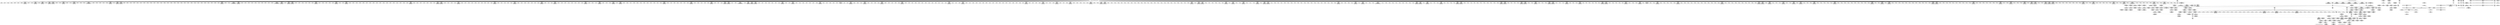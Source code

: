 digraph {
	CE0x53c0a10 [shape=record,shape=Mrecord,label="{CE0x53c0a10|32:_%struct.sock*,_:_CRE_0,4_|*MultipleSource*|security/selinux/hooks.c,4293|Function::selinux_socket_unix_may_send&Arg::sock::}"]
	CE0x53e4750 [shape=record,shape=Mrecord,label="{CE0x53e4750|1216:_i8*,_:_CRE_685,686_}"]
	CE0x53e0640 [shape=record,shape=Mrecord,label="{CE0x53e0640|1216:_i8*,_:_CRE_594,595_}"]
	CE0x53d5e80 [shape=record,shape=Mrecord,label="{CE0x53d5e80|1216:_i8*,_:_CRE_115,116_}"]
	CE0x53e7dd0 [shape=record,shape=Mrecord,label="{CE0x53e7dd0|1216:_i8*,_:_CRE_701,702_}"]
	CE0x53e3ed0 [shape=record,shape=Mrecord,label="{CE0x53e3ed0|1216:_i8*,_:_CRE_677,678_}"]
	CE0x53bb0d0 [shape=record,shape=Mrecord,label="{CE0x53bb0d0|selinux_socket_unix_may_send:net|security/selinux/hooks.c, 4296}"]
	CE0x53ce050 [shape=record,shape=Mrecord,label="{CE0x53ce050|1216:_i8*,_:_CRE_460,464_|*MultipleSource*|*LoadInst*|security/selinux/hooks.c,4293|security/selinux/hooks.c,4293}"]
	CE0x545f1b0 [shape=record,shape=Mrecord,label="{CE0x545f1b0|8:_%struct.sock*,_:_SCME_40,41_}"]
	CE0x53e0200 [shape=record,shape=Mrecord,label="{CE0x53e0200|1216:_i8*,_:_CRE_590,591_}"]
	CE0x53c5620 [shape=record,shape=Mrecord,label="{CE0x53c5620|1216:_i8*,_:_CRE_158,159_}"]
	CE0x53b5ef0 [shape=record,shape=Mrecord,label="{CE0x53b5ef0|selinux_socket_unix_may_send:bb}"]
	CE0x53e1630 [shape=record,shape=Mrecord,label="{CE0x53e1630|1216:_i8*,_:_CRE_608,612_|*MultipleSource*|*LoadInst*|security/selinux/hooks.c,4293|security/selinux/hooks.c,4293}"]
	CE0x5451c60 [shape=record,shape=Mrecord,label="{CE0x5451c60|selinux_socket_unix_may_send:tmp15|security/selinux/hooks.c,4302|*SummSink*}"]
	CE0x5429dc0 [shape=record,shape=Mrecord,label="{CE0x5429dc0|selinux_socket_unix_may_send:u|security/selinux/hooks.c,4299|*SummSink*}"]
	CE0x5409c20 [shape=record,shape=Mrecord,label="{CE0x5409c20|1216:_i8*,_:_CRE_836,837_}"]
	CE0x540a390 [shape=record,shape=Mrecord,label="{CE0x540a390|1216:_i8*,_:_CRE_843,844_}"]
	CE0x540b380 [shape=record,shape=Mrecord,label="{CE0x540b380|1216:_i8*,_:_CRE_858,859_}"]
	CE0x53bece0 [shape=record,shape=Mrecord,label="{CE0x53bece0|1216:_i8*,_:_CRE_25,26_}"]
	CE0x53e51c0 [shape=record,shape=Mrecord,label="{CE0x53e51c0|1216:_i8*,_:_CRE_710,711_}"]
	CE0x5409e40 [shape=record,shape=Mrecord,label="{CE0x5409e40|1216:_i8*,_:_CRE_838,839_}"]
	CE0x53d01e0 [shape=record,shape=Mrecord,label="{CE0x53d01e0|1216:_i8*,_:_CRE_555,556_}"]
	CE0x53eafa0 [shape=record,shape=Mrecord,label="{CE0x53eafa0|1216:_i8*,_:_CRE_370,371_}"]
	CE0x53e3430 [shape=record,shape=Mrecord,label="{CE0x53e3430|1216:_i8*,_:_CRE_667,668_}"]
	CE0x54545c0 [shape=record,shape=Mrecord,label="{CE0x54545c0|selinux_socket_unix_may_send:sclass|security/selinux/hooks.c,4302|*SummSource*}"]
	CE0x544a540 [shape=record,shape=Mrecord,label="{CE0x544a540|avc_has_perm:tclass|Function::avc_has_perm&Arg::tclass::}"]
	CE0x545a540 [shape=record,shape=Mrecord,label="{CE0x545a540|_ret_i32_%call,_!dbg_!27738|security/selinux/hooks.c,4304}"]
	CE0x53df650 [shape=record,shape=Mrecord,label="{CE0x53df650|1216:_i8*,_:_CRE_579,580_}"]
	CE0x53bad60 [shape=record,shape=Mrecord,label="{CE0x53bad60|selinux_socket_unix_may_send:tmp1}"]
	CE0x5413870 [shape=record,shape=Mrecord,label="{CE0x5413870|1216:_i8*,_:_CRE_1280,1288_|*MultipleSource*|*LoadInst*|security/selinux/hooks.c,4293|security/selinux/hooks.c,4293}"]
	CE0x53e5820 [shape=record,shape=Mrecord,label="{CE0x53e5820|1216:_i8*,_:_CRE_716,717_}"]
	CE0x53c5550 [shape=record,shape=Mrecord,label="{CE0x53c5550|1216:_i8*,_:_CRE_157,158_}"]
	CE0x5412650 [shape=record,shape=Mrecord,label="{CE0x5412650|1216:_i8*,_:_CRE_1212,1216_|*MultipleSource*|*LoadInst*|security/selinux/hooks.c,4293|security/selinux/hooks.c,4293}"]
	CE0x53c90d0 [shape=record,shape=Mrecord,label="{CE0x53c90d0|i32_5|*Constant*}"]
	CE0x53c1c90 [shape=record,shape=Mrecord,label="{CE0x53c1c90|0:_i8,_8:_%struct.lsm_network_audit*,_24:_%struct.selinux_audit_data*,_:_SCMRE_0,1_|*MultipleSource*|security/selinux/hooks.c,4298|security/selinux/hooks.c, 4295}"]
	CE0x53e0750 [shape=record,shape=Mrecord,label="{CE0x53e0750|1216:_i8*,_:_CRE_595,596_}"]
	CE0x53e9bf0 [shape=record,shape=Mrecord,label="{CE0x53e9bf0|1216:_i8*,_:_CRE_328,336_|*MultipleSource*|*LoadInst*|security/selinux/hooks.c,4293|security/selinux/hooks.c,4293}"]
	CE0x54561e0 [shape=record,shape=Mrecord,label="{CE0x54561e0|avc_has_perm:entry}"]
	CE0x545cc10 [shape=record,shape=Mrecord,label="{CE0x545cc10|selinux_socket_unix_may_send:tmp17|security/selinux/hooks.c,4304|*SummSource*}"]
	CE0x53e4530 [shape=record,shape=Mrecord,label="{CE0x53e4530|1216:_i8*,_:_CRE_683,684_}"]
	CE0x5407350 [shape=record,shape=Mrecord,label="{CE0x5407350|1216:_i8*,_:_CRE_768,770_|*MultipleSource*|*LoadInst*|security/selinux/hooks.c,4293|security/selinux/hooks.c,4293}"]
	CE0x544b2a0 [shape=record,shape=Mrecord,label="{CE0x544b2a0|avc_has_perm:auditdata|Function::avc_has_perm&Arg::auditdata::}"]
	CE0x5410bb0 [shape=record,shape=Mrecord,label="{CE0x5410bb0|1216:_i8*,_:_CRE_1144,1152_|*MultipleSource*|*LoadInst*|security/selinux/hooks.c,4293|security/selinux/hooks.c,4293}"]
	CE0x53da9e0 [shape=record,shape=Mrecord,label="{CE0x53da9e0|1216:_i8*,_:_CRE_153,154_}"]
	CE0x53bf4e0 [shape=record,shape=Mrecord,label="{CE0x53bf4e0|1216:_i8*,_:_CRE_134,135_}"]
	CE0x54136a0 [shape=record,shape=Mrecord,label="{CE0x54136a0|1216:_i8*,_:_CRE_1272,1280_|*MultipleSource*|*LoadInst*|security/selinux/hooks.c,4293|security/selinux/hooks.c,4293}"]
	CE0x53eab60 [shape=record,shape=Mrecord,label="{CE0x53eab60|1216:_i8*,_:_CRE_366,367_}"]
	CE0x5411120 [shape=record,shape=Mrecord,label="{CE0x5411120|1216:_i8*,_:_CRE_1155,1156_}"]
	CE0x54100d0 [shape=record,shape=Mrecord,label="{CE0x54100d0|1216:_i8*,_:_CRE_1080,1088_|*MultipleSource*|*LoadInst*|security/selinux/hooks.c,4293|security/selinux/hooks.c,4293}"]
	CE0x53c37d0 [shape=record,shape=Mrecord,label="{CE0x53c37d0|1216:_i8*,_:_CRE_31,32_}"]
	CE0x544bcb0 [shape=record,shape=Mrecord,label="{CE0x544bcb0|selinux_socket_unix_may_send:net3|security/selinux/hooks.c,4299|*SummSink*}"]
	CE0x53ea0b0 [shape=record,shape=Mrecord,label="{CE0x53ea0b0|1216:_i8*,_:_CRE_357,358_}"]
	CE0x53c3580 [shape=record,shape=Mrecord,label="{CE0x53c3580|1216:_i8*,_:_CRE_29,30_}"]
	CE0x53d2150 [shape=record,shape=Mrecord,label="{CE0x53d2150|32:_%struct.sock*,_:_CRE_4,6_|*MultipleSource*|security/selinux/hooks.c,4293|Function::selinux_socket_unix_may_send&Arg::sock::}"]
	CE0x53d38b0 [shape=record,shape=Mrecord,label="{CE0x53d38b0|1216:_i8*,_:_CRE_199,200_}"]
	CE0x53d0860 [shape=record,shape=Mrecord,label="{CE0x53d0860|1216:_i8*,_:_CRE_206,207_}"]
	CE0x53dd890 [shape=record,shape=Mrecord,label="{CE0x53dd890|1216:_i8*,_:_CRE_163,164_}"]
	CE0x5408160 [shape=record,shape=Mrecord,label="{CE0x5408160|1216:_i8*,_:_CRE_812,813_}"]
	CE0x4cb9050 [shape=record,shape=Mrecord,label="{CE0x4cb9050|selinux_socket_unix_may_send:tmp4|*LoadInst*|security/selinux/hooks.c,4293|*SummSource*}"]
	CE0x53db460 [shape=record,shape=Mrecord,label="{CE0x53db460|1216:_i8*,_:_CRE_223,224_}"]
	CE0x53e1a30 [shape=record,shape=Mrecord,label="{CE0x53e1a30|1216:_i8*,_:_CRE_624,632_|*MultipleSource*|*LoadInst*|security/selinux/hooks.c,4293|security/selinux/hooks.c,4293}"]
	CE0x540c370 [shape=record,shape=Mrecord,label="{CE0x540c370|1216:_i8*,_:_CRE_873,874_}"]
	CE0x540dc90 [shape=record,shape=Mrecord,label="{CE0x540dc90|1216:_i8*,_:_CRE_952,960_|*MultipleSource*|*LoadInst*|security/selinux/hooks.c,4293|security/selinux/hooks.c,4293}"]
	CE0x5410640 [shape=record,shape=Mrecord,label="{CE0x5410640|1216:_i8*,_:_CRE_1112,1128_|*MultipleSource*|*LoadInst*|security/selinux/hooks.c,4293|security/selinux/hooks.c,4293}"]
	CE0x53b5e40 [shape=record,shape=Mrecord,label="{CE0x53b5e40|1216:_i8*,_:_CRE_0,1_}"]
	CE0x53e8da0 [shape=record,shape=Mrecord,label="{CE0x53e8da0|1216:_i8*,_:_CRE_260,261_}"]
	CE0x5431c20 [shape=record,shape=Mrecord,label="{CE0x5431c20|selinux_socket_unix_may_send:other|Function::selinux_socket_unix_may_send&Arg::other::|*SummSource*}"]
	CE0x545e5d0 [shape=record,shape=Mrecord,label="{CE0x545e5d0|8:_%struct.sock*,_:_SCME_30,31_}"]
	CE0x54604b0 [shape=record,shape=Mrecord,label="{CE0x54604b0|i64_56|*Constant*}"]
	CE0x53c28c0 [shape=record,shape=Mrecord,label="{CE0x53c28c0|1216:_i8*,_:_CRE_196,197_}"]
	CE0x53d6fb0 [shape=record,shape=Mrecord,label="{CE0x53d6fb0|1216:_i8*,_:_CRE_174,175_}"]
	CE0x53d2300 [shape=record,shape=Mrecord,label="{CE0x53d2300|8:_%struct.sock*,_:_SCME_16,18_|*MultipleSource*|security/selinux/hooks.c,4296|security/selinux/hooks.c,4296|security/selinux/hooks.c, 4296}"]
	CE0x544abf0 [shape=record,shape=Mrecord,label="{CE0x544abf0|i32_262144|*Constant*|*SummSource*}"]
	CE0x53c5960 [shape=record,shape=Mrecord,label="{CE0x53c5960|1216:_i8*,_:_CRE_162,163_}"]
	CE0x53cc800 [shape=record,shape=Mrecord,label="{CE0x53cc800|1216:_i8*,_:_CRE_411,412_}"]
	CE0x53c7da0 [shape=record,shape=Mrecord,label="{CE0x53c7da0|1216:_i8*,_:_CRE_144,145_}"]
	CE0x53e11f0 [shape=record,shape=Mrecord,label="{CE0x53e11f0|1216:_i8*,_:_CRE_605,606_}"]
	CE0x540b7c0 [shape=record,shape=Mrecord,label="{CE0x540b7c0|1216:_i8*,_:_CRE_862,863_}"]
	CE0x53cce60 [shape=record,shape=Mrecord,label="{CE0x53cce60|1216:_i8*,_:_CRE_417,418_}"]
	CE0x53d0a80 [shape=record,shape=Mrecord,label="{CE0x53d0a80|1216:_i8*,_:_CRE_208,209_}"]
	CE0x54518e0 [shape=record,shape=Mrecord,label="{CE0x54518e0|selinux_socket_unix_may_send:tmp15|security/selinux/hooks.c,4302}"]
	CE0x53ceec0 [shape=record,shape=Mrecord,label="{CE0x53ceec0|1216:_i8*,_:_CRE_537,538_}"]
	CE0x53dfcb0 [shape=record,shape=Mrecord,label="{CE0x53dfcb0|1216:_i8*,_:_CRE_585,586_}"]
	CE0x53cd2a0 [shape=record,shape=Mrecord,label="{CE0x53cd2a0|1216:_i8*,_:_CRE_421,422_}"]
	CE0x53d00d0 [shape=record,shape=Mrecord,label="{CE0x53d00d0|1216:_i8*,_:_CRE_554,555_}"]
	CE0x5450ae0 [shape=record,shape=Mrecord,label="{CE0x5450ae0|selinux_socket_unix_may_send:sid8|security/selinux/hooks.c,4302|*SummSink*}"]
	CE0x53caa40 [shape=record,shape=Mrecord,label="{CE0x53caa40|1216:_i8*,_:_CRE_383,384_}"]
	CE0x540af40 [shape=record,shape=Mrecord,label="{CE0x540af40|1216:_i8*,_:_CRE_854,855_}"]
	CE0x53cb700 [shape=record,shape=Mrecord,label="{CE0x53cb700|1216:_i8*,_:_CRE_395,396_}"]
	CE0x545ee20 [shape=record,shape=Mrecord,label="{CE0x545ee20|8:_%struct.sock*,_:_SCME_37,38_}"]
	CE0x53bc1e0 [shape=record,shape=Mrecord,label="{CE0x53bc1e0|1216:_i8*,_:_CRE_183,184_}"]
	CE0x53d6d30 [shape=record,shape=Mrecord,label="{CE0x53d6d30|1216:_i8*,_:_CRE_101,102_}"]
	CE0x53b9e70 [shape=record,shape=Mrecord,label="{CE0x53b9e70|i32_4|*Constant*|*SummSink*}"]
	CE0x53e2ff0 [shape=record,shape=Mrecord,label="{CE0x53e2ff0|1216:_i8*,_:_CRE_663,664_}"]
	CE0x53e2300 [shape=record,shape=Mrecord,label="{CE0x53e2300|1216:_i8*,_:_CRE_652,653_}"]
	CE0x545a360 [shape=record,shape=Mrecord,label="{CE0x545a360|_ret_i32_%retval.0,_!dbg_!27728|security/selinux/avc.c,775|*SummSink*}"]
	CE0x53e4860 [shape=record,shape=Mrecord,label="{CE0x53e4860|1216:_i8*,_:_CRE_686,687_}"]
	CE0x53d02f0 [shape=record,shape=Mrecord,label="{CE0x53d02f0|1216:_i8*,_:_CRE_556,557_}"]
	CE0x53de990 [shape=record,shape=Mrecord,label="{CE0x53de990|1216:_i8*,_:_CRE_567,568_}"]
	CE0x53e5c60 [shape=record,shape=Mrecord,label="{CE0x53e5c60|1216:_i8*,_:_CRE_808,809_}"]
	CE0x53ccb30 [shape=record,shape=Mrecord,label="{CE0x53ccb30|1216:_i8*,_:_CRE_414,415_}"]
	CE0x53ead80 [shape=record,shape=Mrecord,label="{CE0x53ead80|1216:_i8*,_:_CRE_368,369_}"]
	CE0x53cc6f0 [shape=record,shape=Mrecord,label="{CE0x53cc6f0|1216:_i8*,_:_CRE_410,411_}"]
	CE0x544acd0 [shape=record,shape=Mrecord,label="{CE0x544acd0|i32_262144|*Constant*|*SummSink*}"]
	CE0x53e92f0 [shape=record,shape=Mrecord,label="{CE0x53e92f0|1216:_i8*,_:_CRE_264,272_|*MultipleSource*|*LoadInst*|security/selinux/hooks.c,4293|security/selinux/hooks.c,4293}"]
	CE0x53cb5f0 [shape=record,shape=Mrecord,label="{CE0x53cb5f0|1216:_i8*,_:_CRE_394,395_}"]
	CE0x53e7550 [shape=record,shape=Mrecord,label="{CE0x53e7550|1216:_i8*,_:_CRE_693,694_}"]
	CE0x733b540 [shape=record,shape=Mrecord,label="{CE0x733b540|32:_%struct.sock*,_:_CRE_24,32_|*MultipleSource*|security/selinux/hooks.c,4293|Function::selinux_socket_unix_may_send&Arg::sock::}"]
	CE0x545f540 [shape=record,shape=Mrecord,label="{CE0x545f540|8:_%struct.sock*,_:_SCME_43,44_}"]
	CE0x53b19a0 [shape=record,shape=Mrecord,label="{CE0x53b19a0|i64*_getelementptr_inbounds_(_2_x_i64_,_2_x_i64_*___llvm_gcov_ctr340,_i64_0,_i64_0)|*Constant*|*SummSource*}"]
	CE0x53cdc60 [shape=record,shape=Mrecord,label="{CE0x53cdc60|1216:_i8*,_:_CRE_448,452_|*MultipleSource*|*LoadInst*|security/selinux/hooks.c,4293|security/selinux/hooks.c,4293}"]
	CE0x5409d30 [shape=record,shape=Mrecord,label="{CE0x5409d30|1216:_i8*,_:_CRE_837,838_}"]
	CE0x5454630 [shape=record,shape=Mrecord,label="{CE0x5454630|selinux_socket_unix_may_send:sclass|security/selinux/hooks.c,4302|*SummSink*}"]
	CE0x53c5090 [shape=record,shape=Mrecord,label="{CE0x53c5090|1216:_i8*,_:_CRE_247,248_}"]
	CE0x53daf10 [shape=record,shape=Mrecord,label="{CE0x53daf10|1216:_i8*,_:_CRE_218,219_}"]
	CE0x53c2640 [shape=record,shape=Mrecord,label="{CE0x53c2640|1216:_i8*,_:_CRE_193,194_}"]
	CE0x53cf010 [shape=record,shape=Mrecord,label="{CE0x53cf010|1216:_i8*,_:_CRE_538,539_}"]
	CE0x540c480 [shape=record,shape=Mrecord,label="{CE0x540c480|1216:_i8*,_:_CRE_874,875_}"]
	CE0x53be2e0 [shape=record,shape=Mrecord,label="{CE0x53be2e0|1216:_i8*,_:_CRE_95,96_}"]
	CE0x53e3cb0 [shape=record,shape=Mrecord,label="{CE0x53e3cb0|1216:_i8*,_:_CRE_675,676_}"]
	CE0x53c9390 [shape=record,shape=Mrecord,label="{CE0x53c9390|i32_1|*Constant*}"]
	CE0x544a2a0 [shape=record,shape=Mrecord,label="{CE0x544a2a0|avc_has_perm:tsid|Function::avc_has_perm&Arg::tsid::|*SummSource*}"]
	CE0x53e7ff0 [shape=record,shape=Mrecord,label="{CE0x53e7ff0|1216:_i8*,_:_CRE_703,704_}"]
	CE0x53cb920 [shape=record,shape=Mrecord,label="{CE0x53cb920|1216:_i8*,_:_CRE_397,398_}"]
	CE0x5413ba0 [shape=record,shape=Mrecord,label="{CE0x5413ba0|selinux_socket_unix_may_send:tmp6|security/selinux/hooks.c,4293}"]
	CE0x544a6e0 [shape=record,shape=Mrecord,label="{CE0x544a6e0|avc_has_perm:tclass|Function::avc_has_perm&Arg::tclass::|*SummSource*}"]
	CE0x542a390 [shape=record,shape=Mrecord,label="{CE0x542a390|32:_%struct.sock*,_:_CRE_40,48_|*MultipleSource*|security/selinux/hooks.c,4294|Function::selinux_socket_unix_may_send&Arg::other::}"]
	CE0x53b6980 [shape=record,shape=Mrecord,label="{CE0x53b6980|i64*_getelementptr_inbounds_(_2_x_i64_,_2_x_i64_*___llvm_gcov_ctr340,_i64_0,_i64_1)|*Constant*}"]
	CE0x544a080 [shape=record,shape=Mrecord,label="{CE0x544a080|avc_has_perm:ssid|Function::avc_has_perm&Arg::ssid::|*SummSink*}"]
	CE0x6a75d30 [shape=record,shape=Mrecord,label="{CE0x6a75d30|32:_%struct.sock*,_:_CRE_8,16_|*MultipleSource*|security/selinux/hooks.c,4293|Function::selinux_socket_unix_may_send&Arg::sock::}"]
	CE0x5406fb0 [shape=record,shape=Mrecord,label="{CE0x5406fb0|1216:_i8*,_:_CRE_760,764_|*MultipleSource*|*LoadInst*|security/selinux/hooks.c,4293|security/selinux/hooks.c,4293}"]
	CE0x53d4130 [shape=record,shape=Mrecord,label="{CE0x53d4130|1216:_i8*,_:_CRE_121,122_}"]
	CE0x53eea80 [shape=record,shape=Mrecord,label="{CE0x53eea80|1216:_i8*,_:_CRE_20,24_|*MultipleSource*|*LoadInst*|security/selinux/hooks.c,4293|security/selinux/hooks.c,4293}"]
	CE0x540f990 [shape=record,shape=Mrecord,label="{CE0x540f990|1216:_i8*,_:_CRE_1056,1064_|*MultipleSource*|*LoadInst*|security/selinux/hooks.c,4293|security/selinux/hooks.c,4293}"]
	CE0x53e4b60 [shape=record,shape=Mrecord,label="{CE0x53e4b60|1216:_i8*,_:_CRE_704,705_}"]
	CE0x53dae00 [shape=record,shape=Mrecord,label="{CE0x53dae00|1216:_i8*,_:_CRE_217,218_}"]
	CE0x53e70d0 [shape=record,shape=Mrecord,label="{CE0x53e70d0|1216:_i8*,_:_CRE_689,690_}"]
	CE0x54084c0 [shape=record,shape=Mrecord,label="{CE0x54084c0|1216:_i8*,_:_CRE_814,815_}"]
	CE0x53bfe40 [shape=record,shape=Mrecord,label="{CE0x53bfe40|i32_0|*Constant*|*SummSink*}"]
	CE0x53b6ab0 [shape=record,shape=Mrecord,label="{CE0x53b6ab0|selinux_socket_unix_may_send:tmp|*SummSource*}"]
	CE0x53bb600 [shape=record,shape=Mrecord,label="{CE0x53bb600|1216:_i8*,_:_CRE_68,69_}"]
	CE0x53e50b0 [shape=record,shape=Mrecord,label="{CE0x53e50b0|1216:_i8*,_:_CRE_709,710_}"]
	CE0x540cd00 [shape=record,shape=Mrecord,label="{CE0x540cd00|1216:_i8*,_:_CRE_888,892_|*MultipleSource*|*LoadInst*|security/selinux/hooks.c,4293|security/selinux/hooks.c,4293}"]
	CE0x545fff0 [shape=record,shape=Mrecord,label="{CE0x545fff0|8:_%struct.sock*,_:_SCME_52,53_}"]
	CE0x53e6700 [shape=record,shape=Mrecord,label="{CE0x53e6700|32:_%struct.sock*,_:_CRE_0,4_|*MultipleSource*|security/selinux/hooks.c,4294|Function::selinux_socket_unix_may_send&Arg::other::}"]
	CE0x545e120 [shape=record,shape=Mrecord,label="{CE0x545e120|8:_%struct.sock*,_:_SCME_25,26_}"]
	CE0x544a3d0 [shape=record,shape=Mrecord,label="{CE0x544a3d0|avc_has_perm:tsid|Function::avc_has_perm&Arg::tsid::|*SummSink*}"]
	CE0x53e3760 [shape=record,shape=Mrecord,label="{CE0x53e3760|1216:_i8*,_:_CRE_670,671_}"]
	CE0x53e64c0 [shape=record,shape=Mrecord,label="{CE0x53e64c0|selinux_socket_unix_may_send:sk1|security/selinux/hooks.c,4294|*SummSource*}"]
	CE0x5409a00 [shape=record,shape=Mrecord,label="{CE0x5409a00|1216:_i8*,_:_CRE_834,835_}"]
	CE0x545d6e0 [shape=record,shape=Mrecord,label="{CE0x545d6e0|8:_%struct.sock*,_:_SCME_0,4_|*MultipleSource*|security/selinux/hooks.c,4296|security/selinux/hooks.c,4296|security/selinux/hooks.c, 4296}"]
	CE0x53cf300 [shape=record,shape=Mrecord,label="{CE0x53cf300|1216:_i8*,_:_CRE_541,542_}"]
	CE0x53cf520 [shape=record,shape=Mrecord,label="{CE0x53cf520|1216:_i8*,_:_CRE_543,544_}"]
	CE0x53c94a0 [shape=record,shape=Mrecord,label="{CE0x53c94a0|1216:_i8*,_:_CRE_74,75_}"]
	CE0x542a6a0 [shape=record,shape=Mrecord,label="{CE0x542a6a0|selinux_socket_unix_may_send:tmp7|*LoadInst*|security/selinux/hooks.c,4294|*SummSink*}"]
	CE0x53ced70 [shape=record,shape=Mrecord,label="{CE0x53ced70|1216:_i8*,_:_CRE_528,536_|*MultipleSource*|*LoadInst*|security/selinux/hooks.c,4293|security/selinux/hooks.c,4293}"]
	CE0x53ea500 [shape=record,shape=Mrecord,label="{CE0x53ea500|1216:_i8*,_:_CRE_360,361_}"]
	CE0x53c8ff0 [shape=record,shape=Mrecord,label="{CE0x53c8ff0|_call_void_mcount()_#3|*SummSink*}"]
	CE0x53b94f0 [shape=record,shape=Mrecord,label="{CE0x53b94f0|i32_4|*Constant*|*SummSource*}"]
	CE0x53bfdd0 [shape=record,shape=Mrecord,label="{CE0x53bfdd0|i32_0|*Constant*|*SummSource*}"]
	CE0x5455a10 [shape=record,shape=Mrecord,label="{CE0x5455a10|selinux_socket_unix_may_send:call|security/selinux/hooks.c,4302|*SummSink*}"]
	CE0x53b93f0 [shape=record,shape=Mrecord,label="{CE0x53b93f0|1216:_i8*,_:_CRE_73,74_}"]
	CE0x53e5d70 [shape=record,shape=Mrecord,label="{CE0x53e5d70|1216:_i8*,_:_CRE_720,724_|*MultipleSource*|*LoadInst*|security/selinux/hooks.c,4293|security/selinux/hooks.c,4293}"]
	CE0x53de880 [shape=record,shape=Mrecord,label="{CE0x53de880|1216:_i8*,_:_CRE_566,567_}"]
	CE0x540a7d0 [shape=record,shape=Mrecord,label="{CE0x540a7d0|1216:_i8*,_:_CRE_847,848_}"]
	CE0x544e4d0 [shape=record,shape=Mrecord,label="{CE0x544e4d0|selinux_socket_unix_may_send:sk7|security/selinux/hooks.c,4300}"]
	CE0x53ca930 [shape=record,shape=Mrecord,label="{CE0x53ca930|1216:_i8*,_:_CRE_382,383_}"]
	CE0x53e4a80 [shape=record,shape=Mrecord,label="{CE0x53e4a80|1216:_i8*,_:_CRE_688,689_}"]
	CE0x53d0500 [shape=record,shape=Mrecord,label="{CE0x53d0500|selinux_socket_unix_may_send:sock|Function::selinux_socket_unix_may_send&Arg::sock::|*SummSink*}"]
	CE0x53caf90 [shape=record,shape=Mrecord,label="{CE0x53caf90|1216:_i8*,_:_CRE_388,389_}"]
	CE0x542a1f0 [shape=record,shape=Mrecord,label="{CE0x542a1f0|32:_%struct.sock*,_:_CRE_32,40_|*MultipleSource*|security/selinux/hooks.c,4294|Function::selinux_socket_unix_may_send&Arg::other::}"]
	CE0x542a840 [shape=record,shape=Mrecord,label="{CE0x542a840|selinux_socket_unix_may_send:sk_security2|security/selinux/hooks.c,4294}"]
	CE0x53e54f0 [shape=record,shape=Mrecord,label="{CE0x53e54f0|1216:_i8*,_:_CRE_713,714_}"]
	CE0x54096d0 [shape=record,shape=Mrecord,label="{CE0x54096d0|1216:_i8*,_:_CRE_831,832_}"]
	CE0x53deff0 [shape=record,shape=Mrecord,label="{CE0x53deff0|1216:_i8*,_:_CRE_573,574_}"]
	CE0x54292c0 [shape=record,shape=Mrecord,label="{CE0x54292c0|i8_2|*Constant*|*SummSource*}"]
	CE0x53e8a70 [shape=record,shape=Mrecord,label="{CE0x53e8a70|1216:_i8*,_:_CRE_257,258_}"]
	CE0x53ddbd0 [shape=record,shape=Mrecord,label="{CE0x53ddbd0|1216:_i8*,_:_CRE_167,168_}"]
	CE0x53cf410 [shape=record,shape=Mrecord,label="{CE0x53cf410|1216:_i8*,_:_CRE_542,543_}"]
	CE0x53cae80 [shape=record,shape=Mrecord,label="{CE0x53cae80|1216:_i8*,_:_CRE_387,388_}"]
	CE0x53e5b50 [shape=record,shape=Mrecord,label="{CE0x53e5b50|1216:_i8*,_:_CRE_719,720_}"]
	CE0x53c2d80 [shape=record,shape=Mrecord,label="{CE0x53c2d80|1216:_i8*,_:_CRE_129,130_}"]
	CE0x53e91e0 [shape=record,shape=Mrecord,label="{CE0x53e91e0|1216:_i8*,_:_CRE_352,353_}"]
	CE0x545ef50 [shape=record,shape=Mrecord,label="{CE0x545ef50|8:_%struct.sock*,_:_SCME_38,39_}"]
	CE0x53e3a90 [shape=record,shape=Mrecord,label="{CE0x53e3a90|1216:_i8*,_:_CRE_673,674_}"]
	CE0x53e8b80 [shape=record,shape=Mrecord,label="{CE0x53e8b80|1216:_i8*,_:_CRE_258,259_}"]
	CE0x53baa70 [shape=record,shape=Mrecord,label="{CE0x53baa70|selinux_socket_unix_may_send:sk|security/selinux/hooks.c,4293|*SummSink*}"]
	CE0x53d5f20 [shape=record,shape=Mrecord,label="{CE0x53d5f20|1216:_i8*,_:_CRE_133,134_}"]
	CE0x53da660 [shape=record,shape=Mrecord,label="{CE0x53da660|1216:_i8*,_:_CRE_40,48_|*MultipleSource*|*LoadInst*|security/selinux/hooks.c,4293|security/selinux/hooks.c,4293}"]
	CE0x53d7d30 [shape=record,shape=Mrecord,label="{CE0x53d7d30|1216:_i8*,_:_CRE_32,33_}"]
	CE0x53e2cc0 [shape=record,shape=Mrecord,label="{CE0x53e2cc0|1216:_i8*,_:_CRE_660,661_}"]
	CE0x545fd90 [shape=record,shape=Mrecord,label="{CE0x545fd90|8:_%struct.sock*,_:_SCME_50,51_}"]
	CE0x53c60b0 [shape=record,shape=Mrecord,label="{CE0x53c60b0|1216:_i8*,_:_CRE_171,172_}"]
	CE0x545ecf0 [shape=record,shape=Mrecord,label="{CE0x545ecf0|8:_%struct.sock*,_:_SCME_36,37_}"]
	CE0x53ccc40 [shape=record,shape=Mrecord,label="{CE0x53ccc40|1216:_i8*,_:_CRE_415,416_}"]
	CE0x540c6a0 [shape=record,shape=Mrecord,label="{CE0x540c6a0|1216:_i8*,_:_CRE_876,877_}"]
	CE0x544ed40 [shape=record,shape=Mrecord,label="{CE0x544ed40|i32_2|*Constant*|*SummSource*}"]
	CE0x53cac60 [shape=record,shape=Mrecord,label="{CE0x53cac60|1216:_i8*,_:_CRE_385,386_}"]
	CE0x53d4060 [shape=record,shape=Mrecord,label="{CE0x53d4060|1216:_i8*,_:_CRE_120,121_}"]
	CE0x5429400 [shape=record,shape=Mrecord,label="{CE0x5429400|selinux_socket_unix_may_send:u|security/selinux/hooks.c,4299|*SummSource*}"]
	CE0x5407c60 [shape=record,shape=Mrecord,label="{CE0x5407c60|1216:_i8*,_:_CRE_800,804_|*MultipleSource*|*LoadInst*|security/selinux/hooks.c,4293|security/selinux/hooks.c,4293}"]
	CE0x5412d90 [shape=record,shape=Mrecord,label="{CE0x5412d90|1216:_i8*,_:_CRE_1232,1240_|*MultipleSource*|*LoadInst*|security/selinux/hooks.c,4293|security/selinux/hooks.c,4293}"]
	CE0x53d2ff0 [shape=record,shape=Mrecord,label="{CE0x53d2ff0|1216:_i8*,_:_CRE_234,235_}"]
	CE0x53b7190 [shape=record,shape=Mrecord,label="{CE0x53b7190|selinux_socket_unix_may_send:tmp|*SummSink*}"]
	CE0x544af40 [shape=record,shape=Mrecord,label="{CE0x544af40|_ret_i32_%retval.0,_!dbg_!27728|security/selinux/avc.c,775}"]
	CE0x53c4810 [shape=record,shape=Mrecord,label="{CE0x53c4810|1216:_i8*,_:_CRE_239,240_}"]
	CE0x53de440 [shape=record,shape=Mrecord,label="{CE0x53de440|1216:_i8*,_:_CRE_562,563_}"]
	CE0x5449600 [shape=record,shape=Mrecord,label="{CE0x5449600|selinux_socket_unix_may_send:tmp9|security/selinux/hooks.c,4294|*SummSource*}"]
	CE0x53e4200 [shape=record,shape=Mrecord,label="{CE0x53e4200|1216:_i8*,_:_CRE_680,681_}"]
	CE0x54078c0 [shape=record,shape=Mrecord,label="{CE0x54078c0|1216:_i8*,_:_CRE_784,792_|*MultipleSource*|*LoadInst*|security/selinux/hooks.c,4293|security/selinux/hooks.c,4293}"]
	CE0x53ea120 [shape=record,shape=Mrecord,label="{CE0x53ea120|1216:_i8*,_:_CRE_356,357_}"]
	CE0x70b39e0 [shape=record,shape=Mrecord,label="{CE0x70b39e0|selinux_socket_unix_may_send:tmp4|*LoadInst*|security/selinux/hooks.c,4293|*SummSink*}"]
	CE0x53b0cf0 [shape=record,shape=Mrecord,label="{CE0x53b0cf0|i64*_getelementptr_inbounds_(_2_x_i64_,_2_x_i64_*___llvm_gcov_ctr340,_i64_0,_i64_1)|*Constant*|*SummSink*}"]
	CE0x54087f0 [shape=record,shape=Mrecord,label="{CE0x54087f0|1216:_i8*,_:_CRE_817,818_}"]
	CE0x545f2e0 [shape=record,shape=Mrecord,label="{CE0x545f2e0|8:_%struct.sock*,_:_SCME_41,42_}"]
	CE0x53e1fd0 [shape=record,shape=Mrecord,label="{CE0x53e1fd0|1216:_i8*,_:_CRE_649,650_}"]
	CE0x53cc090 [shape=record,shape=Mrecord,label="{CE0x53cc090|1216:_i8*,_:_CRE_404,405_}"]
	CE0x53ea190 [shape=record,shape=Mrecord,label="{CE0x53ea190|1216:_i8*,_:_CRE_355,356_}"]
	CE0x53c9620 [shape=record,shape=Mrecord,label="{CE0x53c9620|1216:_i8*,_:_CRE_77,78_}"]
	CE0x53d7ed0 [shape=record,shape=Mrecord,label="{CE0x53d7ed0|1216:_i8*,_:_CRE_34,35_}"]
	CE0x5411630 [shape=record,shape=Mrecord,label="{CE0x5411630|selinux_socket_unix_may_send:tmp5|security/selinux/hooks.c,4293}"]
	CE0x53bb390 [shape=record,shape=Mrecord,label="{CE0x53bb390|1216:_i8*,_:_CRE_65,66_}"]
	CE0x53cf960 [shape=record,shape=Mrecord,label="{CE0x53cf960|1216:_i8*,_:_CRE_547,548_}"]
	CE0x53d9290 [shape=record,shape=Mrecord,label="{CE0x53d9290|1216:_i8*,_:_CRE_80,81_}"]
	CE0x540fb60 [shape=record,shape=Mrecord,label="{CE0x540fb60|1216:_i8*,_:_CRE_1064,1072_|*MultipleSource*|*LoadInst*|security/selinux/hooks.c,4293|security/selinux/hooks.c,4293}"]
	CE0x53cca20 [shape=record,shape=Mrecord,label="{CE0x53cca20|1216:_i8*,_:_CRE_413,414_}"]
	CE0x53d6470 [shape=record,shape=Mrecord,label="{CE0x53d6470|1216:_i8*,_:_CRE_60,61_}"]
	CE0x53e7440 [shape=record,shape=Mrecord,label="{CE0x53e7440|1216:_i8*,_:_CRE_692,693_}"]
	CE0x544b5e0 [shape=record,shape=Mrecord,label="{CE0x544b5e0|_ret_i32_%retval.0,_!dbg_!27728|security/selinux/avc.c,775|*SummSource*}"]
	CE0x53b90b0 [shape=record,shape=Mrecord,label="{CE0x53b90b0|1216:_i8*,_:_CRE_69,70_}"]
	CE0x544bbb0 [shape=record,shape=Mrecord,label="{CE0x544bbb0|selinux_socket_unix_may_send:net3|security/selinux/hooks.c,4299|*SummSource*}"]
	CE0x53e90d0 [shape=record,shape=Mrecord,label="{CE0x53e90d0|1216:_i8*,_:_CRE_263,264_}"]
	CE0x5407180 [shape=record,shape=Mrecord,label="{CE0x5407180|1216:_i8*,_:_CRE_764,768_|*MultipleSource*|*LoadInst*|security/selinux/hooks.c,4293|security/selinux/hooks.c,4293}"]
	CE0x5450250 [shape=record,shape=Mrecord,label="{CE0x5450250|selinux_socket_unix_may_send:tmp14|security/selinux/hooks.c,4302}"]
	CE0x53dfdc0 [shape=record,shape=Mrecord,label="{CE0x53dfdc0|1216:_i8*,_:_CRE_586,587_}"]
	CE0x53db130 [shape=record,shape=Mrecord,label="{CE0x53db130|1216:_i8*,_:_CRE_220,221_}"]
	CE0x53e0b90 [shape=record,shape=Mrecord,label="{CE0x53e0b90|1216:_i8*,_:_CRE_599,600_}"]
	CE0x540bf30 [shape=record,shape=Mrecord,label="{CE0x540bf30|1216:_i8*,_:_CRE_869,870_}"]
	CE0x53bca90 [shape=record,shape=Mrecord,label="{CE0x53bca90|1216:_i8*,_:_CRE_149,150_}"]
	CE0x53d7c20 [shape=record,shape=Mrecord,label="{CE0x53d7c20|1216:_i8*,_:_CRE_30,31_}"]
	CE0x53e2550 [shape=record,shape=Mrecord,label="{CE0x53e2550|1216:_i8*,_:_CRE_653,654_}"]
	CE0x53e1c30 [shape=record,shape=Mrecord,label="{CE0x53e1c30|1216:_i8*,_:_CRE_632,640_|*MultipleSource*|*LoadInst*|security/selinux/hooks.c,4293|security/selinux/hooks.c,4293}"]
	CE0x53da840 [shape=record,shape=Mrecord,label="{CE0x53da840|1216:_i8*,_:_CRE_151,152_}"]
	CE0x53c2190 [shape=record,shape=Mrecord,label="{CE0x53c2190|1216:_i8*,_:_CRE_58,59_}"]
	CE0x53d95d0 [shape=record,shape=Mrecord,label="{CE0x53d95d0|1216:_i8*,_:_CRE_84,85_}"]
	CE0x53e18a0 [shape=record,shape=Mrecord,label="{CE0x53e18a0|1216:_i8*,_:_CRE_616,620_|*MultipleSource*|*LoadInst*|security/selinux/hooks.c,4293|security/selinux/hooks.c,4293}"]
	CE0x53d3950 [shape=record,shape=Mrecord,label="{CE0x53d3950|1216:_i8*,_:_CRE_200,201_}"]
	CE0x53e4fa0 [shape=record,shape=Mrecord,label="{CE0x53e4fa0|1216:_i8*,_:_CRE_708,709_}"]
	CE0x53d3df0 [shape=record,shape=Mrecord,label="{CE0x53d3df0|1216:_i8*,_:_CRE_117,118_}"]
	CE0x5455e10 [shape=record,shape=Mrecord,label="{CE0x5455e10|i32_(i32,_i32,_i16,_i32,_%struct.common_audit_data*)*_bitcast_(i32_(i32,_i32,_i16,_i32,_%struct.common_audit_data.495*)*_avc_has_perm_to_i32_(i32,_i32,_i16,_i32,_%struct.common_audit_data*)*)|*Constant*|*SummSource*}"]
	CE0x53e2770 [shape=record,shape=Mrecord,label="{CE0x53e2770|1216:_i8*,_:_CRE_655,656_}"]
	CE0x53cd190 [shape=record,shape=Mrecord,label="{CE0x53cd190|1216:_i8*,_:_CRE_420,421_}"]
	CE0x53e2ee0 [shape=record,shape=Mrecord,label="{CE0x53e2ee0|1216:_i8*,_:_CRE_662,663_}"]
	CE0x53deee0 [shape=record,shape=Mrecord,label="{CE0x53deee0|1216:_i8*,_:_CRE_572,573_}"]
	CE0x53ea610 [shape=record,shape=Mrecord,label="{CE0x53ea610|1216:_i8*,_:_CRE_361,362_}"]
	CE0x53ce440 [shape=record,shape=Mrecord,label="{CE0x53ce440|1216:_i8*,_:_CRE_472,476_|*MultipleSource*|*LoadInst*|security/selinux/hooks.c,4293|security/selinux/hooks.c,4293}"]
	CE0x53e80e0 [shape=record,shape=Mrecord,label="{CE0x53e80e0|1216:_i8*,_:_CRE_248,249_}"]
	CE0x544c770 [shape=record,shape=Mrecord,label="{CE0x544c770|selinux_socket_unix_may_send:sk4|security/selinux/hooks.c,4300|*SummSink*}"]
	CE0x53ea940 [shape=record,shape=Mrecord,label="{CE0x53ea940|1216:_i8*,_:_CRE_364,365_}"]
	CE0x5411520 [shape=record,shape=Mrecord,label="{CE0x5411520|1216:_i8*,_:_CRE_1159,1160_}"]
	CE0x53cd6e0 [shape=record,shape=Mrecord,label="{CE0x53cd6e0|1216:_i8*,_:_CRE_424,428_|*MultipleSource*|*LoadInst*|security/selinux/hooks.c,4293|security/selinux/hooks.c,4293}"]
	CE0x5467d90 [shape=record,shape=Mrecord,label="{CE0x5467d90|i8_0|*Constant*|*SummSource*}"]
	CE0x5461a20 [shape=record,shape=Mrecord,label="{CE0x5461a20|selinux_socket_unix_may_send:type|security/selinux/hooks.c,4298|*SummSource*}"]
	CE0x53dac50 [shape=record,shape=Mrecord,label="{CE0x53dac50|1216:_i8*,_:_CRE_156,157_}"]
	CE0x54094b0 [shape=record,shape=Mrecord,label="{CE0x54094b0|1216:_i8*,_:_CRE_829,830_}"]
	CE0x53cfda0 [shape=record,shape=Mrecord,label="{CE0x53cfda0|1216:_i8*,_:_CRE_551,552_}"]
	CE0x545e520 [shape=record,shape=Mrecord,label="{CE0x545e520|8:_%struct.sock*,_:_SCME_29,30_}"]
	CE0x5411740 [shape=record,shape=Mrecord,label="{CE0x5411740|1216:_i8*,_:_CRE_1160,1162_|*MultipleSource*|*LoadInst*|security/selinux/hooks.c,4293|security/selinux/hooks.c,4293}"]
	CE0x53c7b30 [shape=record,shape=Mrecord,label="{CE0x53c7b30|1216:_i8*,_:_CRE_141,142_}"]
	CE0x544d650 [shape=record,shape=Mrecord,label="{CE0x544d650|selinux_socket_unix_may_send:net6|security/selinux/hooks.c,4300}"]
	CE0x540e940 [shape=record,shape=Mrecord,label="{CE0x540e940|1216:_i8*,_:_CRE_984,992_|*MultipleSource*|*LoadInst*|security/selinux/hooks.c,4293|security/selinux/hooks.c,4293}"]
	CE0x53ddb00 [shape=record,shape=Mrecord,label="{CE0x53ddb00|1216:_i8*,_:_CRE_166,167_}"]
	CE0x544bb40 [shape=record,shape=Mrecord,label="{CE0x544bb40|selinux_socket_unix_may_send:net3|security/selinux/hooks.c,4299}"]
	CE0x53de220 [shape=record,shape=Mrecord,label="{CE0x53de220|1216:_i8*,_:_CRE_560,561_}"]
	CE0x5467be0 [shape=record,shape=Mrecord,label="{CE0x5467be0|i8_0|*Constant*}"]
	CE0x53c61c0 [shape=record,shape=Mrecord,label="{CE0x53c61c0|1216:_i8*,_:_CRE_172,173_}"]
	CE0x53e7aa0 [shape=record,shape=Mrecord,label="{CE0x53e7aa0|1216:_i8*,_:_CRE_698,699_}"]
	CE0x545e830 [shape=record,shape=Mrecord,label="{CE0x545e830|8:_%struct.sock*,_:_SCME_32,33_}"]
	CE0x53de660 [shape=record,shape=Mrecord,label="{CE0x53de660|1216:_i8*,_:_CRE_564,565_}"]
	CE0x5449d60 [shape=record,shape=Mrecord,label="{CE0x5449d60|avc_has_perm:ssid|Function::avc_has_perm&Arg::ssid::}"]
	CE0x53d0d50 [shape=record,shape=Mrecord,label="{CE0x53d0d50|selinux_socket_unix_may_send:net|security/selinux/hooks.c, 4296|*SummSink*}"]
	CE0x540b8d0 [shape=record,shape=Mrecord,label="{CE0x540b8d0|1216:_i8*,_:_CRE_863,864_}"]
	CE0x53eae90 [shape=record,shape=Mrecord,label="{CE0x53eae90|1216:_i8*,_:_CRE_369,370_}"]
	CE0x540b6b0 [shape=record,shape=Mrecord,label="{CE0x540b6b0|1216:_i8*,_:_CRE_861,862_}"]
	CE0x53eb1c0 [shape=record,shape=Mrecord,label="{CE0x53eb1c0|1216:_i8*,_:_CRE_372,373_}"]
	CE0x53d2ee0 [shape=record,shape=Mrecord,label="{CE0x53d2ee0|1216:_i8*,_:_CRE_233,234_}"]
	CE0x53b5600 [shape=record,shape=Mrecord,label="{CE0x53b5600|selinux_socket_unix_may_send:tmp1|*SummSink*}"]
	CE0x53c9540 [shape=record,shape=Mrecord,label="{CE0x53c9540|1216:_i8*,_:_CRE_88,89_}"]
	CE0x545fb30 [shape=record,shape=Mrecord,label="{CE0x545fb30|8:_%struct.sock*,_:_SCME_48,49_}"]
	CE0x53e2dd0 [shape=record,shape=Mrecord,label="{CE0x53e2dd0|1216:_i8*,_:_CRE_661,662_}"]
	CE0x53c1e30 [shape=record,shape=Mrecord,label="{CE0x53c1e30|i8_2|*Constant*}"]
	CE0x54493c0 [shape=record,shape=Mrecord,label="{CE0x54493c0|selinux_socket_unix_may_send:tmp9|security/selinux/hooks.c,4294}"]
	CE0x53b5c30 [shape=record,shape=Mrecord,label="{CE0x53b5c30|selinux_socket_unix_may_send:ad|security/selinux/hooks.c, 4295|*SummSource*}"]
	CE0x540ece0 [shape=record,shape=Mrecord,label="{CE0x540ece0|1216:_i8*,_:_CRE_1000,1008_|*MultipleSource*|*LoadInst*|security/selinux/hooks.c,4293|security/selinux/hooks.c,4293}"]
	CE0x540ad20 [shape=record,shape=Mrecord,label="{CE0x540ad20|1216:_i8*,_:_CRE_852,853_}"]
	CE0x53c5e50 [shape=record,shape=Mrecord,label="{CE0x53c5e50|1216:_i8*,_:_CRE_169,170_}"]
	CE0x53da590 [shape=record,shape=Mrecord,label="{CE0x53da590|1216:_i8*,_:_CRE_56,57_}"]
	CE0x53cf740 [shape=record,shape=Mrecord,label="{CE0x53cf740|1216:_i8*,_:_CRE_545,546_}"]
	CE0x53d37a0 [shape=record,shape=Mrecord,label="{CE0x53d37a0|1216:_i8*,_:_CRE_198,199_}"]
	CE0x544bf00 [shape=record,shape=Mrecord,label="{CE0x544bf00|selinux_socket_unix_may_send:tmp12|*LoadInst*|security/selinux/hooks.c,4300}"]
	CE0x53d0570 [shape=record,shape=Mrecord,label="{CE0x53d0570|i32_0|*Constant*}"]
	CE0x5408b20 [shape=record,shape=Mrecord,label="{CE0x5408b20|1216:_i8*,_:_CRE_820,821_}"]
	CE0x53d4260 [shape=record,shape=Mrecord,label="{CE0x53d4260|1216:_i8*,_:_CRE_122,123_}"]
	CE0x53e9980 [shape=record,shape=Mrecord,label="{CE0x53e9980|1216:_i8*,_:_CRE_320,328_|*MultipleSource*|*LoadInst*|security/selinux/hooks.c,4293|security/selinux/hooks.c,4293}"]
	CE0x5454a60 [shape=record,shape=Mrecord,label="{CE0x5454a60|selinux_socket_unix_may_send:tmp16|security/selinux/hooks.c,4302|*SummSink*}"]
	CE0x544b310 [shape=record,shape=Mrecord,label="{CE0x544b310|avc_has_perm:auditdata|Function::avc_has_perm&Arg::auditdata::|*SummSource*}"]
	CE0x53d3c80 [shape=record,shape=Mrecord,label="{CE0x53d3c80|1216:_i8*,_:_CRE_203,204_}"]
	CE0x53de000 [shape=record,shape=Mrecord,label="{CE0x53de000|1216:_i8*,_:_CRE_558,559_}"]
	CE0x53e8520 [shape=record,shape=Mrecord,label="{CE0x53e8520|1216:_i8*,_:_CRE_252,253_}"]
	CE0x53cbc50 [shape=record,shape=Mrecord,label="{CE0x53cbc50|1216:_i8*,_:_CRE_400,401_}"]
	CE0x54617b0 [shape=record,shape=Mrecord,label="{CE0x54617b0|i32_8|*Constant*|*SummSink*}"]
	CE0x53d9360 [shape=record,shape=Mrecord,label="{CE0x53d9360|1216:_i8*,_:_CRE_81,82_}"]
	CE0x540ce60 [shape=record,shape=Mrecord,label="{CE0x540ce60|1216:_i8*,_:_CRE_892,896_|*MultipleSource*|*LoadInst*|security/selinux/hooks.c,4293|security/selinux/hooks.c,4293}"]
	CE0x68cd9d0 [shape=record,shape=Mrecord,label="{CE0x68cd9d0|selinux_socket_unix_may_send:tmp3|*SummSink*}"]
	CE0x53d2cc0 [shape=record,shape=Mrecord,label="{CE0x53d2cc0|1216:_i8*,_:_CRE_231,232_}"]
	CE0x5449430 [shape=record,shape=Mrecord,label="{CE0x5449430|selinux_socket_unix_may_send:tmp8|security/selinux/hooks.c,4294|*SummSink*}"]
	CE0x53c95b0 [shape=record,shape=Mrecord,label="{CE0x53c95b0|1216:_i8*,_:_CRE_76,77_}"]
	CE0x5467a30 [shape=record,shape=Mrecord,label="{CE0x5467a30|selinux_socket_unix_may_send:tmp11|security/selinux/hooks.c,4296|*SummSink*}"]
	CE0x53e0860 [shape=record,shape=Mrecord,label="{CE0x53e0860|1216:_i8*,_:_CRE_596,597_}"]
	CE0x540eb10 [shape=record,shape=Mrecord,label="{CE0x540eb10|1216:_i8*,_:_CRE_992,1000_|*MultipleSource*|*LoadInst*|security/selinux/hooks.c,4293|security/selinux/hooks.c,4293}"]
	CE0x540e200 [shape=record,shape=Mrecord,label="{CE0x540e200|1216:_i8*,_:_CRE_968,970_|*MultipleSource*|*LoadInst*|security/selinux/hooks.c,4293|security/selinux/hooks.c,4293}"]
	CE0x53e1410 [shape=record,shape=Mrecord,label="{CE0x53e1410|1216:_i8*,_:_CRE_607,608_}"]
	CE0x544db30 [shape=record,shape=Mrecord,label="{CE0x544db30|selinux_socket_unix_may_send:net6|security/selinux/hooks.c,4300|*SummSource*}"]
	CE0x53d9fd0 [shape=record,shape=Mrecord,label="{CE0x53d9fd0|1216:_i8*,_:_CRE_216,217_}"]
	CE0x53f20d0 [shape=record,shape=Mrecord,label="{CE0x53f20d0|32:_%struct.sock*,_:_CRE_40,48_|*MultipleSource*|security/selinux/hooks.c,4293|Function::selinux_socket_unix_may_send&Arg::sock::}"]
	CE0x545cdb0 [shape=record,shape=Mrecord,label="{CE0x545cdb0|selinux_socket_unix_may_send:tmp17|security/selinux/hooks.c,4304|*SummSink*}"]
	CE0x5451190 [shape=record,shape=Mrecord,label="{CE0x5451190|16:_i32,_24:_i16,_:_CRE_16,20_|*MultipleSource*|security/selinux/hooks.c,4294|security/selinux/hooks.c,4294|security/selinux/hooks.c,4302}"]
	CE0x53d65b0 [shape=record,shape=Mrecord,label="{CE0x53d65b0|1216:_i8*,_:_CRE_75,76_}"]
	CE0x53efb60 [shape=record,shape=Mrecord,label="{CE0x53efb60|1216:_i8*,_:_CRE_12,16_|*MultipleSource*|*LoadInst*|security/selinux/hooks.c,4293|security/selinux/hooks.c,4293}"]
	CE0x5406840 [shape=record,shape=Mrecord,label="{CE0x5406840|1216:_i8*,_:_CRE_732,736_|*MultipleSource*|*LoadInst*|security/selinux/hooks.c,4293|security/selinux/hooks.c,4293}"]
	CE0x54120e0 [shape=record,shape=Mrecord,label="{CE0x54120e0|1216:_i8*,_:_CRE_1196,1200_|*MultipleSource*|*LoadInst*|security/selinux/hooks.c,4293|security/selinux/hooks.c,4293}"]
	CE0x53bc9c0 [shape=record,shape=Mrecord,label="{CE0x53bc9c0|1216:_i8*,_:_CRE_148,149_}"]
	CE0x53d3ec0 [shape=record,shape=Mrecord,label="{CE0x53d3ec0|1216:_i8*,_:_CRE_118,119_}"]
	CE0x53b2970 [shape=record,shape=Mrecord,label="{CE0x53b2970|_call_void_mcount()_#3}"]
	CE0x53cb1b0 [shape=record,shape=Mrecord,label="{CE0x53cb1b0|1216:_i8*,_:_CRE_390,391_}"]
	CE0x53d6620 [shape=record,shape=Mrecord,label="{CE0x53d6620|1216:_i8*,_:_CRE_63,64_}"]
	CE0x53cb4e0 [shape=record,shape=Mrecord,label="{CE0x53cb4e0|1216:_i8*,_:_CRE_393,394_}"]
	CE0x53eb600 [shape=record,shape=Mrecord,label="{CE0x53eb600|1216:_i8*,_:_CRE_376,377_}"]
	CE0x53b4260 [shape=record,shape=Mrecord,label="{CE0x53b4260|selinux_socket_unix_may_send:entry}"]
	CE0x5408f60 [shape=record,shape=Mrecord,label="{CE0x5408f60|1216:_i8*,_:_CRE_824,825_}"]
	CE0x53cec20 [shape=record,shape=Mrecord,label="{CE0x53cec20|1216:_i8*,_:_CRE_520,528_|*MultipleSource*|*LoadInst*|security/selinux/hooks.c,4293|security/selinux/hooks.c,4293}"]
	CE0x53d2bb0 [shape=record,shape=Mrecord,label="{CE0x53d2bb0|1216:_i8*,_:_CRE_230,231_}"]
	CE0x53d3840 [shape=record,shape=Mrecord,label="{CE0x53d3840|1216:_i8*,_:_CRE_227,228_}"]
	CE0x544bf70 [shape=record,shape=Mrecord,label="{CE0x544bf70|selinux_socket_unix_may_send:tmp12|*LoadInst*|security/selinux/hooks.c,4300|*SummSource*}"]
	CE0x540f420 [shape=record,shape=Mrecord,label="{CE0x540f420|1216:_i8*,_:_CRE_1032,1040_|*MultipleSource*|*LoadInst*|security/selinux/hooks.c,4293|security/selinux/hooks.c,4293}"]
	CE0x53c56f0 [shape=record,shape=Mrecord,label="{CE0x53c56f0|1216:_i8*,_:_CRE_159,160_}"]
	CE0x53e0420 [shape=record,shape=Mrecord,label="{CE0x53e0420|1216:_i8*,_:_CRE_592,593_}"]
	CE0x540b050 [shape=record,shape=Mrecord,label="{CE0x540b050|1216:_i8*,_:_CRE_855,856_}"]
	CE0x5456060 [shape=record,shape=Mrecord,label="{CE0x5456060|i32_(i32,_i32,_i16,_i32,_%struct.common_audit_data*)*_bitcast_(i32_(i32,_i32,_i16,_i32,_%struct.common_audit_data.495*)*_avc_has_perm_to_i32_(i32,_i32,_i16,_i32,_%struct.common_audit_data*)*)|*Constant*|*SummSink*}"]
	CE0x53d6c60 [shape=record,shape=Mrecord,label="{CE0x53d6c60|1216:_i8*,_:_CRE_100,101_}"]
	CE0x53df320 [shape=record,shape=Mrecord,label="{CE0x53df320|1216:_i8*,_:_CRE_576,577_}"]
	CE0x53e8960 [shape=record,shape=Mrecord,label="{CE0x53e8960|1216:_i8*,_:_CRE_256,257_}"]
	CE0x53e0a80 [shape=record,shape=Mrecord,label="{CE0x53e0a80|1216:_i8*,_:_CRE_598,599_}"]
	CE0x5455850 [shape=record,shape=Mrecord,label="{CE0x5455850|selinux_socket_unix_may_send:call|security/selinux/hooks.c,4302|*SummSource*}"]
	CE0x5407520 [shape=record,shape=Mrecord,label="{CE0x5407520|1216:_i8*,_:_CRE_772,776_|*MultipleSource*|*LoadInst*|security/selinux/hooks.c,4293|security/selinux/hooks.c,4293}"]
	CE0x544e680 [shape=record,shape=Mrecord,label="{CE0x544e680|selinux_socket_unix_may_send:sk7|security/selinux/hooks.c,4300|*SummSource*}"]
	CE0x53d4710 [shape=record,shape=Mrecord,label="{CE0x53d4710|1216:_i8*,_:_CRE_85,86_}"]
	CE0x54517c0 [shape=record,shape=Mrecord,label="{CE0x54517c0|16:_i32,_24:_i16,_:_CRE_24,26_|*MultipleSource*|security/selinux/hooks.c,4294|security/selinux/hooks.c,4294|security/selinux/hooks.c,4302}"]
	CE0x54086e0 [shape=record,shape=Mrecord,label="{CE0x54086e0|1216:_i8*,_:_CRE_816,817_}"]
	CE0x5449fe0 [shape=record,shape=Mrecord,label="{CE0x5449fe0|avc_has_perm:ssid|Function::avc_has_perm&Arg::ssid::|*SummSource*}"]
	CE0x544c5c0 [shape=record,shape=Mrecord,label="{CE0x544c5c0|selinux_socket_unix_may_send:sk4|security/selinux/hooks.c,4300|*SummSource*}"]
	CE0x53b6e20 [shape=record,shape=Mrecord,label="{CE0x53b6e20|i32_1|*Constant*|*SummSink*}"]
	CE0x53e2aa0 [shape=record,shape=Mrecord,label="{CE0x53e2aa0|1216:_i8*,_:_CRE_658,659_}"]
	CE0x53c43a0 [shape=record,shape=Mrecord,label="{CE0x53c43a0|1216:_i8*,_:_CRE_226,227_}"]
	CE0x53c3ff0 [shape=record,shape=Mrecord,label="{CE0x53c3ff0|selinux_socket_unix_may_send:tmp2|*SummSink*}"]
	CE0x53bbd60 [shape=record,shape=Mrecord,label="{CE0x53bbd60|1216:_i8*,_:_CRE_179,180_}"]
	CE0x5412820 [shape=record,shape=Mrecord,label="{CE0x5412820|1216:_i8*,_:_CRE_1216,1224_|*MultipleSource*|*LoadInst*|security/selinux/hooks.c,4293|security/selinux/hooks.c,4293}"]
	CE0x53d47e0 [shape=record,shape=Mrecord,label="{CE0x53d47e0|1216:_i8*,_:_CRE_86,87_}"]
	CE0x53c9790 [shape=record,shape=Mrecord,label="{CE0x53c9790|1216:_i8*,_:_CRE_79,80_}"]
	CE0x5467540 [shape=record,shape=Mrecord,label="{CE0x5467540|selinux_socket_unix_may_send:tmp10|security/selinux/hooks.c,4296|*SummSink*}"]
	CE0x545f080 [shape=record,shape=Mrecord,label="{CE0x545f080|8:_%struct.sock*,_:_SCME_39,40_}"]
	CE0x53e5e80 [shape=record,shape=Mrecord,label="{CE0x53e5e80|1216:_i8*,_:_CRE_724,728_|*MultipleSource*|*LoadInst*|security/selinux/hooks.c,4293|security/selinux/hooks.c,4293}"]
	CE0x53de550 [shape=record,shape=Mrecord,label="{CE0x53de550|1216:_i8*,_:_CRE_563,564_}"]
	CE0x53ea3f0 [shape=record,shape=Mrecord,label="{CE0x53ea3f0|1216:_i8*,_:_CRE_359,360_}"]
	CE0x53c3190 [shape=record,shape=Mrecord,label="{CE0x53c3190|selinux_socket_unix_may_send:sk_security|security/selinux/hooks.c,4293|*SummSource*}"]
	CE0x5467380 [shape=record,shape=Mrecord,label="{CE0x5467380|selinux_socket_unix_may_send:tmp10|security/selinux/hooks.c,4296|*SummSource*}"]
	CE0x5410f50 [shape=record,shape=Mrecord,label="{CE0x5410f50|1216:_i8*,_:_CRE_1154,1155_}"]
	CE0x54134d0 [shape=record,shape=Mrecord,label="{CE0x54134d0|1216:_i8*,_:_CRE_1264,1272_|*MultipleSource*|*LoadInst*|security/selinux/hooks.c,4293|security/selinux/hooks.c,4293}"]
	CE0x53c2ff0 [shape=record,shape=Mrecord,label="{CE0x53c2ff0|1216:_i8*,_:_CRE_132,133_}"]
	CE0x53ccf70 [shape=record,shape=Mrecord,label="{CE0x53ccf70|1216:_i8*,_:_CRE_418,419_}"]
	CE0x53df980 [shape=record,shape=Mrecord,label="{CE0x53df980|1216:_i8*,_:_CRE_582,583_}"]
	CE0x53e2370 [shape=record,shape=Mrecord,label="{CE0x53e2370|1216:_i8*,_:_CRE_651,652_}"]
	CE0x53cdf00 [shape=record,shape=Mrecord,label="{CE0x53cdf00|1216:_i8*,_:_CRE_456,458_|*MultipleSource*|*LoadInst*|security/selinux/hooks.c,4293|security/selinux/hooks.c,4293}"]
	CE0x53d0b90 [shape=record,shape=Mrecord,label="{CE0x53d0b90|1216:_i8*,_:_CRE_209,210_}"]
	CE0x53d9a80 [shape=record,shape=Mrecord,label="{CE0x53d9a80|1216:_i8*,_:_CRE_211,212_}"]
	CE0x53c2850 [shape=record,shape=Mrecord,label="{CE0x53c2850|1216:_i8*,_:_CRE_197,198_}"]
	CE0x544e190 [shape=record,shape=Mrecord,label="{CE0x544e190|selinux_socket_unix_may_send:tmp13|security/selinux/hooks.c,4300|*SummSource*}"]
	CE0x53decc0 [shape=record,shape=Mrecord,label="{CE0x53decc0|1216:_i8*,_:_CRE_570,571_}"]
	CE0x53be130 [shape=record,shape=Mrecord,label="{CE0x53be130|1216:_i8*,_:_CRE_92,93_}"]
	CE0x544d570 [shape=record,shape=Mrecord,label="{CE0x544d570|selinux_socket_unix_may_send:u5|security/selinux/hooks.c,4300|*SummSource*}"]
	CE0x53cd7f0 [shape=record,shape=Mrecord,label="{CE0x53cd7f0|1216:_i8*,_:_CRE_428,432_|*MultipleSource*|*LoadInst*|security/selinux/hooks.c,4293|security/selinux/hooks.c,4293}"]
	CE0x53c45f0 [shape=record,shape=Mrecord,label="{CE0x53c45f0|1216:_i8*,_:_CRE_237,238_}"]
	CE0x53c62d0 [shape=record,shape=Mrecord,label="{CE0x53c62d0|1216:_i8*,_:_CRE_173,174_}"]
	CE0x53d7e00 [shape=record,shape=Mrecord,label="{CE0x53d7e00|1216:_i8*,_:_CRE_33,34_}"]
	CE0x53cb3d0 [shape=record,shape=Mrecord,label="{CE0x53cb3d0|1216:_i8*,_:_CRE_392,393_}"]
	CE0x53ca4f0 [shape=record,shape=Mrecord,label="{CE0x53ca4f0|1216:_i8*,_:_CRE_378,379_}"]
	CE0x5455b90 [shape=record,shape=Mrecord,label="{CE0x5455b90|i32_(i32,_i32,_i16,_i32,_%struct.common_audit_data*)*_bitcast_(i32_(i32,_i32,_i16,_i32,_%struct.common_audit_data.495*)*_avc_has_perm_to_i32_(i32,_i32,_i16,_i32,_%struct.common_audit_data*)*)|*Constant*}"]
	CE0x5429780 [shape=record,shape=Mrecord,label="{CE0x5429780|selinux_socket_unix_may_send:sid|security/selinux/hooks.c,4302|*SummSink*}"]
	CE0x53bc0d0 [shape=record,shape=Mrecord,label="{CE0x53bc0d0|1216:_i8*,_:_CRE_182,183_}"]
	CE0x53ddca0 [shape=record,shape=Mrecord,label="{CE0x53ddca0|1216:_i8*,_:_CRE_168,169_}"]
	CE0x53e7880 [shape=record,shape=Mrecord,label="{CE0x53e7880|1216:_i8*,_:_CRE_696,697_}"]
	CE0x53bf750 [shape=record,shape=Mrecord,label="{CE0x53bf750|1216:_i8*,_:_CRE_137,138_}"]
	CE0x53d9500 [shape=record,shape=Mrecord,label="{CE0x53d9500|1216:_i8*,_:_CRE_83,84_}"]
	CE0x53b88f0 [shape=record,shape=Mrecord,label="{CE0x53b88f0|i64_1|*Constant*|*SummSource*}"]
	CE0x542aff0 [shape=record,shape=Mrecord,label="{CE0x542aff0|selinux_socket_unix_may_send:sk_security2|security/selinux/hooks.c,4294|*SummSink*}"]
	CE0x53c2e50 [shape=record,shape=Mrecord,label="{CE0x53c2e50|1216:_i8*,_:_CRE_130,131_}"]
	CE0x53c44e0 [shape=record,shape=Mrecord,label="{CE0x53c44e0|1216:_i8*,_:_CRE_236,237_}"]
	CE0x5408000 [shape=record,shape=Mrecord,label="{CE0x5408000|1216:_i8*,_:_CRE_810,811_}"]
	CE0x540f5f0 [shape=record,shape=Mrecord,label="{CE0x540f5f0|1216:_i8*,_:_CRE_1040,1048_|*MultipleSource*|*LoadInst*|security/selinux/hooks.c,4293|security/selinux/hooks.c,4293}"]
	CE0x53e3320 [shape=record,shape=Mrecord,label="{CE0x53e3320|1216:_i8*,_:_CRE_666,667_}"]
	CE0x53c57c0 [shape=record,shape=Mrecord,label="{CE0x53c57c0|1216:_i8*,_:_CRE_160,161_}"]
	CE0x544e930 [shape=record,shape=Mrecord,label="{CE0x544e930|i32_2|*Constant*}"]
	CE0x53c5fa0 [shape=record,shape=Mrecord,label="{CE0x53c5fa0|1216:_i8*,_:_CRE_170,171_}"]
	CE0x53e9e90 [shape=record,shape=Mrecord,label="{CE0x53e9e90|1216:_i8*,_:_CRE_344,348_|*MultipleSource*|*LoadInst*|security/selinux/hooks.c,4293|security/selinux/hooks.c,4293}"]
	CE0x53df540 [shape=record,shape=Mrecord,label="{CE0x53df540|1216:_i8*,_:_CRE_578,579_}"]
	CE0x53e3870 [shape=record,shape=Mrecord,label="{CE0x53e3870|1216:_i8*,_:_CRE_671,672_}"]
	CE0x53cb2c0 [shape=record,shape=Mrecord,label="{CE0x53cb2c0|1216:_i8*,_:_CRE_391,392_}"]
	CE0x53ccd50 [shape=record,shape=Mrecord,label="{CE0x53ccd50|1216:_i8*,_:_CRE_416,417_}"]
	CE0x544fcf0 [shape=record,shape=Mrecord,label="{CE0x544fcf0|selinux_socket_unix_may_send:sid8|security/selinux/hooks.c,4302}"]
	CE0x5409070 [shape=record,shape=Mrecord,label="{CE0x5409070|1216:_i8*,_:_CRE_825,826_}"]
	CE0x53b8db0 [shape=record,shape=Mrecord,label="{CE0x53b8db0|1216:_i8*,_:_CRE_36,37_}"]
	CE0x53d3a60 [shape=record,shape=Mrecord,label="{CE0x53d3a60|1216:_i8*,_:_CRE_201,202_}"]
	CE0x53e8410 [shape=record,shape=Mrecord,label="{CE0x53e8410|1216:_i8*,_:_CRE_251,252_}"]
	CE0x545d750 [shape=record,shape=Mrecord,label="{CE0x545d750|8:_%struct.sock*,_:_SCME_8,16_|*MultipleSource*|security/selinux/hooks.c,4296|security/selinux/hooks.c,4296|security/selinux/hooks.c, 4296}"]
	CE0x53b4330 [shape=record,shape=Mrecord,label="{CE0x53b4330|selinux_socket_unix_may_send:entry|*SummSource*}"]
	CE0x53d7430 [shape=record,shape=Mrecord,label="{CE0x53d7430|1216:_i8*,_:_CRE_178,179_}"]
	CE0x540c9d0 [shape=record,shape=Mrecord,label="{CE0x540c9d0|1216:_i8*,_:_CRE_879,880_}"]
	CE0x53d48b0 [shape=record,shape=Mrecord,label="{CE0x53d48b0|1216:_i8*,_:_CRE_87,88_}"]
	CE0x53e0ec0 [shape=record,shape=Mrecord,label="{CE0x53e0ec0|1216:_i8*,_:_CRE_602,603_}"]
	CE0x53bc750 [shape=record,shape=Mrecord,label="{CE0x53bc750|1216:_i8*,_:_CRE_145,146_}"]
	CE0x53c4c50 [shape=record,shape=Mrecord,label="{CE0x53c4c50|1216:_i8*,_:_CRE_243,244_}"]
	CE0x53dfa90 [shape=record,shape=Mrecord,label="{CE0x53dfa90|1216:_i8*,_:_CRE_583,584_}"]
	CE0x545ea90 [shape=record,shape=Mrecord,label="{CE0x545ea90|8:_%struct.sock*,_:_SCME_34,35_}"]
	CE0x53e3ba0 [shape=record,shape=Mrecord,label="{CE0x53e3ba0|1216:_i8*,_:_CRE_674,675_}"]
	CE0x54678d0 [shape=record,shape=Mrecord,label="{CE0x54678d0|selinux_socket_unix_may_send:tmp11|security/selinux/hooks.c,4296|*SummSource*}"]
	CE0x53ea2a0 [shape=record,shape=Mrecord,label="{CE0x53ea2a0|1216:_i8*,_:_CRE_358,359_}"]
	CE0x54503f0 [shape=record,shape=Mrecord,label="{CE0x54503f0|selinux_socket_unix_may_send:tmp14|security/selinux/hooks.c,4302|*SummSource*}"]
	CE0x54605e0 [shape=record,shape=Mrecord,label="{CE0x54605e0|i64_56|*Constant*|*SummSource*}"]
	CE0x53bb180 [shape=record,shape=Mrecord,label="{CE0x53bb180|1216:_i8*,_:_CRE_2,3_}"]
	CE0x53e9560 [shape=record,shape=Mrecord,label="{CE0x53e9560|1216:_i8*,_:_CRE_280,288_|*MultipleSource*|*LoadInst*|security/selinux/hooks.c,4293|security/selinux/hooks.c,4293}"]
	CE0x545d170 [shape=record,shape=Mrecord,label="{CE0x545d170|_ret_i32_%call,_!dbg_!27738|security/selinux/hooks.c,4304|*SummSink*}"]
	CE0x53b8e80 [shape=record,shape=Mrecord,label="{CE0x53b8e80|1216:_i8*,_:_CRE_37,38_}"]
	CE0x53db020 [shape=record,shape=Mrecord,label="{CE0x53db020|1216:_i8*,_:_CRE_219,220_}"]
	CE0x53df430 [shape=record,shape=Mrecord,label="{CE0x53df430|1216:_i8*,_:_CRE_577,578_}"]
	CE0x53eb2d0 [shape=record,shape=Mrecord,label="{CE0x53eb2d0|1216:_i8*,_:_CRE_373,374_}"]
	CE0x540d760 [shape=record,shape=Mrecord,label="{CE0x540d760|1216:_i8*,_:_CRE_920,936_|*MultipleSource*|*LoadInst*|security/selinux/hooks.c,4293|security/selinux/hooks.c,4293}"]
	CE0x540c8c0 [shape=record,shape=Mrecord,label="{CE0x540c8c0|1216:_i8*,_:_CRE_878,879_}"]
	CE0x53d43d0 [shape=record,shape=Mrecord,label="{CE0x53d43d0|1216:_i8*,_:_CRE_124,125_}"]
	CE0x540a4a0 [shape=record,shape=Mrecord,label="{CE0x540a4a0|1216:_i8*,_:_CRE_844,845_}"]
	CE0x5412bc0 [shape=record,shape=Mrecord,label="{CE0x5412bc0|1216:_i8*,_:_CRE_1228,1232_|*MultipleSource*|*LoadInst*|security/selinux/hooks.c,4293|security/selinux/hooks.c,4293}"]
	CE0x53da910 [shape=record,shape=Mrecord,label="{CE0x53da910|1216:_i8*,_:_CRE_152,153_}"]
	CE0x53c2120 [shape=record,shape=Mrecord,label="{CE0x53c2120|1216:_i8*,_:_CRE_61,62_}"]
	CE0x53e9f30 [shape=record,shape=Mrecord,label="{CE0x53e9f30|1216:_i8*,_:_CRE_354,355_}"]
	CE0x5406a40 [shape=record,shape=Mrecord,label="{CE0x5406a40|1216:_i8*,_:_CRE_736,740_|*MultipleSource*|*LoadInst*|security/selinux/hooks.c,4293|security/selinux/hooks.c,4293}"]
	CE0x53d9b90 [shape=record,shape=Mrecord,label="{CE0x53d9b90|1216:_i8*,_:_CRE_212,213_}"]
	CE0x5408a10 [shape=record,shape=Mrecord,label="{CE0x5408a10|1216:_i8*,_:_CRE_819,820_}"]
	CE0x53e00f0 [shape=record,shape=Mrecord,label="{CE0x53e00f0|1216:_i8*,_:_CRE_589,590_}"]
	CE0x53e7770 [shape=record,shape=Mrecord,label="{CE0x53e7770|1216:_i8*,_:_CRE_695,696_}"]
	CE0x5467f20 [shape=record,shape=Mrecord,label="{CE0x5467f20|i8_0|*Constant*|*SummSink*}"]
	CE0x53e4640 [shape=record,shape=Mrecord,label="{CE0x53e4640|1216:_i8*,_:_CRE_684,685_}"]
	CE0x5411f10 [shape=record,shape=Mrecord,label="{CE0x5411f10|1216:_i8*,_:_CRE_1192,1196_|*MultipleSource*|*LoadInst*|security/selinux/hooks.c,4293|security/selinux/hooks.c,4293}"]
	CE0x53e0530 [shape=record,shape=Mrecord,label="{CE0x53e0530|1216:_i8*,_:_CRE_593,594_}"]
	CE0x53cd080 [shape=record,shape=Mrecord,label="{CE0x53cd080|1216:_i8*,_:_CRE_419,420_}"]
	CE0x5460120 [shape=record,shape=Mrecord,label="{CE0x5460120|8:_%struct.sock*,_:_SCME_53,54_}"]
	CE0x544dd20 [shape=record,shape=Mrecord,label="{CE0x544dd20|selinux_socket_unix_may_send:net6|security/selinux/hooks.c,4300|*SummSink*}"]
	CE0x544b070 [shape=record,shape=Mrecord,label="{CE0x544b070|avc_has_perm:requested|Function::avc_has_perm&Arg::requested::|*SummSource*}"]
	CE0x545f410 [shape=record,shape=Mrecord,label="{CE0x545f410|8:_%struct.sock*,_:_SCME_42,43_}"]
	CE0x53e6690 [shape=record,shape=Mrecord,label="{CE0x53e6690|selinux_socket_unix_may_send:tmp7|*LoadInst*|security/selinux/hooks.c,4294}"]
	CE0x5412480 [shape=record,shape=Mrecord,label="{CE0x5412480|1216:_i8*,_:_CRE_1208,1212_|*MultipleSource*|*LoadInst*|security/selinux/hooks.c,4293|security/selinux/hooks.c,4293}"]
	CE0x540d930 [shape=record,shape=Mrecord,label="{CE0x540d930|1216:_i8*,_:_CRE_936,944_|*MultipleSource*|*LoadInst*|security/selinux/hooks.c,4293|security/selinux/hooks.c,4293}"]
	CE0x53bc820 [shape=record,shape=Mrecord,label="{CE0x53bc820|1216:_i8*,_:_CRE_146,147_}"]
	CE0x5413a40 [shape=record,shape=Mrecord,label="{CE0x5413a40|selinux_socket_unix_may_send:tmp5|security/selinux/hooks.c,4293|*SummSource*}"]
	CE0x53d9db0 [shape=record,shape=Mrecord,label="{CE0x53d9db0|1216:_i8*,_:_CRE_214,215_}"]
	CE0x53e3540 [shape=record,shape=Mrecord,label="{CE0x53e3540|1216:_i8*,_:_CRE_668,669_}"]
	CE0x540baf0 [shape=record,shape=Mrecord,label="{CE0x540baf0|1216:_i8*,_:_CRE_865,866_}"]
	CE0x5449260 [shape=record,shape=Mrecord,label="{CE0x5449260|selinux_socket_unix_may_send:tmp8|security/selinux/hooks.c,4294|*SummSource*}"]
	CE0x53b9320 [shape=record,shape=Mrecord,label="{CE0x53b9320|1216:_i8*,_:_CRE_72,73_}"]
	CE0x5461740 [shape=record,shape=Mrecord,label="{CE0x5461740|i32_8|*Constant*|*SummSource*}"]
	CE0x53df210 [shape=record,shape=Mrecord,label="{CE0x53df210|1216:_i8*,_:_CRE_575,576_}"]
	CE0x60c9b50 [shape=record,shape=Mrecord,label="{CE0x60c9b50|1216:_i8*,_:_CRE_103,104_}"]
	CE0x53d3f90 [shape=record,shape=Mrecord,label="{CE0x53d3f90|1216:_i8*,_:_CRE_119,120_}"]
	CE0x53e7220 [shape=record,shape=Mrecord,label="{CE0x53e7220|1216:_i8*,_:_CRE_690,691_}"]
	CE0x53e0db0 [shape=record,shape=Mrecord,label="{CE0x53e0db0|1216:_i8*,_:_CRE_601,602_}"]
	CE0x53b8ce0 [shape=record,shape=Mrecord,label="{CE0x53b8ce0|1216:_i8*,_:_CRE_35,36_}"]
	CE0x53e8eb0 [shape=record,shape=Mrecord,label="{CE0x53e8eb0|1216:_i8*,_:_CRE_261,262_}"]
	CE0x53c3730 [shape=record,shape=Mrecord,label="{CE0x53c3730|1216:_i8*,_:_CRE_27,28_}"]
	CE0x53cb0a0 [shape=record,shape=Mrecord,label="{CE0x53cb0a0|1216:_i8*,_:_CRE_389,390_}"]
	CE0x53c4060 [shape=record,shape=Mrecord,label="{CE0x53c4060|selinux_socket_unix_may_send:tmp2|*SummSource*}"]
	CE0x53d99a0 [shape=record,shape=Mrecord,label="{CE0x53d99a0|1216:_i8*,_:_CRE_210,211_}"]
	CE0x540bd10 [shape=record,shape=Mrecord,label="{CE0x540bd10|1216:_i8*,_:_CRE_867,868_}"]
	CE0x70b3b10 [shape=record,shape=Mrecord,label="{CE0x70b3b10|i32_59|*Constant*|*SummSource*}"]
	CE0x5408d40 [shape=record,shape=Mrecord,label="{CE0x5408d40|1216:_i8*,_:_CRE_822,823_}"]
	CE0x545e3c0 [shape=record,shape=Mrecord,label="{CE0x545e3c0|8:_%struct.sock*,_:_SCME_27,28_}"]
	CE0x545e960 [shape=record,shape=Mrecord,label="{CE0x545e960|8:_%struct.sock*,_:_SCME_33,34_}"]
	CE0x53e1520 [shape=record,shape=Mrecord,label="{CE0x53e1520|1216:_i8*,_:_CRE_648,649_}"]
	CE0x544cd60 [shape=record,shape=Mrecord,label="{CE0x544cd60|selinux_socket_unix_may_send:tmp12|*LoadInst*|security/selinux/hooks.c,4300|*SummSink*}"]
	CE0x53d6ac0 [shape=record,shape=Mrecord,label="{CE0x53d6ac0|1216:_i8*,_:_CRE_98,99_}"]
	CE0x540a9f0 [shape=record,shape=Mrecord,label="{CE0x540a9f0|1216:_i8*,_:_CRE_849,850_}"]
	CE0x53cc5e0 [shape=record,shape=Mrecord,label="{CE0x53cc5e0|1216:_i8*,_:_CRE_409,410_}"]
	CE0x53cf630 [shape=record,shape=Mrecord,label="{CE0x53cf630|1216:_i8*,_:_CRE_544,545_}"]
	CE0x540a6c0 [shape=record,shape=Mrecord,label="{CE0x540a6c0|1216:_i8*,_:_CRE_846,847_}"]
	CE0x540c590 [shape=record,shape=Mrecord,label="{CE0x540c590|1216:_i8*,_:_CRE_875,876_}"]
	CE0x53dfed0 [shape=record,shape=Mrecord,label="{CE0x53dfed0|1216:_i8*,_:_CRE_587,588_}"]
	CE0x540e3d0 [shape=record,shape=Mrecord,label="{CE0x540e3d0|1216:_i8*,_:_CRE_970,972_|*MultipleSource*|*LoadInst*|security/selinux/hooks.c,4293|security/selinux/hooks.c,4293}"]
	"CONST[source:0(mediator),value:2(dynamic)][purpose:{subject}]"
	CE0x5454550 [shape=record,shape=Mrecord,label="{CE0x5454550|selinux_socket_unix_may_send:sclass|security/selinux/hooks.c,4302}"]
	CE0x542a020 [shape=record,shape=Mrecord,label="{CE0x542a020|32:_%struct.sock*,_:_CRE_24,32_|*MultipleSource*|security/selinux/hooks.c,4294|Function::selinux_socket_unix_may_send&Arg::other::}"]
	CE0x53e8c90 [shape=record,shape=Mrecord,label="{CE0x53e8c90|1216:_i8*,_:_CRE_259,260_}"]
	CE0x53ce980 [shape=record,shape=Mrecord,label="{CE0x53ce980|1216:_i8*,_:_CRE_496,512_|*MultipleSource*|*LoadInst*|security/selinux/hooks.c,4293|security/selinux/hooks.c,4293}"]
	CE0x544dea0 [shape=record,shape=Mrecord,label="{CE0x544dea0|selinux_socket_unix_may_send:tmp13|security/selinux/hooks.c,4300}"]
	CE0x5406c10 [shape=record,shape=Mrecord,label="{CE0x5406c10|1216:_i8*,_:_CRE_744,752_|*MultipleSource*|*LoadInst*|security/selinux/hooks.c,4293|security/selinux/hooks.c,4293}"]
	CE0x545f7a0 [shape=record,shape=Mrecord,label="{CE0x545f7a0|8:_%struct.sock*,_:_SCME_45,46_}"]
	CE0x53de110 [shape=record,shape=Mrecord,label="{CE0x53de110|1216:_i8*,_:_CRE_559,560_}"]
	CE0x53e5930 [shape=record,shape=Mrecord,label="{CE0x53e5930|1216:_i8*,_:_CRE_717,718_}"]
	CE0x53eb0b0 [shape=record,shape=Mrecord,label="{CE0x53eb0b0|1216:_i8*,_:_CRE_371,372_}"]
	CE0x53de330 [shape=record,shape=Mrecord,label="{CE0x53de330|1216:_i8*,_:_CRE_561,562_}"]
	CE0x53e3210 [shape=record,shape=Mrecord,label="{CE0x53e3210|1216:_i8*,_:_CRE_665,666_}"]
	CE0x53be450 [shape=record,shape=Mrecord,label="{CE0x53be450|1216:_i8*,_:_CRE_97,98_}"]
	CE0x54066b0 [shape=record,shape=Mrecord,label="{CE0x54066b0|1216:_i8*,_:_CRE_728,732_|*MultipleSource*|*LoadInst*|security/selinux/hooks.c,4293|security/selinux/hooks.c,4293}"]
	CE0x53d5e10 [shape=record,shape=Mrecord,label="{CE0x53d5e10|1216:_i8*,_:_CRE_114,115_}"]
	CE0x53e9870 [shape=record,shape=Mrecord,label="{CE0x53e9870|1216:_i8*,_:_CRE_304,312_|*MultipleSource*|*LoadInst*|security/selinux/hooks.c,4293|security/selinux/hooks.c,4293}"]
	CE0x5449b10 [shape=record,shape=Mrecord,label="{CE0x5449b10|avc_has_perm:entry|*SummSink*}"]
	CE0x54085d0 [shape=record,shape=Mrecord,label="{CE0x54085d0|1216:_i8*,_:_CRE_815,816_}"]
	CE0x54098f0 [shape=record,shape=Mrecord,label="{CE0x54098f0|1216:_i8*,_:_CRE_833,834_}"]
	CE0x540dac0 [shape=record,shape=Mrecord,label="{CE0x540dac0|1216:_i8*,_:_CRE_944,948_|*MultipleSource*|*LoadInst*|security/selinux/hooks.c,4293|security/selinux/hooks.c,4293}"]
	CE0x53c27a0 [shape=record,shape=Mrecord,label="{CE0x53c27a0|1216:_i8*,_:_CRE_194,195_}"]
	CE0x5411410 [shape=record,shape=Mrecord,label="{CE0x5411410|1216:_i8*,_:_CRE_1158,1159_}"]
	CE0x53bc8f0 [shape=record,shape=Mrecord,label="{CE0x53bc8f0|1216:_i8*,_:_CRE_147,148_}"]
	CE0x53c7030 [shape=record,shape=Mrecord,label="{CE0x53c7030|i32_59|*Constant*|*SummSink*}"]
	CE0x53e9d40 [shape=record,shape=Mrecord,label="{CE0x53e9d40|1216:_i8*,_:_CRE_336,344_|*MultipleSource*|*LoadInst*|security/selinux/hooks.c,4293|security/selinux/hooks.c,4293}"]
	CE0x53b1420 [shape=record,shape=Mrecord,label="{CE0x53b1420|selinux_socket_unix_may_send:ad|security/selinux/hooks.c, 4295|*SummSink*}"]
	CE0x53e3fe0 [shape=record,shape=Mrecord,label="{CE0x53e3fe0|1216:_i8*,_:_CRE_678,679_}"]
	CE0x53b7c90 [shape=record,shape=Mrecord,label="{CE0x53b7c90|i64*_getelementptr_inbounds_(_2_x_i64_,_2_x_i64_*___llvm_gcov_ctr340,_i64_0,_i64_0)|*Constant*}"]
	CE0x540d3c0 [shape=record,shape=Mrecord,label="{CE0x540d3c0|1216:_i8*,_:_CRE_904,912_|*MultipleSource*|*LoadInst*|security/selinux/hooks.c,4293|security/selinux/hooks.c,4293}"]
	CE0x53e1740 [shape=record,shape=Mrecord,label="{CE0x53e1740|1216:_i8*,_:_CRE_612,616_|*MultipleSource*|*LoadInst*|security/selinux/hooks.c,4293|security/selinux/hooks.c,4293}"]
	CE0x53c4290 [shape=record,shape=Mrecord,label="{CE0x53c4290|1216:_i8*,_:_CRE_225,226_}"]
	CE0x540a5b0 [shape=record,shape=Mrecord,label="{CE0x540a5b0|1216:_i8*,_:_CRE_845,846_}"]
	CE0x53c2040 [shape=record,shape=Mrecord,label="{CE0x53c2040|1216:_i8*,_:_CRE_57,58_}"]
	CE0x544c400 [shape=record,shape=Mrecord,label="{CE0x544c400|selinux_socket_unix_may_send:sk4|security/selinux/hooks.c,4300}"]
	CE0x53e3980 [shape=record,shape=Mrecord,label="{CE0x53e3980|1216:_i8*,_:_CRE_672,673_}"]
	CE0x53eb3e0 [shape=record,shape=Mrecord,label="{CE0x53eb3e0|1216:_i8*,_:_CRE_374,375_}"]
	CE0x53c2930 [shape=record,shape=Mrecord,label="{CE0x53c2930|1216:_i8*,_:_CRE_195,196_}"]
	CE0x53e81f0 [shape=record,shape=Mrecord,label="{CE0x53e81f0|1216:_i8*,_:_CRE_249,250_}"]
	CE0x53d7320 [shape=record,shape=Mrecord,label="{CE0x53d7320|1216:_i8*,_:_CRE_177,178_}"]
	CE0x53c3c00 [shape=record,shape=Mrecord,label="{CE0x53c3c00|selinux_socket_unix_may_send:tmp3}"]
	CE0x53c35f0 [shape=record,shape=Mrecord,label="{CE0x53c35f0|1216:_i8*,_:_CRE_26,27_}"]
	CE0x53d4640 [shape=record,shape=Mrecord,label="{CE0x53d4640|1216:_i8*,_:_CRE_127,128_}"]
	CE0x5413c10 [shape=record,shape=Mrecord,label="{CE0x5413c10|selinux_socket_unix_may_send:tmp5|security/selinux/hooks.c,4293|*SummSink*}"]
	CE0x53e8300 [shape=record,shape=Mrecord,label="{CE0x53e8300|1216:_i8*,_:_CRE_250,251_}"]
	CE0x53c4d60 [shape=record,shape=Mrecord,label="{CE0x53c4d60|1216:_i8*,_:_CRE_244,245_}"]
	CE0x53df100 [shape=record,shape=Mrecord,label="{CE0x53df100|1216:_i8*,_:_CRE_574,575_}"]
	CE0x54553f0 [shape=record,shape=Mrecord,label="{CE0x54553f0|selinux_socket_unix_may_send:call|security/selinux/hooks.c,4302}"]
	CE0x53e10e0 [shape=record,shape=Mrecord,label="{CE0x53e10e0|1216:_i8*,_:_CRE_604,605_}"]
	CE0x53e2990 [shape=record,shape=Mrecord,label="{CE0x53e2990|1216:_i8*,_:_CRE_657,658_}"]
	CE0x53e4e90 [shape=record,shape=Mrecord,label="{CE0x53e4e90|1216:_i8*,_:_CRE_707,708_}"]
	CE0x53e3dc0 [shape=record,shape=Mrecord,label="{CE0x53e3dc0|1216:_i8*,_:_CRE_676,677_}"]
	CE0x54095c0 [shape=record,shape=Mrecord,label="{CE0x54095c0|1216:_i8*,_:_CRE_830,831_}"]
	CE0x53e6e90 [shape=record,shape=Mrecord,label="{CE0x53e6e90|32:_%struct.sock*,_:_CRE_8,16_|*MultipleSource*|security/selinux/hooks.c,4294|Function::selinux_socket_unix_may_send&Arg::other::}"]
	CE0x53c4b40 [shape=record,shape=Mrecord,label="{CE0x53c4b40|1216:_i8*,_:_CRE_242,243_}"]
	CE0x53bb460 [shape=record,shape=Mrecord,label="{CE0x53bb460|1216:_i8*,_:_CRE_66,67_}"]
	CE0x53b16e0 [shape=record,shape=Mrecord,label="{CE0x53b16e0|i32_5|*Constant*|*SummSink*}"]
	CE0x53ce780 [shape=record,shape=Mrecord,label="{CE0x53ce780|1216:_i8*,_:_CRE_488,496_|*MultipleSource*|*LoadInst*|security/selinux/hooks.c,4293|security/selinux/hooks.c,4293}"]
	CE0x53d5cd0 [shape=record,shape=Mrecord,label="{CE0x53d5cd0|1216:_i8*,_:_CRE_113,114_}"]
	CE0x53eb4f0 [shape=record,shape=Mrecord,label="{CE0x53eb4f0|1216:_i8*,_:_CRE_375,376_}"]
	CE0x53debb0 [shape=record,shape=Mrecord,label="{CE0x53debb0|1216:_i8*,_:_CRE_569,570_}"]
	CE0x53c7990 [shape=record,shape=Mrecord,label="{CE0x53c7990|1216:_i8*,_:_CRE_139,140_}"]
	CE0x540f7c0 [shape=record,shape=Mrecord,label="{CE0x540f7c0|1216:_i8*,_:_CRE_1048,1056_|*MultipleSource*|*LoadInst*|security/selinux/hooks.c,4293|security/selinux/hooks.c,4293}"]
	CE0x54110b0 [shape=record,shape=Mrecord,label="{CE0x54110b0|1216:_i8*,_:_CRE_1156,1157_}"]
	CE0x53e9400 [shape=record,shape=Mrecord,label="{CE0x53e9400|1216:_i8*,_:_CRE_272,280_|*MultipleSource*|*LoadInst*|security/selinux/hooks.c,4293|security/selinux/hooks.c,4293}"]
	CE0x53e7ee0 [shape=record,shape=Mrecord,label="{CE0x53e7ee0|1216:_i8*,_:_CRE_702,703_}"]
	CE0x53cffc0 [shape=record,shape=Mrecord,label="{CE0x53cffc0|1216:_i8*,_:_CRE_553,554_}"]
	CE0x53eac70 [shape=record,shape=Mrecord,label="{CE0x53eac70|1216:_i8*,_:_CRE_367,368_}"]
	CE0x6a75da0 [shape=record,shape=Mrecord,label="{CE0x6a75da0|32:_%struct.sock*,_:_CRE_16,24_|*MultipleSource*|security/selinux/hooks.c,4293|Function::selinux_socket_unix_may_send&Arg::sock::}"]
	CE0x5411300 [shape=record,shape=Mrecord,label="{CE0x5411300|1216:_i8*,_:_CRE_1157,1158_}"]
	CE0x53db350 [shape=record,shape=Mrecord,label="{CE0x53db350|1216:_i8*,_:_CRE_222,223_}"]
	CE0x53c0930 [shape=record,shape=Mrecord,label="{CE0x53c0930|selinux_socket_unix_may_send:tmp4|*LoadInst*|security/selinux/hooks.c,4293}"]
	CE0x545e030 [shape=record,shape=Mrecord,label="{CE0x545e030|8:_%struct.sock*,_:_SCME_24,25_}"]
	CE0x54295b0 [shape=record,shape=Mrecord,label="{CE0x54295b0|selinux_socket_unix_may_send:u|security/selinux/hooks.c,4299}"]
	CE0x544a810 [shape=record,shape=Mrecord,label="{CE0x544a810|avc_has_perm:tclass|Function::avc_has_perm&Arg::tclass::|*SummSink*}"]
	CE0x540a060 [shape=record,shape=Mrecord,label="{CE0x540a060|1216:_i8*,_:_CRE_840,841_}"]
	CE0x540b270 [shape=record,shape=Mrecord,label="{CE0x540b270|1216:_i8*,_:_CRE_857,858_}"]
	CE0x53b69f0 [shape=record,shape=Mrecord,label="{CE0x53b69f0|i64*_getelementptr_inbounds_(_2_x_i64_,_2_x_i64_*___llvm_gcov_ctr340,_i64_0,_i64_1)|*Constant*|*SummSource*}"]
	CE0x5453c40 [shape=record,shape=Mrecord,label="{CE0x5453c40|selinux_socket_unix_may_send:tmp16|security/selinux/hooks.c,4302}"]
	CE0x53c4e70 [shape=record,shape=Mrecord,label="{CE0x53c4e70|1216:_i8*,_:_CRE_245,246_}"]
	CE0x5451aa0 [shape=record,shape=Mrecord,label="{CE0x5451aa0|selinux_socket_unix_may_send:tmp15|security/selinux/hooks.c,4302|*SummSource*}"]
	CE0x53cd3b0 [shape=record,shape=Mrecord,label="{CE0x53cd3b0|1216:_i8*,_:_CRE_422,423_}"]
	CE0x53e7bb0 [shape=record,shape=Mrecord,label="{CE0x53e7bb0|1216:_i8*,_:_CRE_699,700_}"]
	CE0x545d010 [shape=record,shape=Mrecord,label="{CE0x545d010|_ret_i32_%call,_!dbg_!27738|security/selinux/hooks.c,4304|*SummSource*}"]
	CE0x53bbfc0 [shape=record,shape=Mrecord,label="{CE0x53bbfc0|1216:_i8*,_:_CRE_181,182_}"]
	"CONST[source:1(input),value:2(dynamic)][purpose:{subject}][SrcIdx:1]"
	CE0x53df760 [shape=record,shape=Mrecord,label="{CE0x53df760|1216:_i8*,_:_CRE_580,581_}"]
	CE0x53e40f0 [shape=record,shape=Mrecord,label="{CE0x53e40f0|1216:_i8*,_:_CRE_679,680_}"]
	CE0x53cd950 [shape=record,shape=Mrecord,label="{CE0x53cd950|1216:_i8*,_:_CRE_432,440_|*MultipleSource*|*LoadInst*|security/selinux/hooks.c,4293|security/selinux/hooks.c,4293}"]
	CE0x53e1e00 [shape=record,shape=Mrecord,label="{CE0x53e1e00|1216:_i8*,_:_CRE_640,644_|*MultipleSource*|*LoadInst*|security/selinux/hooks.c,4293|security/selinux/hooks.c,4293}"]
	CE0x53c70a0 [shape=record,shape=Mrecord,label="{CE0x53c70a0|selinux_socket_unix_may_send:sk_security|security/selinux/hooks.c,4293}"]
	CE0x53d7100 [shape=record,shape=Mrecord,label="{CE0x53d7100|1216:_i8*,_:_CRE_175,176_}"]
	CE0x53b5b80 [shape=record,shape=Mrecord,label="{CE0x53b5b80|i64*_getelementptr_inbounds_(_2_x_i64_,_2_x_i64_*___llvm_gcov_ctr340,_i64_0,_i64_0)|*Constant*|*SummSink*}"]
	CE0x544a140 [shape=record,shape=Mrecord,label="{CE0x544a140|avc_has_perm:tsid|Function::avc_has_perm&Arg::tsid::}"]
	CE0x53ce2f0 [shape=record,shape=Mrecord,label="{CE0x53ce2f0|1216:_i8*,_:_CRE_468,472_|*MultipleSource*|*LoadInst*|security/selinux/hooks.c,4293|security/selinux/hooks.c,4293}"]
	CE0x5410d80 [shape=record,shape=Mrecord,label="{CE0x5410d80|1216:_i8*,_:_CRE_1153,1154_}"]
	CE0x53c36c0 [shape=record,shape=Mrecord,label="{CE0x53c36c0|1216:_i8*,_:_CRE_28,29_}"]
	CE0x53e0310 [shape=record,shape=Mrecord,label="{CE0x53e0310|1216:_i8*,_:_CRE_591,592_}"]
	"CONST[source:1(input),value:2(dynamic)][purpose:{object}][SrcIdx:0]"
	CE0x544f110 [shape=record,shape=Mrecord,label="{CE0x544f110|selinux_socket_unix_may_send:sid|security/selinux/hooks.c,4302|*SummSource*}"]
	CE0x544ef90 [shape=record,shape=Mrecord,label="{CE0x544ef90|i32_2|*Constant*|*SummSink*}"]
	CE0x53efaf0 [shape=record,shape=Mrecord,label="{CE0x53efaf0|1216:_i8*,_:_CRE_8,12_|*MultipleSource*|*LoadInst*|security/selinux/hooks.c,4293|security/selinux/hooks.c,4293}"]
	CE0x53beef0 [shape=record,shape=Mrecord,label="{CE0x53beef0|selinux_socket_unix_may_send:ad|security/selinux/hooks.c, 4295}"]
	CE0x53d9430 [shape=record,shape=Mrecord,label="{CE0x53d9430|1216:_i8*,_:_CRE_82,83_}"]
	CE0x53e8740 [shape=record,shape=Mrecord,label="{CE0x53e8740|1216:_i8*,_:_CRE_254,255_}"]
	CE0x53d2dd0 [shape=record,shape=Mrecord,label="{CE0x53d2dd0|1216:_i8*,_:_CRE_232,233_}"]
	CE0x53f32d0 [shape=record,shape=Mrecord,label="{CE0x53f32d0|1216:_i8*,_:_CRE_4,5_}"]
	CE0x53cddb0 [shape=record,shape=Mrecord,label="{CE0x53cddb0|1216:_i8*,_:_CRE_452,456_|*MultipleSource*|*LoadInst*|security/selinux/hooks.c,4293|security/selinux/hooks.c,4293}"]
	CE0x540cff0 [shape=record,shape=Mrecord,label="{CE0x540cff0|1216:_i8*,_:_CRE_896,900_|*MultipleSource*|*LoadInst*|security/selinux/hooks.c,4293|security/selinux/hooks.c,4293}"]
	CE0x53cd5d0 [shape=record,shape=Mrecord,label="{CE0x53cd5d0|1216:_i8*,_:_CRE_536,537_}"]
	CE0x540c260 [shape=record,shape=Mrecord,label="{CE0x540c260|1216:_i8*,_:_CRE_872,873_}"]
	CE0x53e4c70 [shape=record,shape=Mrecord,label="{CE0x53e4c70|1216:_i8*,_:_CRE_705,706_}"]
	CE0x53f0dc0 [shape=record,shape=Mrecord,label="{CE0x53f0dc0|1216:_i8*,_:_CRE_7,8_}"]
	CE0x544d5e0 [shape=record,shape=Mrecord,label="{CE0x544d5e0|selinux_socket_unix_may_send:u5|security/selinux/hooks.c,4300|*SummSink*}"]
	CE0x53d29f0 [shape=record,shape=Mrecord,label="{CE0x53d29f0|1216:_i8*,_:_CRE_228,229_}"]
	CE0x53c7cd0 [shape=record,shape=Mrecord,label="{CE0x53c7cd0|1216:_i8*,_:_CRE_143,144_}"]
	CE0x53d3b70 [shape=record,shape=Mrecord,label="{CE0x53d3b70|1216:_i8*,_:_CRE_202,203_}"]
	CE0x5409f50 [shape=record,shape=Mrecord,label="{CE0x5409f50|1216:_i8*,_:_CRE_839,840_}"]
	CE0x53c7a60 [shape=record,shape=Mrecord,label="{CE0x53c7a60|1216:_i8*,_:_CRE_140,141_}"]
	CE0x540a280 [shape=record,shape=Mrecord,label="{CE0x540a280|1216:_i8*,_:_CRE_842,843_}"]
	CE0x53c4f80 [shape=record,shape=Mrecord,label="{CE0x53c4f80|1216:_i8*,_:_CRE_246,247_}"]
	CE0x54129f0 [shape=record,shape=Mrecord,label="{CE0x54129f0|1216:_i8*,_:_CRE_1224,1228_|*MultipleSource*|*LoadInst*|security/selinux/hooks.c,4293|security/selinux/hooks.c,4293}"]
	CE0x60c9dc0 [shape=record,shape=Mrecord,label="{CE0x60c9dc0|1216:_i8*,_:_CRE_108,112_|*MultipleSource*|*LoadInst*|security/selinux/hooks.c,4293|security/selinux/hooks.c,4293}"]
	CE0x53b2ac0 [shape=record,shape=Mrecord,label="{CE0x53b2ac0|_call_void_mcount()_#3|*SummSource*}"]
	CE0x53be200 [shape=record,shape=Mrecord,label="{CE0x53be200|1216:_i8*,_:_CRE_94,95_}"]
	CE0x53d3190 [shape=record,shape=Mrecord,label="{CE0x53d3190|1216:_i8*,_:_CRE_90,91_}"]
	CE0x53c2cb0 [shape=record,shape=Mrecord,label="{CE0x53c2cb0|1216:_i8*,_:_CRE_128,129_}"]
	CE0x54081d0 [shape=record,shape=Mrecord,label="{CE0x54081d0|1216:_i8*,_:_CRE_811,812_}"]
	CE0x540f250 [shape=record,shape=Mrecord,label="{CE0x540f250|1216:_i8*,_:_CRE_1024,1032_|*MultipleSource*|*LoadInst*|security/selinux/hooks.c,4293|security/selinux/hooks.c,4293}"]
	CE0x53ce1a0 [shape=record,shape=Mrecord,label="{CE0x53ce1a0|1216:_i8*,_:_CRE_464,468_|*MultipleSource*|*LoadInst*|security/selinux/hooks.c,4293|security/selinux/hooks.c,4293}"]
	CE0x54548a0 [shape=record,shape=Mrecord,label="{CE0x54548a0|selinux_socket_unix_may_send:tmp16|security/selinux/hooks.c,4302|*SummSource*}"]
	CE0x5429470 [shape=record,shape=Mrecord,label="{CE0x5429470|i8_2|*Constant*|*SummSink*}"]
	CE0x53ea830 [shape=record,shape=Mrecord,label="{CE0x53ea830|1216:_i8*,_:_CRE_363,364_}"]
	CE0x53cf0f0 [shape=record,shape=Mrecord,label="{CE0x53cf0f0|1216:_i8*,_:_CRE_540,541_}"]
	CE0x53ce6e0 [shape=record,shape=Mrecord,label="{CE0x53ce6e0|1216:_i8*,_:_CRE_480,488_|*MultipleSource*|*LoadInst*|security/selinux/hooks.c,4293|security/selinux/hooks.c,4293}"]
	CE0x53ca3e0 [shape=record,shape=Mrecord,label="{CE0x53ca3e0|1216:_i8*,_:_CRE_377,378_}"]
	CE0x53d44a0 [shape=record,shape=Mrecord,label="{CE0x53d44a0|1216:_i8*,_:_CRE_125,126_}"]
	CE0x53e2bb0 [shape=record,shape=Mrecord,label="{CE0x53e2bb0|1216:_i8*,_:_CRE_659,660_}"]
	CE0x5449590 [shape=record,shape=Mrecord,label="{CE0x5449590|selinux_socket_unix_may_send:tmp9|security/selinux/hooks.c,4294|*SummSink*}"]
	CE0x54122b0 [shape=record,shape=Mrecord,label="{CE0x54122b0|1216:_i8*,_:_CRE_1200,1208_|*MultipleSource*|*LoadInst*|security/selinux/hooks.c,4293|security/selinux/hooks.c,4293}"]
	CE0x53b6700 [shape=record,shape=Mrecord,label="{CE0x53b6700|selinux_socket_unix_may_send:entry|*SummSink*}"]
	CE0x60c9cf0 [shape=record,shape=Mrecord,label="{CE0x60c9cf0|1216:_i8*,_:_CRE_104,108_|*MultipleSource*|*LoadInst*|security/selinux/hooks.c,4293|security/selinux/hooks.c,4293}"]
	CE0x54509b0 [shape=record,shape=Mrecord,label="{CE0x54509b0|selinux_socket_unix_may_send:sid8|security/selinux/hooks.c,4302|*SummSource*}"]
	CE0x60c9c20 [shape=record,shape=Mrecord,label="{CE0x60c9c20|1216:_i8*,_:_CRE_112,113_}"]
	CE0x53e53e0 [shape=record,shape=Mrecord,label="{CE0x53e53e0|1216:_i8*,_:_CRE_712,713_}"]
	CE0x53e7cc0 [shape=record,shape=Mrecord,label="{CE0x53e7cc0|1216:_i8*,_:_CRE_700,701_}"]
	CE0x5413d70 [shape=record,shape=Mrecord,label="{CE0x5413d70|selinux_socket_unix_may_send:tmp6|security/selinux/hooks.c,4293|*SummSink*}"]
	CE0x540d1f0 [shape=record,shape=Mrecord,label="{CE0x540d1f0|1216:_i8*,_:_CRE_900,904_|*MultipleSource*|*LoadInst*|security/selinux/hooks.c,4293|security/selinux/hooks.c,4293}"]
	CE0x53b8f50 [shape=record,shape=Mrecord,label="{CE0x53b8f50|1216:_i8*,_:_CRE_38,39_}"]
	CE0x53d66c0 [shape=record,shape=Mrecord,label="{CE0x53d66c0|1216:_i8*,_:_CRE_64,65_}"]
	CE0x53e8630 [shape=record,shape=Mrecord,label="{CE0x53e8630|1216:_i8*,_:_CRE_253,254_}"]
	CE0x54119b0 [shape=record,shape=Mrecord,label="{CE0x54119b0|1216:_i8*,_:_CRE_1168,1176_|*MultipleSource*|*LoadInst*|security/selinux/hooks.c,4293|security/selinux/hooks.c,4293}"]
	CE0x53c96c0 [shape=record,shape=Mrecord,label="{CE0x53c96c0|1216:_i8*,_:_CRE_78,79_}"]
	CE0x53f3230 [shape=record,shape=Mrecord,label="{CE0x53f3230|1216:_i8*,_:_CRE_5,6_}"]
	CE0x53e21a0 [shape=record,shape=Mrecord,label="{CE0x53e21a0|1216:_i8*,_:_CRE_650,651_}"]
	CE0x53c4920 [shape=record,shape=Mrecord,label="{CE0x53c4920|1216:_i8*,_:_CRE_240,241_}"]
	CE0x53b86e0 [shape=record,shape=Mrecord,label="{CE0x53b86e0|selinux_socket_unix_may_send:sk_security|security/selinux/hooks.c,4293|*SummSink*}"]
	CE0x53f31c0 [shape=record,shape=Mrecord,label="{CE0x53f31c0|1216:_i8*,_:_CRE_3,4_}"]
	CE0x540a170 [shape=record,shape=Mrecord,label="{CE0x540a170|1216:_i8*,_:_CRE_841,842_}"]
	CE0x5460710 [shape=record,shape=Mrecord,label="{CE0x5460710|i64_56|*Constant*|*SummSink*}"]
	CE0x540f080 [shape=record,shape=Mrecord,label="{CE0x540f080|1216:_i8*,_:_CRE_1016,1024_|*MultipleSource*|*LoadInst*|security/selinux/hooks.c,4293|security/selinux/hooks.c,4293}"]
	CE0x5410810 [shape=record,shape=Mrecord,label="{CE0x5410810|1216:_i8*,_:_CRE_1128,1136_|*MultipleSource*|*LoadInst*|security/selinux/hooks.c,4293|security/selinux/hooks.c,4293}"]
	CE0x5461950 [shape=record,shape=Mrecord,label="{CE0x5461950|selinux_socket_unix_may_send:type|security/selinux/hooks.c,4298}"]
	CE0x53d5da0 [shape=record,shape=Mrecord,label="{CE0x53d5da0|1216:_i8*,_:_CRE_116,117_}"]
	CE0x53ca710 [shape=record,shape=Mrecord,label="{CE0x53ca710|1216:_i8*,_:_CRE_380,381_}"]
	CE0x53d3270 [shape=record,shape=Mrecord,label="{CE0x53d3270|1216:_i8*,_:_CRE_91,92_}"]
	CE0x53bf820 [shape=record,shape=Mrecord,label="{CE0x53bf820|1216:_i8*,_:_CRE_138,139_}"]
	CE0x53b7660 [shape=record,shape=Mrecord,label="{CE0x53b7660|1216:_i8*,_:_CRE_1,2_}"]
	CE0x545dcb0 [shape=record,shape=Mrecord,label="{CE0x545dcb0|8:_%struct.sock*,_:_SCME_18,20_|*MultipleSource*|security/selinux/hooks.c,4296|security/selinux/hooks.c,4296|security/selinux/hooks.c, 4296}"]
	CE0x5413130 [shape=record,shape=Mrecord,label="{CE0x5413130|1216:_i8*,_:_CRE_1248,1256_|*MultipleSource*|*LoadInst*|security/selinux/hooks.c,4293|security/selinux/hooks.c,4293}"]
	CE0x540cae0 [shape=record,shape=Mrecord,label="{CE0x540cae0|1216:_i8*,_:_CRE_1152,1153_}"]
	CE0x540b5a0 [shape=record,shape=Mrecord,label="{CE0x540b5a0|1216:_i8*,_:_CRE_860,861_}"]
	CE0x5448040 [shape=record,shape=Mrecord,label="{CE0x5448040|1216:_i8*,_:_CRE_1216,1224_|*MultipleSource*|*LoadInst*|security/selinux/hooks.c,4294|security/selinux/hooks.c,4294}"]
	CE0x53cbd60 [shape=record,shape=Mrecord,label="{CE0x53cbd60|1216:_i8*,_:_CRE_401,402_}"]
	CE0x540d590 [shape=record,shape=Mrecord,label="{CE0x540d590|1216:_i8*,_:_CRE_912,920_|*MultipleSource*|*LoadInst*|security/selinux/hooks.c,4293|security/selinux/hooks.c,4293}"]
	CE0x53b9180 [shape=record,shape=Mrecord,label="{CE0x53b9180|1216:_i8*,_:_CRE_70,71_}"]
	CE0x53baec0 [shape=record,shape=Mrecord,label="{CE0x53baec0|selinux_socket_unix_may_send:sock|Function::selinux_socket_unix_may_send&Arg::sock::|*SummSource*}"]
	CE0x54498b0 [shape=record,shape=Mrecord,label="{CE0x54498b0|avc_has_perm:entry|*SummSource*}"]
	CE0x53d4300 [shape=record,shape=Mrecord,label="{CE0x53d4300|1216:_i8*,_:_CRE_123,124_}"]
	CE0x53e1300 [shape=record,shape=Mrecord,label="{CE0x53e1300|1216:_i8*,_:_CRE_606,607_}"]
	CE0x53c2530 [shape=record,shape=Mrecord,label="{CE0x53c2530|1216:_i8*,_:_CRE_184,188_|*MultipleSource*|*LoadInst*|security/selinux/hooks.c,4293|security/selinux/hooks.c,4293}"]
	CE0x53d6e00 [shape=record,shape=Mrecord,label="{CE0x53d6e00|1216:_i8*,_:_CRE_102,103_}"]
	CE0x544ae40 [shape=record,shape=Mrecord,label="{CE0x544ae40|avc_has_perm:requested|Function::avc_has_perm&Arg::requested::|*SummSink*}"]
	CE0x53df870 [shape=record,shape=Mrecord,label="{CE0x53df870|1216:_i8*,_:_CRE_581,582_}"]
	CE0x53cbe70 [shape=record,shape=Mrecord,label="{CE0x53cbe70|1216:_i8*,_:_CRE_402,403_}"]
	CE0x53c2f20 [shape=record,shape=Mrecord,label="{CE0x53c2f20|1216:_i8*,_:_CRE_131,132_}"]
	CE0x53cc2b0 [shape=record,shape=Mrecord,label="{CE0x53cc2b0|1216:_i8*,_:_CRE_406,407_}"]
	CE0x5407a90 [shape=record,shape=Mrecord,label="{CE0x5407a90|1216:_i8*,_:_CRE_792,800_|*MultipleSource*|*LoadInst*|security/selinux/hooks.c,4293|security/selinux/hooks.c,4293}"]
	CE0x733b670 [shape=record,shape=Mrecord,label="{CE0x733b670|32:_%struct.sock*,_:_CRE_32,40_|*MultipleSource*|security/selinux/hooks.c,4293|Function::selinux_socket_unix_may_send&Arg::sock::}"]
	CE0x53d2a90 [shape=record,shape=Mrecord,label="{CE0x53d2a90|1216:_i8*,_:_CRE_229,230_}"]
	CE0x53ddeb0 [shape=record,shape=Mrecord,label="{CE0x53ddeb0|1216:_i8*,_:_CRE_557,558_}"]
	CE0x545fc60 [shape=record,shape=Mrecord,label="{CE0x545fc60|8:_%struct.sock*,_:_SCME_49,50_}"]
	CE0x5409b10 [shape=record,shape=Mrecord,label="{CE0x5409b10|1216:_i8*,_:_CRE_835,836_}"]
	CE0x544b460 [shape=record,shape=Mrecord,label="{CE0x544b460|avc_has_perm:auditdata|Function::avc_has_perm&Arg::auditdata::|*SummSink*}"]
	CE0x53cc910 [shape=record,shape=Mrecord,label="{CE0x53cc910|1216:_i8*,_:_CRE_412,413_}"]
	CE0x53e0ca0 [shape=record,shape=Mrecord,label="{CE0x53e0ca0|1216:_i8*,_:_CRE_600,601_}"]
	CE0x53e4310 [shape=record,shape=Mrecord,label="{CE0x53e4310|1216:_i8*,_:_CRE_681,682_}"]
	CE0x53b60d0 [shape=record,shape=Mrecord,label="{CE0x53b60d0|selinux_socket_unix_may_send:sock|Function::selinux_socket_unix_may_send&Arg::sock::}"]
	CE0x53bcb60 [shape=record,shape=Mrecord,label="{CE0x53bcb60|1216:_i8*,_:_CRE_150,151_}"]
	CE0x5460250 [shape=record,shape=Mrecord,label="{CE0x5460250|8:_%struct.sock*,_:_SCME_54,55_}"]
	CE0x53cf160 [shape=record,shape=Mrecord,label="{CE0x53cf160|1216:_i8*,_:_CRE_539,540_}"]
	CE0x53cfc90 [shape=record,shape=Mrecord,label="{CE0x53cfc90|1216:_i8*,_:_CRE_550,551_}"]
	CE0x540ab00 [shape=record,shape=Mrecord,label="{CE0x540ab00|1216:_i8*,_:_CRE_850,851_}"]
	CE0x5446e50 [shape=record,shape=Mrecord,label="{CE0x5446e50|selinux_socket_unix_may_send:tmp8|security/selinux/hooks.c,4294}"]
	CE0x53cc4d0 [shape=record,shape=Mrecord,label="{CE0x53cc4d0|1216:_i8*,_:_CRE_408,409_}"]
	CE0x53cd4c0 [shape=record,shape=Mrecord,label="{CE0x53cd4c0|1216:_i8*,_:_CRE_423,424_}"]
	CE0x5411d40 [shape=record,shape=Mrecord,label="{CE0x5411d40|1216:_i8*,_:_CRE_1184,1192_|*MultipleSource*|*LoadInst*|security/selinux/hooks.c,4293|security/selinux/hooks.c,4293}"]
	CE0x53e7990 [shape=record,shape=Mrecord,label="{CE0x53e7990|1216:_i8*,_:_CRE_697,698_}"]
	CE0x545f670 [shape=record,shape=Mrecord,label="{CE0x545f670|8:_%struct.sock*,_:_SCME_44,45_}"]
	CE0x54083b0 [shape=record,shape=Mrecord,label="{CE0x54083b0|1216:_i8*,_:_CRE_813,814_}"]
	CE0x53d3100 [shape=record,shape=Mrecord,label="{CE0x53d3100|1216:_i8*,_:_CRE_235,236_}"]
	CE0x53eaa50 [shape=record,shape=Mrecord,label="{CE0x53eaa50|1216:_i8*,_:_CRE_365,366_}"]
	CE0x544e350 [shape=record,shape=Mrecord,label="{CE0x544e350|selinux_socket_unix_may_send:tmp13|security/selinux/hooks.c,4300|*SummSink*}"]
	CE0x53de770 [shape=record,shape=Mrecord,label="{CE0x53de770|1216:_i8*,_:_CRE_565,566_}"]
	CE0x53dd7c0 [shape=record,shape=Mrecord,label="{CE0x53dd7c0|selinux_socket_unix_may_send:sk|security/selinux/hooks.c,4293}"]
	CE0x53cfa70 [shape=record,shape=Mrecord,label="{CE0x53cfa70|1216:_i8*,_:_CRE_548,549_}"]
	CE0x540b160 [shape=record,shape=Mrecord,label="{CE0x540b160|1216:_i8*,_:_CRE_856,857_}"]
	CE0x53e6530 [shape=record,shape=Mrecord,label="{CE0x53e6530|selinux_socket_unix_may_send:sk1|security/selinux/hooks.c,4294|*SummSink*}"]
	CE0x53b9250 [shape=record,shape=Mrecord,label="{CE0x53b9250|1216:_i8*,_:_CRE_71,72_}"]
	CE0x53dffe0 [shape=record,shape=Mrecord,label="{CE0x53dffe0|1216:_i8*,_:_CRE_588,589_}"]
	CE0x53d6540 [shape=record,shape=Mrecord,label="{CE0x53d6540|1216:_i8*,_:_CRE_62,63_}"]
	CE0x540eeb0 [shape=record,shape=Mrecord,label="{CE0x540eeb0|1216:_i8*,_:_CRE_1008,1016_|*MultipleSource*|*LoadInst*|security/selinux/hooks.c,4293|security/selinux/hooks.c,4293}"]
	CE0x5412f60 [shape=record,shape=Mrecord,label="{CE0x5412f60|1216:_i8*,_:_CRE_1240,1248_|*MultipleSource*|*LoadInst*|security/selinux/hooks.c,4293|security/selinux/hooks.c,4293}"]
	CE0x53deaa0 [shape=record,shape=Mrecord,label="{CE0x53deaa0|1216:_i8*,_:_CRE_568,569_}"]
	CE0x53e96f0 [shape=record,shape=Mrecord,label="{CE0x53e96f0|1216:_i8*,_:_CRE_288,304_|*MultipleSource*|*LoadInst*|security/selinux/hooks.c,4293|security/selinux/hooks.c,4293}"]
	CE0x53c4180 [shape=record,shape=Mrecord,label="{CE0x53c4180|1216:_i8*,_:_CRE_224,225_}"]
	CE0x53e5600 [shape=record,shape=Mrecord,label="{CE0x53e5600|1216:_i8*,_:_CRE_714,715_}"]
	CE0x545e240 [shape=record,shape=Mrecord,label="{CE0x545e240|8:_%struct.sock*,_:_SCME_26,27_}"]
	CE0x540c150 [shape=record,shape=Mrecord,label="{CE0x540c150|1216:_i8*,_:_CRE_871,872_}"]
	CE0x5411850 [shape=record,shape=Mrecord,label="{CE0x5411850|1216:_i8*,_:_CRE_1164,1168_|*MultipleSource*|*LoadInst*|security/selinux/hooks.c,4293|security/selinux/hooks.c,4293}"]
	CE0x53e52d0 [shape=record,shape=Mrecord,label="{CE0x53e52d0|1216:_i8*,_:_CRE_711,712_}"]
	CE0x53e2660 [shape=record,shape=Mrecord,label="{CE0x53e2660|1216:_i8*,_:_CRE_654,655_}"]
	CE0x542a500 [shape=record,shape=Mrecord,label="{CE0x542a500|selinux_socket_unix_may_send:tmp7|*LoadInst*|security/selinux/hooks.c,4294|*SummSource*}"]
	CE0x53b1790 [shape=record,shape=Mrecord,label="{CE0x53b1790|1216:_i8*,_:_CRE_16,18_|*MultipleSource*|*LoadInst*|security/selinux/hooks.c,4293|security/selinux/hooks.c,4293}"]
	CE0x53db240 [shape=record,shape=Mrecord,label="{CE0x53db240|1216:_i8*,_:_CRE_221,222_}"]
	CE0x544d500 [shape=record,shape=Mrecord,label="{CE0x544d500|selinux_socket_unix_may_send:u5|security/selinux/hooks.c,4300}"]
	CE0x5411b40 [shape=record,shape=Mrecord,label="{CE0x5411b40|1216:_i8*,_:_CRE_1176,1184_|*MultipleSource*|*LoadInst*|security/selinux/hooks.c,4293|security/selinux/hooks.c,4293}"]
	CE0x53e4420 [shape=record,shape=Mrecord,label="{CE0x53e4420|1216:_i8*,_:_CRE_682,683_}"]
	CE0x544d240 [shape=record,shape=Mrecord,label="{CE0x544d240|16:_i32,_:_CRE_16,20_|*MultipleSource*|security/selinux/hooks.c,4293|security/selinux/hooks.c,4293|security/selinux/hooks.c,4302}"]
	CE0x53bb530 [shape=record,shape=Mrecord,label="{CE0x53bb530|1216:_i8*,_:_CRE_67,68_}"]
	CE0x53cab50 [shape=record,shape=Mrecord,label="{CE0x53cab50|1216:_i8*,_:_CRE_384,385_}"]
	CE0x54676f0 [shape=record,shape=Mrecord,label="{CE0x54676f0|selinux_socket_unix_may_send:tmp11|security/selinux/hooks.c,4296}"]
	CE0x53da730 [shape=record,shape=Mrecord,label="{CE0x53da730|1216:_i8*,_:_CRE_48,56_|*MultipleSource*|*LoadInst*|security/selinux/hooks.c,4293|security/selinux/hooks.c,4293}"]
	CE0x540ae30 [shape=record,shape=Mrecord,label="{CE0x540ae30|1216:_i8*,_:_CRE_853,854_}"]
	CE0x540b490 [shape=record,shape=Mrecord,label="{CE0x540b490|1216:_i8*,_:_CRE_859,860_}"]
	CE0x53d0750 [shape=record,shape=Mrecord,label="{CE0x53d0750|1216:_i8*,_:_CRE_205,206_}"]
	CE0x545fa00 [shape=record,shape=Mrecord,label="{CE0x545fa00|8:_%struct.sock*,_:_SCME_47,48_}"]
	CE0x5460380 [shape=record,shape=Mrecord,label="{CE0x5460380|8:_%struct.sock*,_:_SCME_55,56_}"]
	CE0x544f750 [shape=record,shape=Mrecord,label="{CE0x544f750|selinux_socket_unix_may_send:sid|security/selinux/hooks.c,4302}"]
	CE0x53be020 [shape=record,shape=Mrecord,label="{CE0x53be020|i64_1|*Constant*|*SummSink*}"]
	CE0x540b9e0 [shape=record,shape=Mrecord,label="{CE0x540b9e0|1216:_i8*,_:_CRE_864,865_}"]
	CE0x53e7660 [shape=record,shape=Mrecord,label="{CE0x53e7660|1216:_i8*,_:_CRE_694,695_}"]
	CE0x53cdae0 [shape=record,shape=Mrecord,label="{CE0x53cdae0|1216:_i8*,_:_CRE_440,448_|*MultipleSource*|*LoadInst*|security/selinux/hooks.c,4293|security/selinux/hooks.c,4293}"]
	CE0x53b0bd0 [shape=record,shape=Mrecord,label="{CE0x53b0bd0|selinux_socket_unix_may_send:tmp}"]
	CE0x53b8160 [shape=record,shape=Mrecord,label="{CE0x53b8160|COLLAPSED:_GCMRE___llvm_gcov_ctr340_internal_global_2_x_i64_zeroinitializer:_elem_0:default:}"]
	CE0x53dab80 [shape=record,shape=Mrecord,label="{CE0x53dab80|1216:_i8*,_:_CRE_155,156_}"]
	CE0x53cfeb0 [shape=record,shape=Mrecord,label="{CE0x53cfeb0|1216:_i8*,_:_CRE_552,553_}"]
	CE0x53b8420 [shape=record,shape=Mrecord,label="{CE0x53b8420|selinux_socket_unix_may_send:bb|*SummSink*}"]
	CE0x53ca600 [shape=record,shape=Mrecord,label="{CE0x53ca600|1216:_i8*,_:_CRE_379,380_}"]
	CE0x53e7330 [shape=record,shape=Mrecord,label="{CE0x53e7330|1216:_i8*,_:_CRE_691,692_}"]
	CE0x53ca820 [shape=record,shape=Mrecord,label="{CE0x53ca820|1216:_i8*,_:_CRE_381,382_}"]
	CE0x53bbeb0 [shape=record,shape=Mrecord,label="{CE0x53bbeb0|1216:_i8*,_:_CRE_180,181_}"]
	CE0x545e700 [shape=record,shape=Mrecord,label="{CE0x545e700|8:_%struct.sock*,_:_SCME_31,32_}"]
	CE0x5408900 [shape=record,shape=Mrecord,label="{CE0x5408900|1216:_i8*,_:_CRE_818,819_}"]
	CE0x545e470 [shape=record,shape=Mrecord,label="{CE0x545e470|8:_%struct.sock*,_:_SCME_28,29_}"]
	CE0x540bc00 [shape=record,shape=Mrecord,label="{CE0x540bc00|1216:_i8*,_:_CRE_866,867_}"]
	CE0x53d0670 [shape=record,shape=Mrecord,label="{CE0x53d0670|1216:_i8*,_:_CRE_204,205_}"]
	CE0x544e7b0 [shape=record,shape=Mrecord,label="{CE0x544e7b0|selinux_socket_unix_may_send:sk7|security/selinux/hooks.c,4300|*SummSink*}"]
	CE0x5408c30 [shape=record,shape=Mrecord,label="{CE0x5408c30|1216:_i8*,_:_CRE_821,822_}"]
	CE0x540cbf0 [shape=record,shape=Mrecord,label="{CE0x540cbf0|1216:_i8*,_:_CRE_880,888_|*MultipleSource*|*LoadInst*|security/selinux/hooks.c,4293|security/selinux/hooks.c,4293}"]
	CE0x545ebc0 [shape=record,shape=Mrecord,label="{CE0x545ebc0|8:_%struct.sock*,_:_SCME_35,36_}"]
	CE0x53e63b0 [shape=record,shape=Mrecord,label="{CE0x53e63b0|selinux_socket_unix_may_send:sk1|security/selinux/hooks.c,4294}"]
	CE0x5461680 [shape=record,shape=Mrecord,label="{CE0x5461680|i32_8|*Constant*}"]
	CE0x53c22c0 [shape=record,shape=Mrecord,label="{CE0x53c22c0|1216:_i8*,_:_CRE_59,60_}"]
	CE0x53d6b90 [shape=record,shape=Mrecord,label="{CE0x53d6b90|1216:_i8*,_:_CRE_99,100_}"]
	CE0x540fd30 [shape=record,shape=Mrecord,label="{CE0x540fd30|1216:_i8*,_:_CRE_1072,1076_|*MultipleSource*|*LoadInst*|security/selinux/hooks.c,4293|security/selinux/hooks.c,4293}"]
	CE0x542a7d0 [shape=record,shape=Mrecord,label="{CE0x542a7d0|selinux_socket_unix_may_send:sk_security2|security/selinux/hooks.c,4294|*SummSource*}"]
	CE0x545f8d0 [shape=record,shape=Mrecord,label="{CE0x545f8d0|8:_%struct.sock*,_:_SCME_46,47_}"]
	CE0x53d0970 [shape=record,shape=Mrecord,label="{CE0x53d0970|1216:_i8*,_:_CRE_207,208_}"]
	CE0x5413300 [shape=record,shape=Mrecord,label="{CE0x5413300|1216:_i8*,_:_CRE_1256,1264_|*MultipleSource*|*LoadInst*|security/selinux/hooks.c,4293|security/selinux/hooks.c,4293}"]
	CE0x54093a0 [shape=record,shape=Mrecord,label="{CE0x54093a0|1216:_i8*,_:_CRE_828,829_}"]
	CE0x53e3650 [shape=record,shape=Mrecord,label="{CE0x53e3650|1216:_i8*,_:_CRE_669,670_}"]
	CE0x53c39a0 [shape=record,shape=Mrecord,label="{CE0x53c39a0|selinux_socket_unix_may_send:tmp3|*SummSource*}"]
	CE0x53b7710 [shape=record,shape=Mrecord,label="{CE0x53b7710|i32_1|*Constant*|*SummSource*}"]
	CE0x5467140 [shape=record,shape=Mrecord,label="{CE0x5467140|selinux_socket_unix_may_send:tmp10|security/selinux/hooks.c,4296}"]
	CE0x53b7870 [shape=record,shape=Mrecord,label="{CE0x53b7870|i64_1|*Constant*}"]
	CE0x53e6fe0 [shape=record,shape=Mrecord,label="{CE0x53e6fe0|32:_%struct.sock*,_:_CRE_16,24_|*MultipleSource*|security/selinux/hooks.c,4294|Function::selinux_socket_unix_may_send&Arg::other::}"]
	CE0x53e0fd0 [shape=record,shape=Mrecord,label="{CE0x53e0fd0|1216:_i8*,_:_CRE_603,604_}"]
	CE0x5408e50 [shape=record,shape=Mrecord,label="{CE0x5408e50|1216:_i8*,_:_CRE_823,824_}"]
	CE0x53dda30 [shape=record,shape=Mrecord,label="{CE0x53dda30|1216:_i8*,_:_CRE_165,166_}"]
	CE0x53e8850 [shape=record,shape=Mrecord,label="{CE0x53e8850|1216:_i8*,_:_CRE_255,256_}"]
	CE0x53e6b80 [shape=record,shape=Mrecord,label="{CE0x53e6b80|32:_%struct.sock*,_:_CRE_4,6_|*MultipleSource*|security/selinux/hooks.c,4294|Function::selinux_socket_unix_may_send&Arg::other::}"]
	CE0x53e9fa0 [shape=record,shape=Mrecord,label="{CE0x53e9fa0|1216:_i8*,_:_CRE_353,354_}"]
	CE0x53e4d80 [shape=record,shape=Mrecord,label="{CE0x53e4d80|1216:_i8*,_:_CRE_706,707_}"]
	CE0x53dfba0 [shape=record,shape=Mrecord,label="{CE0x53dfba0|1216:_i8*,_:_CRE_584,585_}"]
	CE0x53da4c0 [shape=record,shape=Mrecord,label="{CE0x53da4c0|1216:_i8*,_:_CRE_39,40_}"]
	CE0x53e5710 [shape=record,shape=Mrecord,label="{CE0x53e5710|1216:_i8*,_:_CRE_715,716_}"]
	CE0x53d7620 [shape=record,shape=Mrecord,label="{CE0x53d7620|selinux_socket_unix_may_send:net|security/selinux/hooks.c, 4296|*SummSource*}"]
	CE0x53e5a40 [shape=record,shape=Mrecord,label="{CE0x53e5a40|1216:_i8*,_:_CRE_718,719_}"]
	CE0x53cead0 [shape=record,shape=Mrecord,label="{CE0x53cead0|1216:_i8*,_:_CRE_512,520_|*MultipleSource*|*LoadInst*|security/selinux/hooks.c,4293|security/selinux/hooks.c,4293}"]
	CE0x53ce590 [shape=record,shape=Mrecord,label="{CE0x53ce590|1216:_i8*,_:_CRE_476,480_|*MultipleSource*|*LoadInst*|security/selinux/hooks.c,4293|security/selinux/hooks.c,4293}"]
	CE0x53cc1a0 [shape=record,shape=Mrecord,label="{CE0x53cc1a0|1216:_i8*,_:_CRE_405,406_}"]
	CE0x53d9ec0 [shape=record,shape=Mrecord,label="{CE0x53d9ec0|1216:_i8*,_:_CRE_215,216_}"]
	CE0x53e2880 [shape=record,shape=Mrecord,label="{CE0x53e2880|1216:_i8*,_:_CRE_656,657_}"]
	CE0x53f0d00 [shape=record,shape=Mrecord,label="{CE0x53f0d00|1216:_i8*,_:_CRE_6,7_}"]
	CE0x54097e0 [shape=record,shape=Mrecord,label="{CE0x54097e0|1216:_i8*,_:_CRE_832,833_}"]
	CE0x53ba9a0 [shape=record,shape=Mrecord,label="{CE0x53ba9a0|selinux_socket_unix_may_send:sk|security/selinux/hooks.c,4293|*SummSource*}"]
	CE0x540c040 [shape=record,shape=Mrecord,label="{CE0x540c040|1216:_i8*,_:_CRE_870,871_}"]
	CE0x5413de0 [shape=record,shape=Mrecord,label="{CE0x5413de0|selinux_socket_unix_may_send:tmp6|security/selinux/hooks.c,4293|*SummSource*}"]
	CE0x53c4a30 [shape=record,shape=Mrecord,label="{CE0x53c4a30|1216:_i8*,_:_CRE_241,242_}"]
	CE0x53c23e0 [shape=record,shape=Mrecord,label="{CE0x53c23e0|1216:_i8*,_:_CRE_192,193_}"]
	CE0x53c1630 [shape=record,shape=Mrecord,label="{CE0x53c1630|i32_5|*Constant*|*SummSource*}"]
	CE0x5409290 [shape=record,shape=Mrecord,label="{CE0x5409290|1216:_i8*,_:_CRE_827,828_}"]
	CE0x53e0970 [shape=record,shape=Mrecord,label="{CE0x53e0970|1216:_i8*,_:_CRE_597,598_}"]
	CE0x5406de0 [shape=record,shape=Mrecord,label="{CE0x5406de0|1216:_i8*,_:_CRE_752,760_|*MultipleSource*|*LoadInst*|security/selinux/hooks.c,4293|security/selinux/hooks.c,4293}"]
	CE0x53be380 [shape=record,shape=Mrecord,label="{CE0x53be380|1216:_i8*,_:_CRE_96,97_}"]
	CE0x53cf850 [shape=record,shape=Mrecord,label="{CE0x53cf850|1216:_i8*,_:_CRE_546,547_}"]
	CE0x53ea720 [shape=record,shape=Mrecord,label="{CE0x53ea720|1216:_i8*,_:_CRE_362,363_}"]
	CE0x53e3100 [shape=record,shape=Mrecord,label="{CE0x53e3100|1216:_i8*,_:_CRE_664,665_}"]
	CE0x5431a60 [shape=record,shape=Mrecord,label="{CE0x5431a60|selinux_socket_unix_may_send:other|Function::selinux_socket_unix_may_send&Arg::other::}"]
	CE0x545fec0 [shape=record,shape=Mrecord,label="{CE0x545fec0|8:_%struct.sock*,_:_SCME_51,52_}"]
	"CONST[source:0(mediator),value:0(static)][purpose:{operation}]"
	CE0x53e6120 [shape=record,shape=Mrecord,label="{CE0x53e6120|selinux_socket_unix_may_send:other|Function::selinux_socket_unix_may_send&Arg::other::|*SummSink*}"]
	CE0x53cb810 [shape=record,shape=Mrecord,label="{CE0x53cb810|1216:_i8*,_:_CRE_396,397_}"]
	CE0x545df10 [shape=record,shape=Mrecord,label="{CE0x545df10|8:_%struct.sock*,_:_SCME_20,22_|*MultipleSource*|security/selinux/hooks.c,4296|security/selinux/hooks.c,4296|security/selinux/hooks.c, 4296}"]
	CE0x53cba30 [shape=record,shape=Mrecord,label="{CE0x53cba30|1216:_i8*,_:_CRE_398,399_}"]
	CE0x540c7b0 [shape=record,shape=Mrecord,label="{CE0x540c7b0|1216:_i8*,_:_CRE_877,878_}"]
	CE0x54076f0 [shape=record,shape=Mrecord,label="{CE0x54076f0|1216:_i8*,_:_CRE_776,784_|*MultipleSource*|*LoadInst*|security/selinux/hooks.c,4293|security/selinux/hooks.c,4293}"]
	CE0x544a980 [shape=record,shape=Mrecord,label="{CE0x544a980|i32_262144|*Constant*}"]
	CE0x53c7c00 [shape=record,shape=Mrecord,label="{CE0x53c7c00|1216:_i8*,_:_CRE_142,143_}"]
	CE0x540a8e0 [shape=record,shape=Mrecord,label="{CE0x540a8e0|1216:_i8*,_:_CRE_848,849_}"]
	CE0x540e5a0 [shape=record,shape=Mrecord,label="{CE0x540e5a0|1216:_i8*,_:_CRE_972,976_|*MultipleSource*|*LoadInst*|security/selinux/hooks.c,4293|security/selinux/hooks.c,4293}"]
	CE0x5407e30 [shape=record,shape=Mrecord,label="{CE0x5407e30|1216:_i8*,_:_CRE_809,810_}"]
	CE0x540be20 [shape=record,shape=Mrecord,label="{CE0x540be20|1216:_i8*,_:_CRE_868,869_}"]
	CE0x5450590 [shape=record,shape=Mrecord,label="{CE0x5450590|selinux_socket_unix_may_send:tmp14|security/selinux/hooks.c,4302|*SummSink*}"]
	CE0x53b7ea0 [shape=record,shape=Mrecord,label="{CE0x53b7ea0|selinux_socket_unix_may_send:tmp1|*SummSource*}"]
	CE0x540ac10 [shape=record,shape=Mrecord,label="{CE0x540ac10|1216:_i8*,_:_CRE_851,852_}"]
	CE0x540ff00 [shape=record,shape=Mrecord,label="{CE0x540ff00|1216:_i8*,_:_CRE_1076,1080_|*MultipleSource*|*LoadInst*|security/selinux/hooks.c,4293|security/selinux/hooks.c,4293}"]
	CE0x53d9ca0 [shape=record,shape=Mrecord,label="{CE0x53d9ca0|1216:_i8*,_:_CRE_213,214_}"]
	CE0x53ee970 [shape=record,shape=Mrecord,label="{CE0x53ee970|1216:_i8*,_:_CRE_19,20_|*MultipleSource*|*LoadInst*|security/selinux/hooks.c,4293|security/selinux/hooks.c,4293}"]
	CE0x54109e0 [shape=record,shape=Mrecord,label="{CE0x54109e0|1216:_i8*,_:_CRE_1136,1140_|*MultipleSource*|*LoadInst*|security/selinux/hooks.c,4293|security/selinux/hooks.c,4293}"]
	CE0x53c4700 [shape=record,shape=Mrecord,label="{CE0x53c4700|1216:_i8*,_:_CRE_238,239_}"]
	CE0x53dedd0 [shape=record,shape=Mrecord,label="{CE0x53dedd0|1216:_i8*,_:_CRE_571,572_}"]
	CE0x540e770 [shape=record,shape=Mrecord,label="{CE0x540e770|1216:_i8*,_:_CRE_976,980_|*MultipleSource*|*LoadInst*|security/selinux/hooks.c,4293|security/selinux/hooks.c,4293}"]
	CE0x5410470 [shape=record,shape=Mrecord,label="{CE0x5410470|1216:_i8*,_:_CRE_1104,1112_|*MultipleSource*|*LoadInst*|security/selinux/hooks.c,4293|security/selinux/hooks.c,4293}"]
	CE0x540de60 [shape=record,shape=Mrecord,label="{CE0x540de60|1216:_i8*,_:_CRE_960,964_|*MultipleSource*|*LoadInst*|security/selinux/hooks.c,4293|security/selinux/hooks.c,4293}"]
	CE0x53cfb80 [shape=record,shape=Mrecord,label="{CE0x53cfb80|1216:_i8*,_:_CRE_549,550_}"]
	CE0x53cad70 [shape=record,shape=Mrecord,label="{CE0x53cad70|1216:_i8*,_:_CRE_386,387_}"]
	CE0x53d4570 [shape=record,shape=Mrecord,label="{CE0x53d4570|1216:_i8*,_:_CRE_126,127_}"]
	CE0x545a6f0 [shape=record,shape=Mrecord,label="{CE0x545a6f0|selinux_socket_unix_may_send:tmp17|security/selinux/hooks.c,4304}"]
	CE0x53b8bb0 [shape=record,shape=Mrecord,label="{CE0x53b8bb0|selinux_socket_unix_may_send:tmp2}"]
	CE0x53bf5b0 [shape=record,shape=Mrecord,label="{CE0x53bf5b0|1216:_i8*,_:_CRE_135,136_}"]
	CE0x53dd960 [shape=record,shape=Mrecord,label="{CE0x53dd960|1216:_i8*,_:_CRE_164,165_}"]
	CE0x5451310 [shape=record,shape=Mrecord,label="{CE0x5451310|i32_4|*Constant*}"]
	CE0x53daab0 [shape=record,shape=Mrecord,label="{CE0x53daab0|1216:_i8*,_:_CRE_154,155_}"]
	CE0x53bf680 [shape=record,shape=Mrecord,label="{CE0x53bf680|1216:_i8*,_:_CRE_136,137_}"]
	CE0x53d3200 [shape=record,shape=Mrecord,label="{CE0x53d3200|1216:_i8*,_:_CRE_93,94_}"]
	CE0x54102a0 [shape=record,shape=Mrecord,label="{CE0x54102a0|1216:_i8*,_:_CRE_1088,1104_|*MultipleSource*|*LoadInst*|security/selinux/hooks.c,4293|security/selinux/hooks.c,4293}"]
	CE0x53c5890 [shape=record,shape=Mrecord,label="{CE0x53c5890|1216:_i8*,_:_CRE_161,162_}"]
	"CONST[source:0(mediator),value:2(dynamic)][purpose:{object}]"
	CE0x53f0e80 [shape=record,shape=Mrecord,label="{CE0x53f0e80|1216:_i8*,_:_CRE_24,25_}"]
	CE0x53b6ed0 [shape=record,shape=Mrecord,label="{CE0x53b6ed0|1216:_i8*,_:_CRE_18,19_|*MultipleSource*|*LoadInst*|security/selinux/hooks.c,4293|security/selinux/hooks.c,4293}"]
	CE0x70b3b80 [shape=record,shape=Mrecord,label="{CE0x70b3b80|i32_59|*Constant*}"]
	CE0x53cc3c0 [shape=record,shape=Mrecord,label="{CE0x53cc3c0|1216:_i8*,_:_CRE_407,408_}"]
	CE0x53d7210 [shape=record,shape=Mrecord,label="{CE0x53d7210|1216:_i8*,_:_CRE_176,177_}"]
	CE0x544afb0 [shape=record,shape=Mrecord,label="{CE0x544afb0|avc_has_perm:requested|Function::avc_has_perm&Arg::requested::}"]
	CE0x53d4a30 [shape=record,shape=Mrecord,label="{CE0x53d4a30|1216:_i8*,_:_CRE_89,90_}"]
	CE0x53e4970 [shape=record,shape=Mrecord,label="{CE0x53e4970|1216:_i8*,_:_CRE_687,688_}"]
	CE0x53e8fc0 [shape=record,shape=Mrecord,label="{CE0x53e8fc0|1216:_i8*,_:_CRE_262,263_}"]
	CE0x54680d0 [shape=record,shape=Mrecord,label="{CE0x54680d0|selinux_socket_unix_may_send:type|security/selinux/hooks.c,4298|*SummSink*}"]
	CE0x53e9910 [shape=record,shape=Mrecord,label="{CE0x53e9910|1216:_i8*,_:_CRE_312,316_|*MultipleSource*|*LoadInst*|security/selinux/hooks.c,4293|security/selinux/hooks.c,4293}"]
	CE0x53cbf80 [shape=record,shape=Mrecord,label="{CE0x53cbf80|1216:_i8*,_:_CRE_403,404_}"]
	CE0x5409180 [shape=record,shape=Mrecord,label="{CE0x5409180|1216:_i8*,_:_CRE_826,827_}"]
	CE0x540e030 [shape=record,shape=Mrecord,label="{CE0x540e030|1216:_i8*,_:_CRE_964,968_|*MultipleSource*|*LoadInst*|security/selinux/hooks.c,4293|security/selinux/hooks.c,4293}"]
	CE0x53cbb40 [shape=record,shape=Mrecord,label="{CE0x53cbb40|1216:_i8*,_:_CRE_399,400_}"]
	CE0x53b58c0 [shape=record,shape=Mrecord,label="{CE0x53b58c0|selinux_socket_unix_may_send:bb|*SummSource*}"]
	"CONST[source:1(input),value:2(dynamic)][purpose:{subject}][SrcIdx:1]" -> CE0x53d6d30
	CE0x544f110 -> CE0x544f750
	"CONST[source:1(input),value:2(dynamic)][purpose:{subject}][SrcIdx:1]" -> CE0x53e90d0
	"CONST[source:1(input),value:2(dynamic)][purpose:{subject}][SrcIdx:1]" -> CE0x53cf160
	CE0x544a2a0 -> CE0x544a140
	"CONST[source:1(input),value:2(dynamic)][purpose:{subject}][SrcIdx:1]" -> CE0x54087f0
	CE0x4cb9050 -> CE0x53c0930
	"CONST[source:1(input),value:2(dynamic)][purpose:{subject}][SrcIdx:1]" -> CE0x53cd6e0
	CE0x544d240 -> CE0x5450250
	CE0x544ed40 -> CE0x544e930
	"CONST[source:1(input),value:2(dynamic)][purpose:{subject}][SrcIdx:1]" -> CE0x53e0200
	"CONST[source:1(input),value:2(dynamic)][purpose:{subject}][SrcIdx:1]" -> CE0x53eae90
	"CONST[source:1(input),value:2(dynamic)][purpose:{subject}][SrcIdx:1]" -> CE0x53c2d80
	"CONST[source:1(input),value:2(dynamic)][purpose:{subject}][SrcIdx:1]" -> CE0x53cac60
	"CONST[source:1(input),value:2(dynamic)][purpose:{subject}][SrcIdx:1]" -> CE0x53cfb80
	"CONST[source:1(input),value:2(dynamic)][purpose:{subject}][SrcIdx:1]" -> CE0x53be450
	CE0x5467be0 -> CE0x545ee20
	"CONST[source:1(input),value:2(dynamic)][purpose:{subject}][SrcIdx:1]" -> CE0x540ae30
	CE0x5446e50 -> CE0x5449430
	"CONST[source:1(input),value:2(dynamic)][purpose:{subject}][SrcIdx:1]" -> CE0x5408e50
	CE0x53b8160 -> CE0x53b8bb0
	CE0x544a140 -> CE0x544a3d0
	"CONST[source:1(input),value:2(dynamic)][purpose:{subject}][SrcIdx:1]" -> CE0x53f31c0
	CE0x5467be0 -> CE0x545f540
	"CONST[source:1(input),value:2(dynamic)][purpose:{subject}][SrcIdx:1]" -> CE0x53db350
	"CONST[source:1(input),value:2(dynamic)][purpose:{subject}][SrcIdx:1]" -> CE0x53c2e50
	"CONST[source:1(input),value:2(dynamic)][purpose:{subject}][SrcIdx:1]" -> CE0x53d4710
	"CONST[source:1(input),value:2(dynamic)][purpose:{subject}][SrcIdx:1]" -> CE0x53d0670
	"CONST[source:1(input),value:2(dynamic)][purpose:{subject}][SrcIdx:1]" -> CE0x53d0a80
	CE0x53bfdd0 -> CE0x53d0570
	"CONST[source:1(input),value:2(dynamic)][purpose:{subject}][SrcIdx:1]" -> CE0x5408d40
	CE0x53ba9a0 -> CE0x53dd7c0
	"CONST[source:1(input),value:2(dynamic)][purpose:{subject}][SrcIdx:1]" -> CE0x5411f10
	"CONST[source:1(input),value:2(dynamic)][purpose:{subject}][SrcIdx:1]" -> CE0x53c2ff0
	"CONST[source:1(input),value:2(dynamic)][purpose:{subject}][SrcIdx:1]" -> CE0x53decc0
	CE0x53b8bb0 -> CE0x53c3c00
	CE0x53d0570 -> CE0x53bfe40
	CE0x54518e0 -> CE0x544a140
	"CONST[source:1(input),value:2(dynamic)][purpose:{subject}][SrcIdx:1]" -> CE0x5409f50
	"CONST[source:1(input),value:2(dynamic)][purpose:{subject}][SrcIdx:1]" -> CE0x53cf410
	"CONST[source:1(input),value:2(dynamic)][purpose:{subject}][SrcIdx:1]" -> CE0x53b90b0
	"CONST[source:1(input),value:2(dynamic)][purpose:{subject}][SrcIdx:1]" -> CE0x53da730
	"CONST[source:1(input),value:2(dynamic)][purpose:{subject}][SrcIdx:1]" -> CE0x540cd00
	"CONST[source:1(input),value:2(dynamic)][purpose:{subject}][SrcIdx:1]" -> CE0x53c96c0
	CE0x5455b90 -> CE0x5456060
	"CONST[source:1(input),value:2(dynamic)][purpose:{subject}][SrcIdx:1]" -> CE0x53be130
	"CONST[source:1(input),value:2(dynamic)][purpose:{object}][SrcIdx:0]" -> CE0x53e6b80
	"CONST[source:1(input),value:2(dynamic)][purpose:{subject}][SrcIdx:1]" -> CE0x540bf30
	CE0x5467be0 -> CE0x5460120
	CE0x53c70a0 -> CE0x5411630
	CE0x544a6e0 -> CE0x544a540
	CE0x5467be0 -> CE0x545e700
	CE0x5467be0 -> CE0x5467f20
	CE0x53c1e30 -> CE0x53c1c90
	"CONST[source:1(input),value:2(dynamic)][purpose:{subject}][SrcIdx:1]" -> CE0x53c23e0
	"CONST[source:1(input),value:2(dynamic)][purpose:{subject}][SrcIdx:1]" -> CE0x54081d0
	CE0x53b7ea0 -> CE0x53bad60
	"CONST[source:1(input),value:2(dynamic)][purpose:{subject}][SrcIdx:1]" -> CE0x5409a00
	"CONST[source:1(input),value:2(dynamic)][purpose:{subject}][SrcIdx:1]" -> CE0x53d9fd0
	"CONST[source:1(input),value:2(dynamic)][purpose:{subject}][SrcIdx:1]" -> CE0x53ddb00
	"CONST[source:1(input),value:2(dynamic)][purpose:{subject}][SrcIdx:1]" -> CE0x53b1790
	"CONST[source:1(input),value:2(dynamic)][purpose:{subject}][SrcIdx:1]" -> CE0x53d65b0
	CE0x53b4330 -> CE0x53b4260
	"CONST[source:1(input),value:2(dynamic)][purpose:{subject}][SrcIdx:1]" -> CE0x540a7d0
	"CONST[source:1(input),value:2(dynamic)][purpose:{subject}][SrcIdx:1]" -> CE0x540f5f0
	"CONST[source:1(input),value:2(dynamic)][purpose:{subject}][SrcIdx:1]" -> CE0x53e7ff0
	"CONST[source:1(input),value:2(dynamic)][purpose:{subject}][SrcIdx:1]" -> CE0x53ea830
	CE0x544dea0 -> CE0x544e350
	"CONST[source:1(input),value:2(dynamic)][purpose:{subject}][SrcIdx:1]" -> CE0x53c2040
	"CONST[source:1(input),value:2(dynamic)][purpose:{subject}][SrcIdx:1]" -> CE0x53bc9c0
	"CONST[source:1(input),value:2(dynamic)][purpose:{subject}][SrcIdx:1]" -> CE0x53b8db0
	"CONST[source:1(input),value:2(dynamic)][purpose:{subject}][SrcIdx:1]" -> CE0x53dffe0
	"CONST[source:1(input),value:2(dynamic)][purpose:{subject}][SrcIdx:1]" -> CE0x53bf5b0
	"CONST[source:1(input),value:2(dynamic)][purpose:{subject}][SrcIdx:1]" -> CE0x540d3c0
	"CONST[source:1(input),value:2(dynamic)][purpose:{subject}][SrcIdx:1]" -> CE0x540fb60
	"CONST[source:1(input),value:2(dynamic)][purpose:{subject}][SrcIdx:1]" -> CE0x53b9320
	"CONST[source:1(input),value:2(dynamic)][purpose:{subject}][SrcIdx:1]" -> CE0x5407520
	"CONST[source:1(input),value:2(dynamic)][purpose:{subject}][SrcIdx:1]" -> CE0x540bc00
	"CONST[source:1(input),value:2(dynamic)][purpose:{subject}][SrcIdx:1]" -> CE0x53e5c60
	"CONST[source:1(input),value:2(dynamic)][purpose:{subject}][SrcIdx:1]" -> CE0x53dfba0
	CE0x544bb40 -> CE0x544bcb0
	"CONST[source:1(input),value:2(dynamic)][purpose:{subject}][SrcIdx:1]" -> CE0x53e0ca0
	CE0x70b3b80 -> CE0x53c70a0
	CE0x53c1e30 -> CE0x5429470
	"CONST[source:1(input),value:2(dynamic)][purpose:{subject}][SrcIdx:1]" -> CE0x53e8b80
	"CONST[source:1(input),value:2(dynamic)][purpose:{subject}][SrcIdx:1]" -> CE0x53e92f0
	"CONST[source:1(input),value:2(dynamic)][purpose:{subject}][SrcIdx:1]" -> CE0x53cb4e0
	CE0x5467be0 -> CE0x545e3c0
	"CONST[source:1(input),value:2(dynamic)][purpose:{subject}][SrcIdx:1]" -> CE0x53eb1c0
	"CONST[source:1(input),value:2(dynamic)][purpose:{subject}][SrcIdx:1]" -> CE0x5408160
	CE0x54295b0 -> CE0x5429dc0
	"CONST[source:1(input),value:2(dynamic)][purpose:{subject}][SrcIdx:1]" -> CE0x5412650
	"CONST[source:1(input),value:2(dynamic)][purpose:{subject}][SrcIdx:1]" -> CE0x53d3f90
	"CONST[source:1(input),value:2(dynamic)][purpose:{subject}][SrcIdx:1]" -> CE0x540a280
	"CONST[source:1(input),value:2(dynamic)][purpose:{object}][SrcIdx:0]" -> CE0x53e6e90
	CE0x5450590 -> "CONST[source:0(mediator),value:2(dynamic)][purpose:{subject}]"
	CE0x5467be0 -> CE0x545ef50
	"CONST[source:1(input),value:2(dynamic)][purpose:{subject}][SrcIdx:1]" -> CE0x53d4300
	CE0x5413de0 -> CE0x5413ba0
	"CONST[source:1(input),value:2(dynamic)][purpose:{subject}][SrcIdx:1]" -> CE0x53d5cd0
	"CONST[source:1(input),value:2(dynamic)][purpose:{subject}][SrcIdx:1]" -> CE0x53cfc90
	"CONST[source:1(input),value:2(dynamic)][purpose:{subject}][SrcIdx:1]" -> CE0x53c7cd0
	"CONST[source:1(input),value:2(dynamic)][purpose:{subject}][SrcIdx:1]" -> CE0x53e1300
	CE0x544acd0 -> "CONST[source:0(mediator),value:0(static)][purpose:{operation}]"
	CE0x53c9390 -> CE0x544d500
	"CONST[source:1(input),value:2(dynamic)][purpose:{subject}][SrcIdx:1]" -> CE0x53e54f0
	"CONST[source:1(input),value:2(dynamic)][purpose:{subject}][SrcIdx:1]" -> CE0x53d6ac0
	"CONST[source:1(input),value:2(dynamic)][purpose:{subject}][SrcIdx:1]" -> CE0x53e10e0
	CE0x544d500 -> CE0x544d650
	"CONST[source:1(input),value:2(dynamic)][purpose:{subject}][SrcIdx:1]" -> CE0x53d47e0
	"CONST[source:1(input),value:2(dynamic)][purpose:{subject}][SrcIdx:1]" -> CE0x53e80e0
	CE0x5449d60 -> CE0x544a080
	"CONST[source:1(input),value:2(dynamic)][purpose:{subject}][SrcIdx:1]" -> CE0x53cba30
	"CONST[source:1(input),value:2(dynamic)][purpose:{subject}][SrcIdx:1]" -> CE0x60c9dc0
	"CONST[source:1(input),value:2(dynamic)][purpose:{subject}][SrcIdx:1]" -> CE0x53c60b0
	CE0x53b69f0 -> CE0x53b6980
	"CONST[source:1(input),value:2(dynamic)][purpose:{subject}][SrcIdx:1]" -> CE0x53e3100
	"CONST[source:1(input),value:2(dynamic)][purpose:{subject}][SrcIdx:1]" -> CE0x53d5e80
	"CONST[source:1(input),value:2(dynamic)][purpose:{subject}][SrcIdx:1]" -> CE0x540c480
	CE0x5467be0 -> CE0x545ea90
	"CONST[source:1(input),value:2(dynamic)][purpose:{subject}][SrcIdx:1]" -> CE0x53c22c0
	"CONST[source:1(input),value:2(dynamic)][purpose:{subject}][SrcIdx:1]" -> CE0x540eb10
	"CONST[source:1(input),value:2(dynamic)][purpose:{subject}][SrcIdx:1]" -> CE0x53bf680
	CE0x53beef0 -> CE0x53b1420
	"CONST[source:1(input),value:2(dynamic)][purpose:{subject}][SrcIdx:1]" -> CE0x60c9c20
	"CONST[source:1(input),value:2(dynamic)][purpose:{subject}][SrcIdx:1]" -> CE0x53c56f0
	CE0x5449260 -> CE0x5446e50
	"CONST[source:1(input),value:2(dynamic)][purpose:{subject}][SrcIdx:1]" -> CE0x53c9540
	"CONST[source:1(input),value:2(dynamic)][purpose:{subject}][SrcIdx:1]" -> CE0x540b8d0
	"CONST[source:1(input),value:2(dynamic)][purpose:{subject}][SrcIdx:1]" -> CE0x53c4700
	CE0x5467be0 -> CE0x545dcb0
	CE0x545a6f0 -> CE0x545cdb0
	"CONST[source:1(input),value:2(dynamic)][purpose:{subject}][SrcIdx:1]" -> CE0x53e1410
	"CONST[source:1(input),value:2(dynamic)][purpose:{subject}][SrcIdx:1]" -> CE0x53ca930
	"CONST[source:1(input),value:2(dynamic)][purpose:{subject}][SrcIdx:1]" -> CE0x53d7210
	"CONST[source:1(input),value:2(dynamic)][purpose:{subject}][SrcIdx:1]" -> CE0x53e7330
	CE0x53e64c0 -> CE0x53e63b0
	"CONST[source:1(input),value:2(dynamic)][purpose:{subject}][SrcIdx:1]" -> CE0x53d3c80
	CE0x53c39a0 -> CE0x53c3c00
	"CONST[source:1(input),value:2(dynamic)][purpose:{subject}][SrcIdx:1]" -> CE0x5411300
	"CONST[source:1(input),value:2(dynamic)][purpose:{subject}][SrcIdx:1]" -> CE0x540e940
	"CONST[source:1(input),value:2(dynamic)][purpose:{subject}][SrcIdx:1]" -> CE0x53cc1a0
	"CONST[source:1(input),value:2(dynamic)][purpose:{subject}][SrcIdx:1]" -> CE0x53ca4f0
	"CONST[source:1(input),value:2(dynamic)][purpose:{subject}][SrcIdx:1]" -> CE0x53d2bb0
	"CONST[source:1(input),value:2(dynamic)][purpose:{subject}][SrcIdx:1]" -> CE0x53e4d80
	"CONST[source:1(input),value:2(dynamic)][purpose:{subject}][SrcIdx:1]" -> CE0x53eb4f0
	"CONST[source:1(input),value:2(dynamic)][purpose:{object}][SrcIdx:0]" -> CE0x53e6fe0
	"CONST[source:1(input),value:2(dynamic)][purpose:{subject}][SrcIdx:1]" -> CE0x53dda30
	"CONST[source:1(input),value:2(dynamic)][purpose:{subject}][SrcIdx:1]" -> CE0x53e3320
	"CONST[source:1(input),value:2(dynamic)][purpose:{subject}][SrcIdx:1]" -> CE0x53d3ec0
	"CONST[source:1(input),value:2(dynamic)][purpose:{subject}][SrcIdx:1]" -> CE0x540f080
	"CONST[source:1(input),value:2(dynamic)][purpose:{subject}][SrcIdx:1]" -> CE0x540b9e0
	CE0x5467be0 -> CE0x545e520
	"CONST[source:1(input),value:2(dynamic)][purpose:{subject}][SrcIdx:1]" -> CE0x53d3950
	"CONST[source:1(input),value:2(dynamic)][purpose:{subject}][SrcIdx:1]" -> CE0x53e8da0
	CE0x54548a0 -> CE0x5453c40
	"CONST[source:1(input),value:2(dynamic)][purpose:{subject}][SrcIdx:1]" -> CE0x53c2120
	"CONST[source:1(input),value:2(dynamic)][purpose:{subject}][SrcIdx:1]" -> CE0x5409290
	"CONST[source:1(input),value:2(dynamic)][purpose:{subject}][SrcIdx:1]" -> CE0x53de550
	"CONST[source:1(input),value:2(dynamic)][purpose:{subject}][SrcIdx:1]" -> CE0x53cc090
	"CONST[source:1(input),value:2(dynamic)][purpose:{subject}][SrcIdx:1]" -> CE0x53cdc60
	CE0x545cc10 -> CE0x545a6f0
	"CONST[source:1(input),value:2(dynamic)][purpose:{subject}][SrcIdx:1]" -> CE0x53e4e90
	"CONST[source:1(input),value:2(dynamic)][purpose:{subject}][SrcIdx:1]" -> CE0x54097e0
	"CONST[source:1(input),value:2(dynamic)][purpose:{subject}][SrcIdx:1]" -> CE0x53e7bb0
	"CONST[source:1(input),value:2(dynamic)][purpose:{subject}][SrcIdx:1]" -> CE0x53e00f0
	"CONST[source:1(input),value:2(dynamic)][purpose:{subject}][SrcIdx:1]" -> CE0x53e7220
	CE0x5454550 -> CE0x5454630
	"CONST[source:1(input),value:2(dynamic)][purpose:{subject}][SrcIdx:1]" -> CE0x53bece0
	"CONST[source:1(input),value:2(dynamic)][purpose:{subject}][SrcIdx:1]" -> CE0x53e2660
	CE0x5431a60 -> CE0x53e63b0
	CE0x544bf00 -> CE0x545d750
	"CONST[source:1(input),value:2(dynamic)][purpose:{subject}][SrcIdx:1]" -> CE0x53e0a80
	"CONST[source:1(input),value:2(dynamic)][purpose:{subject}][SrcIdx:1]" -> CE0x53e4fa0
	"CONST[source:1(input),value:2(dynamic)][purpose:{subject}][SrcIdx:1]" -> CE0x54122b0
	"CONST[source:1(input),value:2(dynamic)][purpose:{subject}][SrcIdx:1]" -> CE0x53e8c90
	"CONST[source:1(input),value:2(dynamic)][purpose:{subject}][SrcIdx:1]" -> CE0x540a5b0
	CE0x542a7d0 -> CE0x542a840
	"CONST[source:1(input),value:2(dynamic)][purpose:{subject}][SrcIdx:1]" -> CE0x53e4310
	CE0x542a840 -> CE0x5446e50
	"CONST[source:1(input),value:2(dynamic)][purpose:{subject}][SrcIdx:1]" -> CE0x53cc2b0
	"CONST[source:1(input),value:2(dynamic)][purpose:{subject}][SrcIdx:1]" -> CE0x53d3190
	CE0x5455850 -> CE0x54553f0
	CE0x54517c0 -> CE0x5453c40
	"CONST[source:1(input),value:2(dynamic)][purpose:{subject}][SrcIdx:1]" -> CE0x540d590
	"CONST[source:1(input),value:2(dynamic)][purpose:{subject}][SrcIdx:1]" -> CE0x53de990
	"CONST[source:1(input),value:2(dynamic)][purpose:{subject}][SrcIdx:1]" -> CE0x53dd890
	"CONST[source:1(input),value:2(dynamic)][purpose:{subject}][SrcIdx:1]" -> CE0x540c6a0
	CE0x53beef0 -> CE0x544b2a0
	CE0x53b60d0 -> CE0x53dd7c0
	"CONST[source:1(input),value:2(dynamic)][purpose:{subject}][SrcIdx:1]" -> CE0x53cab50
	"CONST[source:1(input),value:2(dynamic)][purpose:{subject}][SrcIdx:1]" -> CE0x54084c0
	CE0x5446e50 -> CE0x54493c0
	"CONST[source:1(input),value:2(dynamic)][purpose:{subject}][SrcIdx:1]" -> CE0x53caf90
	CE0x53c3c00 -> CE0x53b8160
	"CONST[source:1(input),value:2(dynamic)][purpose:{subject}][SrcIdx:1]" -> CE0x53bc8f0
	CE0x544e190 -> CE0x544dea0
	"CONST[source:1(input),value:2(dynamic)][purpose:{subject}][SrcIdx:1]" -> CE0x53cd4c0
	CE0x544a540 -> CE0x544a810
	"CONST[source:1(input),value:2(dynamic)][purpose:{subject}][SrcIdx:1]" -> CE0x53c57c0
	"CONST[source:1(input),value:2(dynamic)][purpose:{subject}][SrcIdx:1]" -> CE0x53d7c20
	"CONST[source:1(input),value:2(dynamic)][purpose:{subject}][SrcIdx:1]" -> CE0x540b490
	"CONST[source:1(input),value:2(dynamic)][purpose:{subject}][SrcIdx:1]" -> CE0x53e0b90
	"CONST[source:1(input),value:2(dynamic)][purpose:{subject}][SrcIdx:1]" -> CE0x53e5930
	"CONST[source:1(input),value:2(dynamic)][purpose:{subject}][SrcIdx:1]" -> CE0x53c2530
	"CONST[source:1(input),value:2(dynamic)][purpose:{subject}][SrcIdx:1]" -> CE0x53ddbd0
	"CONST[source:1(input),value:2(dynamic)][purpose:{subject}][SrcIdx:1]" -> CE0x53dfa90
	"CONST[source:1(input),value:2(dynamic)][purpose:{subject}][SrcIdx:1]" -> CE0x540baf0
	"CONST[source:1(input),value:2(dynamic)][purpose:{subject}][SrcIdx:1]" -> CE0x53e4200
	CE0x5413ba0 -> CE0x5413d70
	CE0x5449600 -> CE0x54493c0
	CE0x5467be0 -> CE0x5460380
	CE0x54493c0 -> CE0x5454550
	"CONST[source:1(input),value:2(dynamic)][purpose:{subject}][SrcIdx:1]" -> CE0x53e0750
	"CONST[source:1(input),value:2(dynamic)][purpose:{subject}][SrcIdx:1]" -> CE0x53d3200
	"CONST[source:1(input),value:2(dynamic)][purpose:{subject}][SrcIdx:1]" -> CE0x53eaa50
	CE0x544a980 -> CE0x544afb0
	CE0x53b7c90 -> CE0x53b5b80
	CE0x5455e10 -> CE0x5455b90
	"CONST[source:1(input),value:2(dynamic)][purpose:{subject}][SrcIdx:1]" -> CE0x53b9250
	"CONST[source:1(input),value:2(dynamic)][purpose:{subject}][SrcIdx:1]" -> CE0x53ead80
	CE0x5467be0 -> CE0x545fa00
	"CONST[source:1(input),value:2(dynamic)][purpose:{subject}][SrcIdx:1]" -> CE0x53ccb30
	"CONST[source:1(input),value:2(dynamic)][purpose:{subject}][SrcIdx:1]" -> CE0x53ccf70
	"CONST[source:1(input),value:2(dynamic)][purpose:{subject}][SrcIdx:1]" -> CE0x5409b10
	"CONST[source:1(input),value:2(dynamic)][purpose:{subject}][SrcIdx:1]" -> CE0x53d9430
	"CONST[source:1(input),value:2(dynamic)][purpose:{subject}][SrcIdx:1]" -> CE0x53cf960
	"CONST[source:1(input),value:2(dynamic)][purpose:{subject}][SrcIdx:1]" -> CE0x53d9500
	"CONST[source:1(input),value:2(dynamic)][purpose:{subject}][SrcIdx:1]" -> CE0x53c2f20
	CE0x53bb0d0 -> CE0x5467140
	"CONST[source:1(input),value:2(dynamic)][purpose:{subject}][SrcIdx:1]" -> CE0x53dab80
	"CONST[source:1(input),value:2(dynamic)][purpose:{subject}][SrcIdx:1]" -> CE0x53e4420
	"CONST[source:1(input),value:2(dynamic)][purpose:{subject}][SrcIdx:1]" -> CE0x540c7b0
	CE0x542a1f0 -> CE0x53e6690
	"CONST[source:1(input),value:2(dynamic)][purpose:{subject}][SrcIdx:1]" -> CE0x53c37d0
	"CONST[source:1(input),value:2(dynamic)][purpose:{subject}][SrcIdx:1]" -> CE0x54109e0
	"CONST[source:1(input),value:2(dynamic)][purpose:{subject}][SrcIdx:1]" -> CE0x53c2850
	"CONST[source:1(input),value:2(dynamic)][purpose:{subject}][SrcIdx:1]" -> CE0x53eb3e0
	"CONST[source:1(input),value:2(dynamic)][purpose:{subject}][SrcIdx:1]" -> CE0x53cbe70
	CE0x5449fe0 -> CE0x5449d60
	"CONST[source:1(input),value:2(dynamic)][purpose:{subject}][SrcIdx:1]" -> CE0x53c27a0
	"CONST[source:1(input),value:2(dynamic)][purpose:{subject}][SrcIdx:1]" -> CE0x53f3230
	CE0x5467be0 -> CE0x545ebc0
	"CONST[source:1(input),value:2(dynamic)][purpose:{subject}][SrcIdx:1]" -> CE0x53d4640
	"CONST[source:1(input),value:2(dynamic)][purpose:{subject}][SrcIdx:1]" -> CE0x53df210
	"CONST[source:1(input),value:2(dynamic)][purpose:{subject}][SrcIdx:1]" -> CE0x5408900
	CE0x53c90d0 -> CE0x53dd7c0
	CE0x5467be0 -> CE0x545f1b0
	CE0x53c4060 -> CE0x53b8bb0
	"CONST[source:1(input),value:2(dynamic)][purpose:{subject}][SrcIdx:1]" -> CE0x53da840
	"CONST[source:1(input),value:2(dynamic)][purpose:{subject}][SrcIdx:1]" -> CE0x53e2550
	"CONST[source:1(input),value:2(dynamic)][purpose:{subject}][SrcIdx:1]" -> CE0x53ce980
	"CONST[source:1(input),value:2(dynamic)][purpose:{subject}][SrcIdx:1]" -> CE0x53d01e0
	"CONST[source:1(input),value:2(dynamic)][purpose:{subject}][SrcIdx:1]" -> CE0x53bb600
	"CONST[source:1(input),value:2(dynamic)][purpose:{subject}][SrcIdx:1]" -> CE0x53e9d40
	"CONST[source:1(input),value:2(dynamic)][purpose:{subject}][SrcIdx:1]" -> CE0x53e3ed0
	"CONST[source:1(input),value:2(dynamic)][purpose:{subject}][SrcIdx:1]" -> CE0x5412d90
	"CONST[source:1(input),value:2(dynamic)][purpose:{subject}][SrcIdx:1]" -> CE0x53cb700
	"CONST[source:1(input),value:2(dynamic)][purpose:{subject}][SrcIdx:1]" -> CE0x53efaf0
	"CONST[source:1(input),value:2(dynamic)][purpose:{subject}][SrcIdx:1]" -> CE0x540e3d0
	"CONST[source:1(input),value:2(dynamic)][purpose:{subject}][SrcIdx:1]" -> CE0x53e1a30
	"CONST[source:1(input),value:2(dynamic)][purpose:{subject}][SrcIdx:1]" -> CE0x53d29f0
	"CONST[source:1(input),value:2(dynamic)][purpose:{subject}][SrcIdx:1]" -> CE0x53d0b90
	"CONST[source:1(input),value:2(dynamic)][purpose:{subject}][SrcIdx:1]" -> CE0x53e3870
	CE0x70b3b80 -> CE0x53c7030
	"CONST[source:1(input),value:2(dynamic)][purpose:{subject}][SrcIdx:1]" -> CE0x53e1e00
	"CONST[source:1(input),value:2(dynamic)][purpose:{subject}][SrcIdx:1]" -> CE0x53ea2a0
	"CONST[source:1(input),value:2(dynamic)][purpose:{subject}][SrcIdx:1]" -> CE0x53ca600
	"CONST[source:1(input),value:2(dynamic)][purpose:{subject}][SrcIdx:1]" -> CE0x53cd080
	"CONST[source:1(input),value:2(dynamic)][purpose:{subject}][SrcIdx:1]" -> CE0x540e200
	"CONST[source:1(input),value:2(dynamic)][purpose:{subject}][SrcIdx:1]" -> CE0x53e8a70
	"CONST[source:1(input),value:2(dynamic)][purpose:{subject}][SrcIdx:1]" -> CE0x53bb390
	"CONST[source:1(input),value:2(dynamic)][purpose:{subject}][SrcIdx:1]" -> CE0x5410810
	CE0x53d0570 -> CE0x544fcf0
	"CONST[source:1(input),value:2(dynamic)][purpose:{subject}][SrcIdx:1]" -> CE0x53c4290
	CE0x53bad60 -> CE0x53b8160
	"CONST[source:1(input),value:2(dynamic)][purpose:{subject}][SrcIdx:1]" -> CE0x53d9b90
	CE0x53c9390 -> CE0x53bb0d0
	"CONST[source:1(input),value:2(dynamic)][purpose:{subject}][SrcIdx:1]" -> CE0x53f0dc0
	CE0x544c400 -> CE0x544bf00
	CE0x5453c40 -> CE0x5454a60
	CE0x53b7870 -> CE0x53bad60
	"CONST[source:1(input),value:2(dynamic)][purpose:{subject}][SrcIdx:1]" -> CE0x53cfeb0
	"CONST[source:1(input),value:2(dynamic)][purpose:{subject}][SrcIdx:1]" -> CE0x53ce440
	"CONST[source:1(input),value:2(dynamic)][purpose:{subject}][SrcIdx:1]" -> CE0x53d2dd0
	"CONST[source:1(input),value:2(dynamic)][purpose:{subject}][SrcIdx:1]" -> CE0x53bb180
	"CONST[source:1(input),value:2(dynamic)][purpose:{subject}][SrcIdx:1]" -> CE0x53e8eb0
	"CONST[source:1(input),value:2(dynamic)][purpose:{subject}][SrcIdx:1]" -> CE0x53df650
	"CONST[source:1(input),value:2(dynamic)][purpose:{subject}][SrcIdx:1]" -> CE0x540f7c0
	"CONST[source:1(input),value:2(dynamic)][purpose:{subject}][SrcIdx:1]" -> CE0x5412bc0
	"CONST[source:1(input),value:2(dynamic)][purpose:{subject}][SrcIdx:1]" -> CE0x540ece0
	"CONST[source:1(input),value:2(dynamic)][purpose:{subject}][SrcIdx:1]" -> CE0x540a4a0
	"CONST[source:1(input),value:2(dynamic)][purpose:{subject}][SrcIdx:1]" -> CE0x53ccc40
	"CONST[source:1(input),value:2(dynamic)][purpose:{subject}][SrcIdx:1]" -> CE0x54136a0
	CE0x5413a40 -> CE0x5411630
	CE0x544bf00 -> CE0x544cd60
	"CONST[source:1(input),value:2(dynamic)][purpose:{subject}][SrcIdx:1]" -> CE0x53c94a0
	"CONST[source:1(input),value:2(dynamic)][purpose:{subject}][SrcIdx:1]" -> CE0x53cd7f0
	"CONST[source:1(input),value:2(dynamic)][purpose:{subject}][SrcIdx:1]" -> CE0x54093a0
	"CONST[source:1(input),value:2(dynamic)][purpose:{subject}][SrcIdx:1]" -> CE0x5406de0
	"CONST[source:1(input),value:2(dynamic)][purpose:{subject}][SrcIdx:1]" -> CE0x53df100
	"CONST[source:1(input),value:2(dynamic)][purpose:{subject}][SrcIdx:1]" -> CE0x54094b0
	"CONST[source:1(input),value:2(dynamic)][purpose:{subject}][SrcIdx:1]" -> CE0x53e5d70
	CE0x53c9390 -> CE0x54295b0
	"CONST[source:1(input),value:2(dynamic)][purpose:{subject}][SrcIdx:1]" -> CE0x5413130
	"CONST[source:1(input),value:2(dynamic)][purpose:{subject}][SrcIdx:1]" -> CE0x53c3730
	"CONST[source:1(input),value:2(dynamic)][purpose:{subject}][SrcIdx:1]" -> CE0x53e9980
	"CONST[source:1(input),value:2(dynamic)][purpose:{subject}][SrcIdx:1]" -> CE0x5408c30
	CE0x53c1630 -> CE0x53c90d0
	"CONST[source:1(input),value:2(dynamic)][purpose:{subject}][SrcIdx:1]" -> CE0x53c5fa0
	"CONST[source:1(input),value:2(dynamic)][purpose:{subject}][SrcIdx:1]" -> CE0x5407a90
	"CONST[source:1(input),value:2(dynamic)][purpose:{subject}][SrcIdx:1]" -> CE0x53e4970
	"CONST[source:1(input),value:2(dynamic)][purpose:{subject}][SrcIdx:1]" -> CE0x53e7550
	"CONST[source:1(input),value:2(dynamic)][purpose:{subject}][SrcIdx:1]" -> CE0x540c040
	"CONST[source:1(input),value:2(dynamic)][purpose:{subject}][SrcIdx:1]" -> CE0x540cae0
	"CONST[source:1(input),value:2(dynamic)][purpose:{subject}][SrcIdx:1]" -> CE0x53e7990
	"CONST[source:1(input),value:2(dynamic)][purpose:{subject}][SrcIdx:1]" -> CE0x53e8410
	CE0x53c3c00 -> CE0x68cd9d0
	"CONST[source:1(input),value:2(dynamic)][purpose:{subject}][SrcIdx:1]" -> CE0x5413870
	CE0x5467be0 -> CE0x545f080
	"CONST[source:1(input),value:2(dynamic)][purpose:{subject}][SrcIdx:1]" -> CE0x53e0310
	"CONST[source:1(input),value:2(dynamic)][purpose:{subject}][SrcIdx:1]" -> CE0x5411b40
	CE0x544b310 -> CE0x544b2a0
	CE0x5467be0 -> CE0x545d750
	"CONST[source:1(input),value:2(dynamic)][purpose:{subject}][SrcIdx:1]" -> CE0x53db460
	"CONST[source:1(input),value:2(dynamic)][purpose:{subject}][SrcIdx:1]" -> CE0x5406a40
	CE0x53d0570 -> CE0x53dd7c0
	CE0x5411630 -> CE0x5413ba0
	"CONST[source:1(input),value:2(dynamic)][purpose:{subject}][SrcIdx:1]" -> CE0x540e770
	"CONST[source:1(input),value:2(dynamic)][purpose:{subject}][SrcIdx:1]" -> CE0x540ff00
	CE0x53d7620 -> CE0x53bb0d0
	CE0x733b670 -> CE0x53c0930
	"CONST[source:1(input),value:2(dynamic)][purpose:{subject}][SrcIdx:1]" -> CE0x53e7ee0
	"CONST[source:1(input),value:2(dynamic)][purpose:{subject}][SrcIdx:1]" -> CE0x53f20d0
	"CONST[source:1(input),value:2(dynamic)][purpose:{subject}][SrcIdx:1]" -> CE0x540eeb0
	CE0x53b6980 -> CE0x53b0cf0
	"CONST[source:1(input),value:2(dynamic)][purpose:{subject}][SrcIdx:1]" -> CE0x53cb810
	"CONST[source:1(input),value:2(dynamic)][purpose:{subject}][SrcIdx:1]" -> CE0x53e3760
	"CONST[source:1(input),value:2(dynamic)][purpose:{subject}][SrcIdx:1]" -> CE0x54096d0
	"CONST[source:1(input),value:2(dynamic)][purpose:{subject}][SrcIdx:1]" -> CE0x53d6fb0
	"CONST[source:1(input),value:2(dynamic)][purpose:{subject}][SrcIdx:1]" -> CE0x53df320
	"CONST[source:1(input),value:2(dynamic)][purpose:{subject}][SrcIdx:1]" -> CE0x53e9e90
	CE0x53c0930 -> CE0x70b39e0
	"CONST[source:1(input),value:2(dynamic)][purpose:{subject}][SrcIdx:1]" -> CE0x53e1630
	"CONST[source:1(input),value:2(dynamic)][purpose:{subject}][SrcIdx:1]" -> CE0x53bbd60
	"CONST[source:1(input),value:2(dynamic)][purpose:{subject}][SrcIdx:1]" -> CE0x53d7e00
	"CONST[source:1(input),value:2(dynamic)][purpose:{subject}][SrcIdx:1]" -> CE0x53eea80
	CE0x54509b0 -> CE0x544fcf0
	CE0x53e6690 -> CE0x542a840
	"CONST[source:1(input),value:2(dynamic)][purpose:{subject}][SrcIdx:1]" -> CE0x53d0750
	"CONST[source:1(input),value:2(dynamic)][purpose:{subject}][SrcIdx:1]" -> CE0x53d4260
	"CONST[source:1(input),value:2(dynamic)][purpose:{subject}][SrcIdx:1]" -> CE0x53d00d0
	"CONST[source:1(input),value:2(dynamic)][purpose:{subject}][SrcIdx:1]" -> CE0x5411850
	"CONST[source:1(input),value:2(dynamic)][purpose:{subject}][SrcIdx:1]" -> CE0x53d7d30
	"CONST[source:1(input),value:2(dynamic)][purpose:{subject}][SrcIdx:1]" -> CE0x54102a0
	"CONST[source:1(input),value:2(dynamic)][purpose:{subject}][SrcIdx:1]" -> CE0x53c5e50
	"CONST[source:1(input),value:2(dynamic)][purpose:{subject}][SrcIdx:1]" -> CE0x53de000
	"CONST[source:1(input),value:2(dynamic)][purpose:{subject}][SrcIdx:1]" -> CE0x53e7660
	CE0x53bb0d0 -> CE0x54676f0
	"CONST[source:1(input),value:2(dynamic)][purpose:{subject}][SrcIdx:1]" -> CE0x53e9f30
	CE0x545a540 -> CE0x545d170
	"CONST[source:1(input),value:2(dynamic)][purpose:{subject}][SrcIdx:1]" -> CE0x540c370
	"CONST[source:1(input),value:2(dynamic)][purpose:{subject}][SrcIdx:1]" -> CE0x53e8850
	"CONST[source:1(input),value:2(dynamic)][purpose:{subject}][SrcIdx:1]" -> CE0x53e8960
	CE0x5451c60 -> "CONST[source:0(mediator),value:2(dynamic)][purpose:{object}]"
	CE0x53beef0 -> CE0x544d500
	"CONST[source:1(input),value:2(dynamic)][purpose:{subject}][SrcIdx:1]" -> CE0x53ea940
	CE0x70b3b10 -> CE0x70b3b80
	CE0x5467be0 -> CE0x545f7a0
	"CONST[source:1(input),value:2(dynamic)][purpose:{subject}][SrcIdx:1]" -> CE0x53d3100
	CE0x5461950 -> CE0x54680d0
	CE0x5467be0 -> CE0x5460250
	"CONST[source:1(input),value:2(dynamic)][purpose:{subject}][SrcIdx:1]" -> CE0x5411d40
	"CONST[source:1(input),value:2(dynamic)][purpose:{subject}][SrcIdx:1]" -> CE0x53ce590
	"CONST[source:1(input),value:2(dynamic)][purpose:{subject}][SrcIdx:1]" -> CE0x53c2930
	"CONST[source:1(input),value:2(dynamic)][purpose:{subject}][SrcIdx:1]" -> CE0x53d9ec0
	"CONST[source:1(input),value:2(dynamic)][purpose:{subject}][SrcIdx:1]" -> CE0x53c4e70
	"CONST[source:1(input),value:2(dynamic)][purpose:{subject}][SrcIdx:1]" -> CE0x53ce1a0
	CE0x5467be0 -> CE0x545fc60
	CE0x5454550 -> CE0x5453c40
	"CONST[source:1(input),value:2(dynamic)][purpose:{subject}][SrcIdx:1]" -> CE0x53cf0f0
	CE0x53beef0 -> CE0x54295b0
	"CONST[source:1(input),value:2(dynamic)][purpose:{subject}][SrcIdx:1]" -> CE0x53c43a0
	"CONST[source:1(input),value:2(dynamic)][purpose:{subject}][SrcIdx:1]" -> CE0x53c36c0
	"CONST[source:1(input),value:2(dynamic)][purpose:{subject}][SrcIdx:1]" -> CE0x53e5a40
	CE0x53b2ac0 -> CE0x53b2970
	"CONST[source:1(input),value:2(dynamic)][purpose:{subject}][SrcIdx:1]" -> CE0x53dfcb0
	"CONST[source:1(input),value:2(dynamic)][purpose:{subject}][SrcIdx:1]" -> CE0x53d38b0
	"CONST[source:1(input),value:2(dynamic)][purpose:{subject}][SrcIdx:1]" -> CE0x53eb600
	"CONST[source:1(input),value:2(dynamic)][purpose:{subject}][SrcIdx:1]" -> CE0x540fd30
	"CONST[source:1(input),value:2(dynamic)][purpose:{subject}][SrcIdx:1]" -> CE0x53daab0
	"CONST[source:1(input),value:2(dynamic)][purpose:{subject}][SrcIdx:1]" -> CE0x53e5710
	"CONST[source:1(input),value:2(dynamic)][purpose:{subject}][SrcIdx:1]" -> CE0x53ce780
	"CONST[source:1(input),value:2(dynamic)][purpose:{subject}][SrcIdx:1]" -> CE0x53d3840
	CE0x544c400 -> CE0x544c770
	"CONST[source:1(input),value:2(dynamic)][purpose:{subject}][SrcIdx:1]" -> CE0x53e3210
	"CONST[source:1(input),value:2(dynamic)][purpose:{subject}][SrcIdx:1]" -> CE0x540d1f0
	"CONST[source:1(input),value:2(dynamic)][purpose:{subject}][SrcIdx:1]" -> CE0x5407350
	"CONST[source:1(input),value:2(dynamic)][purpose:{subject}][SrcIdx:1]" -> CE0x53e50b0
	CE0x53d0570 -> CE0x544c400
	"CONST[source:1(input),value:2(dynamic)][purpose:{subject}][SrcIdx:1]" -> CE0x53e8300
	"CONST[source:1(input),value:2(dynamic)][purpose:{subject}][SrcIdx:1]" -> CE0x53eafa0
	"CONST[source:1(input),value:2(dynamic)][purpose:{subject}][SrcIdx:1]" -> CE0x53cd2a0
	"CONST[source:1(input),value:2(dynamic)][purpose:{subject}][SrcIdx:1]" -> CE0x53d6470
	"CONST[source:1(input),value:2(dynamic)][purpose:{subject}][SrcIdx:1]" -> CE0x53de220
	"CONST[source:1(input),value:2(dynamic)][purpose:{subject}][SrcIdx:1]" -> CE0x60c9cf0
	CE0x53b6ab0 -> CE0x53b0bd0
	"CONST[source:1(input),value:2(dynamic)][purpose:{subject}][SrcIdx:1]" -> CE0x53deaa0
	"CONST[source:1(input),value:2(dynamic)][purpose:{subject}][SrcIdx:1]" -> CE0x53ea0b0
	"CONST[source:1(input),value:2(dynamic)][purpose:{subject}][SrcIdx:1]" -> CE0x53e51c0
	CE0x544bf70 -> CE0x544bf00
	"CONST[source:1(input),value:2(dynamic)][purpose:{subject}][SrcIdx:1]" -> CE0x5409d30
	"CONST[source:1(input),value:2(dynamic)][purpose:{subject}][SrcIdx:1]" -> CE0x53f32d0
	"CONST[source:1(input),value:2(dynamic)][purpose:{subject}][SrcIdx:1]" -> CE0x54066b0
	CE0x53b60d0 -> CE0x53d0500
	"CONST[source:1(input),value:2(dynamic)][purpose:{subject}][SrcIdx:1]" -> CE0x53e9910
	CE0x54493c0 -> CE0x544fcf0
	CE0x53beef0 -> CE0x5461950
	"CONST[source:1(input),value:2(dynamic)][purpose:{subject}][SrcIdx:1]" -> CE0x6a75da0
	"CONST[source:1(input),value:2(dynamic)][purpose:{subject}][SrcIdx:1]" -> CE0x53d6c60
	"CONST[source:1(input),value:2(dynamic)][purpose:{subject}][SrcIdx:1]" -> CE0x53e0970
	"CONST[source:1(input),value:2(dynamic)][purpose:{subject}][SrcIdx:1]" -> CE0x53e8fc0
	"CONST[source:1(input),value:2(dynamic)][purpose:{subject}][SrcIdx:1]" -> CE0x53eab60
	CE0x5467140 -> CE0x5467540
	"CONST[source:1(input),value:2(dynamic)][purpose:{subject}][SrcIdx:1]" -> CE0x53b9180
	"CONST[source:1(input),value:2(dynamic)][purpose:{subject}][SrcIdx:1]" -> CE0x5406c10
	CE0x54605e0 -> CE0x54604b0
	CE0x5467be0 -> CE0x545e960
	"CONST[source:1(input),value:2(dynamic)][purpose:{subject}][SrcIdx:1]" -> CE0x540c150
	CE0x5467380 -> CE0x5467140
	CE0x544e930 -> CE0x544f750
	"CONST[source:1(input),value:2(dynamic)][purpose:{subject}][SrcIdx:1]" -> CE0x53de440
	"CONST[source:1(input),value:2(dynamic)][purpose:{subject}][SrcIdx:1]" -> CE0x53cead0
	"CONST[source:1(input),value:2(dynamic)][purpose:{subject}][SrcIdx:1]" -> CE0x53d6540
	"CONST[source:1(input),value:2(dynamic)][purpose:{subject}][SrcIdx:1]" -> CE0x53d9290
	"CONST[source:1(input),value:2(dynamic)][purpose:{subject}][SrcIdx:1]" -> CE0x53e2990
	"CONST[source:1(input),value:2(dynamic)][purpose:{subject}][SrcIdx:1]" -> CE0x53e4a80
	CE0x5467be0 -> CE0x545d6e0
	"CONST[source:1(input),value:2(dynamic)][purpose:{subject}][SrcIdx:1]" -> CE0x5411120
	"CONST[source:1(input),value:2(dynamic)][purpose:{subject}][SrcIdx:1]" -> CE0x540b380
	"CONST[source:1(input),value:2(dynamic)][purpose:{subject}][SrcIdx:1]" -> CE0x53e40f0
	"CONST[source:1(input),value:2(dynamic)][purpose:{subject}][SrcIdx:1]" -> CE0x53ca820
	"CONST[source:1(input),value:2(dynamic)][purpose:{subject}][SrcIdx:1]" -> CE0x53da590
	CE0x5467be0 -> CE0x545fff0
	"CONST[source:1(input),value:2(dynamic)][purpose:{subject}][SrcIdx:1]" -> CE0x53cbc50
	"CONST[source:1(input),value:2(dynamic)][purpose:{subject}][SrcIdx:1]" -> CE0x53df430
	CE0x53c9390 -> CE0x53beef0
	"CONST[source:1(input),value:2(dynamic)][purpose:{subject}][SrcIdx:1]" -> CE0x53e0db0
	"CONST[source:1(input),value:2(dynamic)][purpose:{subject}][SrcIdx:1]" -> CE0x53c4920
	"CONST[source:1(input),value:2(dynamic)][purpose:{subject}][SrcIdx:1]" -> CE0x53cc3c0
	"CONST[source:1(input),value:2(dynamic)][purpose:{object}][SrcIdx:0]" -> CE0x5431c20
	"CONST[source:1(input),value:2(dynamic)][purpose:{subject}][SrcIdx:1]" -> CE0x53cb1b0
	"CONST[source:1(input),value:2(dynamic)][purpose:{subject}][SrcIdx:1]" -> CE0x540f250
	"CONST[source:1(input),value:2(dynamic)][purpose:{subject}][SrcIdx:1]" -> CE0x53e7770
	"CONST[source:1(input),value:2(dynamic)][purpose:{subject}][SrcIdx:1]" -> CE0x53c95b0
	"CONST[source:1(input),value:2(dynamic)][purpose:{subject}][SrcIdx:1]" -> CE0x53d5da0
	"CONST[source:1(input),value:2(dynamic)][purpose:{subject}][SrcIdx:1]" -> CE0x53d66c0
	"CONST[source:1(input),value:2(dynamic)][purpose:{subject}][SrcIdx:1]" -> CE0x53efb60
	"CONST[source:1(input),value:2(dynamic)][purpose:{subject}][SrcIdx:1]" -> CE0x5409e40
	"CONST[source:1(input),value:2(dynamic)][purpose:{subject}][SrcIdx:1]" -> CE0x53e3fe0
	CE0x53d0570 -> CE0x542a840
	"CONST[source:1(input),value:2(dynamic)][purpose:{subject}][SrcIdx:1]" -> CE0x5409c20
	CE0x53c90d0 -> CE0x53b16e0
	"CONST[source:1(input),value:2(dynamic)][purpose:{subject}][SrcIdx:1]" -> CE0x53e3540
	"CONST[source:1(input),value:2(dynamic)][purpose:{subject}][SrcIdx:1]" -> CE0x53c4c50
	"CONST[source:1(input),value:2(dynamic)][purpose:{subject}][SrcIdx:1]" -> CE0x53e8520
	"CONST[source:1(input),value:2(dynamic)][purpose:{subject}][SrcIdx:1]" -> CE0x53e9fa0
	"CONST[source:1(input),value:2(dynamic)][purpose:{subject}][SrcIdx:1]" -> CE0x53b8ce0
	CE0x53c9390 -> CE0x53b6e20
	CE0x544d650 -> CE0x544dea0
	"CONST[source:1(input),value:2(dynamic)][purpose:{subject}][SrcIdx:1]" -> CE0x53cf630
	"CONST[source:1(input),value:2(dynamic)][purpose:{subject}][SrcIdx:1]" -> CE0x53df870
	"CONST[source:1(input),value:2(dynamic)][purpose:{subject}][SrcIdx:1]" -> CE0x53e70d0
	CE0x53d0570 -> CE0x53c70a0
	CE0x544afb0 -> CE0x544ae40
	CE0x542a840 -> CE0x542aff0
	CE0x53b7710 -> CE0x53c9390
	"CONST[source:1(input),value:2(dynamic)][purpose:{subject}][SrcIdx:1]" -> CE0x53cb5f0
	CE0x53b2970 -> CE0x53c8ff0
	"CONST[source:1(input),value:2(dynamic)][purpose:{subject}][SrcIdx:1]" -> CE0x53cec20
	CE0x5467be0 -> CE0x545e830
	"CONST[source:1(input),value:2(dynamic)][purpose:{subject}][SrcIdx:1]" -> CE0x53d3df0
	"CONST[source:1(input),value:2(dynamic)][purpose:{subject}][SrcIdx:1]" -> CE0x53d99a0
	"CONST[source:1(input),value:2(dynamic)][purpose:{subject}][SrcIdx:1]" -> CE0x53ea500
	"CONST[source:1(input),value:2(dynamic)][purpose:{subject}][SrcIdx:1]" -> CE0x53deee0
	CE0x54493c0 -> CE0x5449590
	"CONST[source:1(input),value:2(dynamic)][purpose:{subject}][SrcIdx:1]" -> CE0x53bc1e0
	"CONST[source:1(input),value:2(dynamic)][purpose:{subject}][SrcIdx:1]" -> CE0x53e1c30
	"CONST[source:1(input),value:2(dynamic)][purpose:{subject}][SrcIdx:1]" -> CE0x53e11f0
	"CONST[source:1(input),value:2(dynamic)][purpose:{subject}][SrcIdx:1]" -> CE0x53ddca0
	CE0x5411630 -> CE0x5413c10
	"CONST[source:1(input),value:2(dynamic)][purpose:{subject}][SrcIdx:1]" -> CE0x53eb2d0
	"CONST[source:1(input),value:2(dynamic)][purpose:{subject}][SrcIdx:1]" -> CE0x53c4a30
	"CONST[source:1(input),value:2(dynamic)][purpose:{subject}][SrcIdx:1]" -> CE0x53d4570
	"CONST[source:1(input),value:2(dynamic)][purpose:{subject}][SrcIdx:1]" -> CE0x53bca90
	"CONST[source:1(input),value:2(dynamic)][purpose:{subject}][SrcIdx:1]" -> CE0x53e4640
	"CONST[source:1(input),value:2(dynamic)][purpose:{subject}][SrcIdx:1]" -> CE0x53d37a0
	"CONST[source:1(input),value:2(dynamic)][purpose:{subject}][SrcIdx:1]" -> CE0x53e3dc0
	"CONST[source:1(input),value:2(dynamic)][purpose:{subject}][SrcIdx:1]" -> CE0x53cf850
	CE0x544b070 -> CE0x544afb0
	"CONST[source:1(input),value:2(dynamic)][purpose:{subject}][SrcIdx:1]" -> CE0x53c5960
	"CONST[source:1(input),value:2(dynamic)][purpose:{subject}][SrcIdx:1]" -> CE0x53e96f0
	"CONST[source:1(input),value:2(dynamic)][purpose:{subject}][SrcIdx:1]" -> CE0x733b670
	"CONST[source:1(input),value:2(dynamic)][purpose:{subject}][SrcIdx:1]" -> CE0x53e0fd0
	"CONST[source:1(input),value:2(dynamic)][purpose:{subject}][SrcIdx:1]" -> CE0x53ea3f0
	"CONST[source:1(input),value:2(dynamic)][purpose:{subject}][SrcIdx:1]" -> CE0x53d9db0
	"CONST[source:1(input),value:2(dynamic)][purpose:{subject}][SrcIdx:1]" -> CE0x53d2150
	"CONST[source:1(input),value:2(dynamic)][purpose:{subject}][SrcIdx:1]" -> CE0x540ad20
	CE0x5448040 -> CE0x5446e50
	"CONST[source:1(input),value:2(dynamic)][purpose:{subject}][SrcIdx:1]" -> CE0x53c2640
	CE0x53b19a0 -> CE0x53b7c90
	"CONST[source:1(input),value:2(dynamic)][purpose:{subject}][SrcIdx:1]" -> CE0x53e53e0
	"CONST[source:1(input),value:2(dynamic)][purpose:{subject}][SrcIdx:1]" -> CE0x5408a10
	CE0x53e6690 -> CE0x542a6a0
	"CONST[source:1(input),value:2(dynamic)][purpose:{subject}][SrcIdx:1]" -> CE0x5407e30
	CE0x544dea0 -> CE0x544e4d0
	"CONST[source:1(input),value:2(dynamic)][purpose:{subject}][SrcIdx:1]" -> CE0x53ea720
	"CONST[source:1(input),value:2(dynamic)][purpose:{subject}][SrcIdx:1]" -> CE0x53d3b70
	"CONST[source:1(input),value:2(dynamic)][purpose:{subject}][SrcIdx:1]" -> CE0x53d7ed0
	CE0x5467d90 -> CE0x5467be0
	"CONST[source:1(input),value:2(dynamic)][purpose:{subject}][SrcIdx:1]" -> CE0x53e52d0
	CE0x53bb0d0 -> CE0x545a6f0
	"CONST[source:1(input),value:2(dynamic)][purpose:{subject}][SrcIdx:1]" -> CE0x53e4b60
	CE0x5451aa0 -> CE0x54518e0
	"CONST[source:1(input),value:2(dynamic)][purpose:{subject}][SrcIdx:1]" -> CE0x53e9560
	CE0x54676f0 -> CE0x5467a30
	"CONST[source:1(input),value:2(dynamic)][purpose:{subject}][SrcIdx:1]" -> CE0x53e2aa0
	"CONST[source:1(input),value:2(dynamic)][purpose:{subject}][SrcIdx:1]" -> CE0x53da910
	CE0x544af40 -> CE0x545a360
	"CONST[source:1(input),value:2(dynamic)][purpose:{subject}][SrcIdx:1]" -> CE0x53cd190
	CE0x5461740 -> CE0x5461680
	"CONST[source:1(input),value:2(dynamic)][purpose:{subject}][SrcIdx:1]" -> CE0x53cbd60
	"CONST[source:1(input),value:2(dynamic)][purpose:{subject}][SrcIdx:1]" -> CE0x540cbf0
	"CONST[source:1(input),value:2(dynamic)][purpose:{subject}][SrcIdx:1]" -> CE0x5407c60
	"CONST[source:1(input),value:2(dynamic)][purpose:{subject}][SrcIdx:1]" -> CE0x53e3980
	"CONST[source:1(input),value:2(dynamic)][purpose:{subject}][SrcIdx:1]" -> CE0x5411520
	CE0x5431a60 -> CE0x544c400
	"CONST[source:1(input),value:2(dynamic)][purpose:{subject}][SrcIdx:1]" -> CE0x53ddeb0
	"CONST[source:1(input),value:2(dynamic)][purpose:{subject}][SrcIdx:1]" -> CE0x53e18a0
	"CONST[source:1(input),value:2(dynamic)][purpose:{subject}][SrcIdx:1]" -> CE0x53b6ed0
	CE0x70b3b80 -> CE0x542a840
	"CONST[source:1(input),value:2(dynamic)][purpose:{subject}][SrcIdx:1]" -> CE0x5408000
	"CONST[source:1(input),value:2(dynamic)][purpose:{subject}][SrcIdx:1]" -> CE0x54095c0
	"CONST[source:1(input),value:2(dynamic)][purpose:{subject}][SrcIdx:1]" -> CE0x54110b0
	"CONST[source:1(input),value:2(dynamic)][purpose:{subject}][SrcIdx:1]" -> CE0x53cb0a0
	"CONST[source:1(input),value:2(dynamic)][purpose:{subject}][SrcIdx:1]" -> CE0x540a6c0
	CE0x54503f0 -> CE0x5450250
	CE0x5467be0 -> CE0x545e240
	"CONST[source:1(input),value:2(dynamic)][purpose:{subject}][SrcIdx:1]" -> CE0x53c35f0
	CE0x5461680 -> CE0x54617b0
	"CONST[source:1(input),value:2(dynamic)][purpose:{subject}][SrcIdx:1]" -> CE0x53ce6e0
	"CONST[source:1(input),value:2(dynamic)][purpose:{subject}][SrcIdx:1]" -> CE0x53e5820
	"CONST[source:1(input),value:2(dynamic)][purpose:{subject}][SrcIdx:1]" -> CE0x53e5e80
	"CONST[source:1(input),value:2(dynamic)][purpose:{subject}][SrcIdx:1]" -> CE0x53e7880
	"CONST[source:1(input),value:2(dynamic)][purpose:{subject}][SrcIdx:1]" -> CE0x53c9790
	"CONST[source:1(input),value:2(dynamic)][purpose:{subject}][SrcIdx:1]" -> CE0x53e5b50
	"CONST[source:1(input),value:2(dynamic)][purpose:{subject}][SrcIdx:1]" -> CE0x53baec0
	"CONST[source:1(input),value:2(dynamic)][purpose:{subject}][SrcIdx:1]" -> CE0x53c4810
	"CONST[source:1(input),value:2(dynamic)][purpose:{subject}][SrcIdx:1]" -> CE0x54078c0
	"CONST[source:1(input),value:2(dynamic)][purpose:{subject}][SrcIdx:1]" -> CE0x53c5550
	CE0x544e930 -> CE0x544ef90
	CE0x544b2a0 -> CE0x544b460
	"CONST[source:1(input),value:2(dynamic)][purpose:{subject}][SrcIdx:1]" -> CE0x54119b0
	CE0x54678d0 -> CE0x54676f0
	CE0x53b5c30 -> CE0x53beef0
	CE0x5467be0 -> CE0x545f2e0
	CE0x5461a20 -> CE0x5461950
	CE0x53e63b0 -> CE0x53e6530
	CE0x5412820 -> CE0x5411630
	"CONST[source:1(input),value:2(dynamic)][purpose:{subject}][SrcIdx:1]" -> CE0x53d4130
	"CONST[source:1(input),value:2(dynamic)][purpose:{subject}][SrcIdx:1]" -> CE0x53d02f0
	CE0x544e930 -> CE0x544fcf0
	"CONST[source:1(input),value:2(dynamic)][purpose:{subject}][SrcIdx:1]" -> CE0x53b8f50
	"CONST[source:1(input),value:2(dynamic)][purpose:{subject}][SrcIdx:1]" -> CE0x53ea120
	"CONST[source:1(input),value:2(dynamic)][purpose:{subject}][SrcIdx:1]" -> CE0x53d9ca0
	"CONST[source:1(input),value:2(dynamic)][purpose:{subject}][SrcIdx:1]" -> CE0x53bb530
	"CONST[source:1(input),value:2(dynamic)][purpose:{subject}][SrcIdx:1]" -> CE0x53c62d0
	"CONST[source:1(input),value:2(dynamic)][purpose:{subject}][SrcIdx:1]" -> CE0x540c9d0
	CE0x542a1f0 -> CE0x544bf00
	CE0x5467be0 -> CE0x545e5d0
	CE0x5467be0 -> CE0x545e120
	"CONST[source:1(input),value:2(dynamic)][purpose:{subject}][SrcIdx:1]" -> CE0x5410470
	"CONST[source:1(input),value:2(dynamic)][purpose:{subject}][SrcIdx:1]" -> CE0x53cc6f0
	"CONST[source:1(input),value:2(dynamic)][purpose:{subject}][SrcIdx:1]" -> CE0x540bd10
	CE0x53b88f0 -> CE0x53b7870
	"CONST[source:1(input),value:2(dynamic)][purpose:{subject}][SrcIdx:1]" -> CE0x53c5620
	CE0x54292c0 -> CE0x53c1e30
	"CONST[source:1(input),value:2(dynamic)][purpose:{subject}][SrcIdx:1]" -> CE0x53dfed0
	"CONST[source:1(input),value:2(dynamic)][purpose:{subject}][SrcIdx:1]" -> CE0x5412f60
	"CONST[source:1(input),value:2(dynamic)][purpose:{subject}][SrcIdx:1]" -> CE0x540de60
	CE0x53b7c90 -> CE0x53b0bd0
	"CONST[source:1(input),value:2(dynamic)][purpose:{subject}][SrcIdx:1]" -> CE0x53e2770
	"CONST[source:1(input),value:2(dynamic)][purpose:{subject}][SrcIdx:1]" -> CE0x53e81f0
	"CONST[source:1(input),value:2(dynamic)][purpose:{subject}][SrcIdx:1]" -> CE0x53c4180
	"CONST[source:1(input),value:2(dynamic)][purpose:{subject}][SrcIdx:1]" -> CE0x53e3650
	"CONST[source:1(input),value:2(dynamic)][purpose:{subject}][SrcIdx:1]" -> CE0x53c28c0
	CE0x53d0570 -> CE0x53e63b0
	CE0x5467be0 -> CE0x545fec0
	"CONST[source:1(input),value:2(dynamic)][purpose:{subject}][SrcIdx:1]" -> CE0x540dc90
	"CONST[source:1(input),value:2(dynamic)][purpose:{subject}][SrcIdx:1]" -> CE0x53bf4e0
	"CONST[source:1(input),value:2(dynamic)][purpose:{subject}][SrcIdx:1]" -> CE0x53df540
	"CONST[source:1(input),value:2(dynamic)][purpose:{subject}][SrcIdx:1]" -> CE0x53cb3d0
	CE0x53bad60 -> CE0x53b5600
	CE0x5467be0 -> CE0x545e030
	"CONST[source:1(input),value:2(dynamic)][purpose:{subject}][SrcIdx:1]" -> CE0x540f990
	"CONST[source:1(input),value:2(dynamic)][purpose:{subject}][SrcIdx:1]" -> CE0x54086e0
	CE0x544fcf0 -> CE0x5450ae0
	"CONST[source:1(input),value:2(dynamic)][purpose:{subject}][SrcIdx:1]" -> CE0x53d6e00
	CE0x53b94f0 -> CE0x5451310
	"CONST[source:1(input),value:2(dynamic)][purpose:{subject}][SrcIdx:1]" -> CE0x53bc750
	"CONST[source:1(input),value:2(dynamic)][purpose:{subject}][SrcIdx:1]" -> CE0x5411740
	"CONST[source:1(input),value:2(dynamic)][purpose:{subject}][SrcIdx:1]" -> CE0x5410640
	"CONST[source:1(input),value:2(dynamic)][purpose:{subject}][SrcIdx:1]" -> CE0x53d2ff0
	"CONST[source:1(input),value:2(dynamic)][purpose:{subject}][SrcIdx:1]" -> CE0x53cf740
	"CONST[source:1(input),value:2(dynamic)][purpose:{subject}][SrcIdx:1]" -> CE0x53ca3e0
	CE0x5467be0 -> CE0x545e470
	"CONST[source:1(input),value:2(dynamic)][purpose:{subject}][SrcIdx:1]" -> CE0x53da4c0
	"CONST[source:1(input),value:2(dynamic)][purpose:{subject}][SrcIdx:1]" -> CE0x53e0860
	"CONST[source:1(input),value:2(dynamic)][purpose:{subject}][SrcIdx:1]" -> CE0x53cfa70
	CE0x54498b0 -> CE0x54561e0
	CE0x54604b0 -> CE0x5460710
	"CONST[source:1(input),value:2(dynamic)][purpose:{subject}][SrcIdx:1]" -> CE0x53d7100
	"CONST[source:1(input),value:2(dynamic)][purpose:{subject}][SrcIdx:1]" -> CE0x53de330
	"CONST[source:1(input),value:2(dynamic)][purpose:{subject}][SrcIdx:1]" -> CE0x53e0530
	"CONST[source:1(input),value:2(dynamic)][purpose:{subject}][SrcIdx:1]" -> CE0x53e1520
	"CONST[source:1(input),value:2(dynamic)][purpose:{subject}][SrcIdx:1]" -> CE0x53e9870
	"CONST[source:1(input),value:2(dynamic)][purpose:{subject}][SrcIdx:1]" -> CE0x53e9400
	"CONST[source:1(input),value:2(dynamic)][purpose:{subject}][SrcIdx:1]" -> CE0x53be200
	CE0x544b5e0 -> CE0x544af40
	"CONST[source:1(input),value:2(dynamic)][purpose:{subject}][SrcIdx:1]" -> CE0x53e4750
	"CONST[source:1(input),value:2(dynamic)][purpose:{subject}][SrcIdx:1]" -> CE0x53cd3b0
	CE0x5429400 -> CE0x54295b0
	CE0x5413ba0 -> CE0x544f750
	"CONST[source:1(input),value:2(dynamic)][purpose:{subject}][SrcIdx:1]" -> CE0x53c5090
	"CONST[source:1(input),value:2(dynamic)][purpose:{subject}][SrcIdx:1]" -> CE0x540e5a0
	"CONST[source:1(input),value:2(dynamic)][purpose:{subject}][SrcIdx:1]" -> CE0x54120e0
	"CONST[source:1(input),value:2(dynamic)][purpose:{subject}][SrcIdx:1]" -> CE0x5413300
	"CONST[source:1(input),value:2(dynamic)][purpose:{subject}][SrcIdx:1]" -> CE0x53cca20
	"CONST[source:1(input),value:2(dynamic)][purpose:{subject}][SrcIdx:1]" -> CE0x53dd960
	CE0x53c70a0 -> CE0x53b86e0
	"CONST[source:1(input),value:2(dynamic)][purpose:{object}][SrcIdx:0]" -> CE0x542a1f0
	"CONST[source:1(input),value:2(dynamic)][purpose:{subject}][SrcIdx:1]" -> CE0x53db240
	"CONST[source:1(input),value:2(dynamic)][purpose:{subject}][SrcIdx:1]" -> CE0x540a8e0
	"CONST[source:1(input),value:2(dynamic)][purpose:{subject}][SrcIdx:1]" -> CE0x540a170
	"CONST[source:1(input),value:2(dynamic)][purpose:{subject}][SrcIdx:1]" -> CE0x53d48b0
	"CONST[source:1(input),value:2(dynamic)][purpose:{subject}][SrcIdx:1]" -> CE0x53cd5d0
	"CONST[source:1(input),value:2(dynamic)][purpose:{subject}][SrcIdx:1]" -> CE0x53e7dd0
	CE0x54518e0 -> CE0x5451c60
	"CONST[source:1(input),value:2(dynamic)][purpose:{subject}][SrcIdx:1]" -> CE0x53ca710
	CE0x53d0570 -> CE0x54295b0
	"CONST[source:1(input),value:2(dynamic)][purpose:{subject}][SrcIdx:1]" -> CE0x540e030
	"CONST[source:1(input),value:2(dynamic)][purpose:{subject}][SrcIdx:1]" -> CE0x53deff0
	"CONST[source:1(input),value:2(dynamic)][purpose:{subject}][SrcIdx:1]" -> CE0x53e0640
	"CONST[source:1(input),value:2(dynamic)][purpose:{subject}][SrcIdx:1]" -> CE0x53e7aa0
	CE0x5454a60 -> "CONST[source:0(mediator),value:2(dynamic)][purpose:{object}]"
	"CONST[source:1(input),value:2(dynamic)][purpose:{subject}][SrcIdx:1]" -> CE0x53cc800
	"CONST[source:1(input),value:2(dynamic)][purpose:{subject}][SrcIdx:1]" -> CE0x53e3cb0
	CE0x5451310 -> CE0x5454550
	"CONST[source:1(input),value:2(dynamic)][purpose:{subject}][SrcIdx:1]" -> CE0x53b7660
	CE0x544abf0 -> CE0x544a980
	"CONST[source:1(input),value:2(dynamic)][purpose:{subject}][SrcIdx:1]" -> CE0x53cd950
	"CONST[source:1(input),value:2(dynamic)][purpose:{subject}][SrcIdx:1]" -> CE0x53d0970
	"CONST[source:1(input),value:2(dynamic)][purpose:{subject}][SrcIdx:1]" -> CE0x5408f60
	"CONST[source:1(input),value:2(dynamic)][purpose:{subject}][SrcIdx:1]" -> CE0x53c9620
	"CONST[source:1(input),value:2(dynamic)][purpose:{subject}][SrcIdx:1]" -> CE0x53df760
	"CONST[source:1(input),value:2(dynamic)][purpose:{subject}][SrcIdx:1]" -> CE0x53ccd50
	CE0x5467be0 -> CE0x545f8d0
	"CONST[source:1(input),value:2(dynamic)][purpose:{subject}][SrcIdx:1]" -> CE0x53dedd0
	CE0x53b0bd0 -> CE0x53b7190
	"CONST[source:1(input),value:2(dynamic)][purpose:{subject}][SrcIdx:1]" -> CE0x53e2880
	"CONST[source:1(input),value:2(dynamic)][purpose:{subject}][SrcIdx:1]" -> CE0x5411410
	"CONST[source:1(input),value:2(dynamic)][purpose:{subject}][SrcIdx:1]" -> CE0x53c4d60
	"CONST[source:1(input),value:2(dynamic)][purpose:{subject}][SrcIdx:1]" -> CE0x53d2a90
	"CONST[source:1(input),value:2(dynamic)][purpose:{subject}][SrcIdx:1]" -> CE0x53d2cc0
	"CONST[source:1(input),value:2(dynamic)][purpose:{subject}][SrcIdx:1]" -> CE0x540ac10
	"CONST[source:1(input),value:2(dynamic)][purpose:{subject}][SrcIdx:1]" -> CE0x53f0e80
	"CONST[source:1(input),value:2(dynamic)][purpose:{subject}][SrcIdx:1]" -> CE0x53d9360
	"CONST[source:1(input),value:2(dynamic)][purpose:{subject}][SrcIdx:1]" -> CE0x540cff0
	"CONST[source:1(input),value:2(dynamic)][purpose:{subject}][SrcIdx:1]" -> CE0x53cffc0
	CE0x53dd7c0 -> CE0x53c0930
	"CONST[source:1(input),value:2(dynamic)][purpose:{subject}][SrcIdx:1]" -> CE0x53bc820
	"CONST[source:1(input),value:2(dynamic)][purpose:{subject}][SrcIdx:1]" -> CE0x53bf750
	"CONST[source:1(input),value:2(dynamic)][purpose:{subject}][SrcIdx:1]" -> CE0x53db020
	CE0x5467be0 -> CE0x545f670
	"CONST[source:1(input),value:2(dynamic)][purpose:{subject}][SrcIdx:1]" -> CE0x53eac70
	CE0x542a500 -> CE0x53e6690
	CE0x53c3190 -> CE0x53c70a0
	"CONST[source:1(input),value:2(dynamic)][purpose:{subject}][SrcIdx:1]" -> CE0x5409180
	CE0x53d0570 -> CE0x544e4d0
	CE0x544f750 -> CE0x5450250
	"CONST[source:1(input),value:2(dynamic)][purpose:{subject}][SrcIdx:1]" -> CE0x53e3ba0
	"CONST[source:1(input),value:2(dynamic)][purpose:{subject}][SrcIdx:1]" -> CE0x540a390
	CE0x53b0bd0 -> CE0x53bad60
	"CONST[source:1(input),value:2(dynamic)][purpose:{subject}][SrcIdx:1]" -> CE0x53d9a80
	"CONST[source:1(input),value:2(dynamic)][purpose:{subject}][SrcIdx:1]" -> CE0x53e3430
	CE0x544e680 -> CE0x544e4d0
	CE0x5451190 -> CE0x54518e0
	CE0x53b7870 -> CE0x53be020
	CE0x54553f0 -> CE0x545a540
	CE0x53d0570 -> CE0x544f750
	CE0x5467be0 -> CE0x545fd90
	CE0x544f750 -> CE0x5429780
	"CONST[source:1(input),value:2(dynamic)][purpose:{subject}][SrcIdx:1]" -> CE0x53e4c70
	"CONST[source:1(input),value:2(dynamic)][purpose:{subject}][SrcIdx:1]" -> CE0x53c61c0
	CE0x53c0930 -> CE0x53c70a0
	CE0x544e4d0 -> CE0x544e7b0
	"CONST[source:1(input),value:2(dynamic)][purpose:{subject}][SrcIdx:1]" -> CE0x53c7a60
	"CONST[source:1(input),value:2(dynamic)][purpose:{subject}][SrcIdx:1]" -> CE0x53e21a0
	"CONST[source:1(input),value:2(dynamic)][purpose:{subject}][SrcIdx:1]" -> CE0x53e1740
	CE0x5453c40 -> CE0x544a540
	"CONST[source:1(input),value:2(dynamic)][purpose:{subject}][SrcIdx:1]" -> CE0x53e0ec0
	"CONST[source:1(input),value:2(dynamic)][purpose:{subject}][SrcIdx:1]" -> CE0x54100d0
	CE0x5431a60 -> CE0x53e6120
	"CONST[source:1(input),value:2(dynamic)][purpose:{subject}][SrcIdx:1]" -> CE0x53c45f0
	"CONST[source:1(input),value:2(dynamic)][purpose:{subject}][SrcIdx:1]" -> CE0x53cfda0
	"CONST[source:1(input),value:2(dynamic)][purpose:{subject}][SrcIdx:1]" -> CE0x53d6620
	"CONST[source:1(input),value:2(dynamic)][purpose:{subject}][SrcIdx:1]" -> CE0x53e7cc0
	"CONST[source:1(input),value:2(dynamic)][purpose:{subject}][SrcIdx:1]" -> CE0x53be380
	CE0x54295b0 -> CE0x544bb40
	"CONST[source:1(input),value:2(dynamic)][purpose:{subject}][SrcIdx:1]" -> CE0x6a75d30
	"CONST[source:1(input),value:2(dynamic)][purpose:{subject}][SrcIdx:1]" -> CE0x53d3270
	CE0x5467be0 -> CE0x545fb30
	CE0x5451310 -> CE0x53b9e70
	"CONST[source:1(input),value:2(dynamic)][purpose:{subject}][SrcIdx:1]" -> CE0x53e2300
	"CONST[source:1(input),value:2(dynamic)][purpose:{subject}][SrcIdx:1]" -> CE0x53e2bb0
	"CONST[source:1(input),value:2(dynamic)][purpose:{subject}][SrcIdx:1]" -> CE0x540c8c0
	"CONST[source:1(input),value:2(dynamic)][purpose:{subject}][SrcIdx:1]" -> CE0x60c9b50
	"CONST[source:1(input),value:2(dynamic)][purpose:{subject}][SrcIdx:1]" -> CE0x53e0420
	"CONST[source:1(input),value:2(dynamic)][purpose:{subject}][SrcIdx:1]" -> CE0x53bbeb0
	"CONST[source:1(input),value:2(dynamic)][purpose:{subject}][SrcIdx:1]" -> CE0x53d95d0
	"CONST[source:1(input),value:2(dynamic)][purpose:{subject}][SrcIdx:1]" -> CE0x540c260
	"CONST[source:1(input),value:2(dynamic)][purpose:{subject}][SrcIdx:1]" -> CE0x540be20
	"CONST[source:1(input),value:2(dynamic)][purpose:{subject}][SrcIdx:1]" -> CE0x53ea610
	CE0x53d0570 -> CE0x544d500
	"CONST[source:1(input),value:2(dynamic)][purpose:{subject}][SrcIdx:1]" -> CE0x53cae80
	"CONST[source:1(input),value:2(dynamic)][purpose:{subject}][SrcIdx:1]" -> CE0x53cbf80
	"CONST[source:1(input),value:2(dynamic)][purpose:{subject}][SrcIdx:1]" -> CE0x53de880
	CE0x53b8160 -> CE0x53b0bd0
	"CONST[source:1(input),value:2(dynamic)][purpose:{subject}][SrcIdx:1]" -> CE0x53c7990
	"CONST[source:1(input),value:2(dynamic)][purpose:{subject}][SrcIdx:1]" -> CE0x53d4a30
	CE0x53b6980 -> CE0x53b8bb0
	"CONST[source:1(input),value:2(dynamic)][purpose:{subject}][SrcIdx:1]" -> CE0x540af40
	"CONST[source:1(input),value:2(dynamic)][purpose:{subject}][SrcIdx:1]" -> CE0x540c590
	"CONST[source:1(input),value:2(dynamic)][purpose:{subject}][SrcIdx:1]" -> CE0x540dac0
	"CONST[source:1(input),value:2(dynamic)][purpose:{subject}][SrcIdx:1]" -> CE0x53dac50
	CE0x5467be0 -> CE0x545df10
	"CONST[source:1(input),value:2(dynamic)][purpose:{subject}][SrcIdx:1]" -> CE0x53cbb40
	"CONST[source:1(input),value:2(dynamic)][purpose:{subject}][SrcIdx:1]" -> CE0x53b93f0
	"CONST[source:1(input),value:2(dynamic)][purpose:{subject}][SrcIdx:1]" -> CE0x53d5e10
	CE0x5431c20 -> CE0x5431a60
	"CONST[source:1(input),value:2(dynamic)][purpose:{subject}][SrcIdx:1]" -> CE0x53d7320
	"CONST[source:1(input),value:2(dynamic)][purpose:{subject}][SrcIdx:1]" -> CE0x733b540
	CE0x5467be0 -> CE0x545f410
	"CONST[source:1(input),value:2(dynamic)][purpose:{subject}][SrcIdx:1]" -> CE0x53cce60
	"CONST[source:1(input),value:2(dynamic)][purpose:{subject}][SrcIdx:1]" -> CE0x53debb0
	"CONST[source:1(input),value:2(dynamic)][purpose:{subject}][SrcIdx:1]" -> CE0x53e91e0
	"CONST[source:1(input),value:2(dynamic)][purpose:{subject}][SrcIdx:1]" -> CE0x5410bb0
	CE0x5450250 -> CE0x5449d60
	"CONST[source:1(input),value:2(dynamic)][purpose:{subject}][SrcIdx:1]" -> CE0x53d4060
	"CONST[source:1(input),value:2(dynamic)][purpose:{subject}][SrcIdx:1]" -> CE0x53cb920
	"CONST[source:1(input),value:2(dynamic)][purpose:{subject}][SrcIdx:1]" -> CE0x53cddb0
	"CONST[source:1(input),value:2(dynamic)][purpose:{subject}][SrcIdx:1]" -> CE0x53cf520
	"CONST[source:1(input),value:2(dynamic)][purpose:{subject}][SrcIdx:1]" -> CE0x53e7440
	"CONST[source:1(input),value:2(dynamic)][purpose:{subject}][SrcIdx:1]" -> CE0x53c7b30
	"CONST[source:1(input),value:2(dynamic)][purpose:{subject}][SrcIdx:1]" -> CE0x54076f0
	"CONST[source:1(input),value:2(dynamic)][purpose:{subject}][SrcIdx:1]" -> CE0x53ee970
	CE0x544af40 -> CE0x54553f0
	CE0x544fcf0 -> CE0x54518e0
	"CONST[source:1(input),value:2(dynamic)][purpose:{subject}][SrcIdx:1]" -> CE0x53da660
	"CONST[source:1(input),value:2(dynamic)][purpose:{subject}][SrcIdx:1]" -> CE0x53e4860
	"CONST[source:1(input),value:2(dynamic)][purpose:{subject}][SrcIdx:1]" -> CE0x540b6b0
	"CONST[source:1(input),value:2(dynamic)][purpose:{subject}][SrcIdx:1]" -> CE0x53c44e0
	"CONST[source:1(input),value:2(dynamic)][purpose:{subject}][SrcIdx:1]" -> CE0x53c5890
	"CONST[source:1(input),value:2(dynamic)][purpose:{subject}][SrcIdx:1]" -> CE0x53ceec0
	"CONST[source:1(input),value:2(dynamic)][purpose:{object}][SrcIdx:0]" -> CE0x53e6700
	"CONST[source:1(input),value:2(dynamic)][purpose:{subject}][SrcIdx:1]" -> CE0x5406840
	CE0x53c90d0 -> CE0x544c400
	"CONST[source:1(input),value:2(dynamic)][purpose:{subject}][SrcIdx:1]" -> CE0x540b160
	"CONST[source:1(input),value:2(dynamic)][purpose:{object}][SrcIdx:0]" -> CE0x542a390
	"CONST[source:1(input),value:2(dynamic)][purpose:{subject}][SrcIdx:1]" -> CE0x53c2190
	CE0x544a980 -> CE0x544acd0
	"CONST[source:1(input),value:2(dynamic)][purpose:{subject}][SrcIdx:1]" -> CE0x53d2ee0
	"CONST[source:1(input),value:2(dynamic)][purpose:{subject}][SrcIdx:1]" -> CE0x53da9e0
	"CONST[source:1(input),value:2(dynamic)][purpose:{subject}][SrcIdx:1]" -> CE0x54083b0
	"CONST[source:1(input),value:2(dynamic)][purpose:{subject}][SrcIdx:1]" -> CE0x540a9f0
	"CONST[source:1(input),value:2(dynamic)][purpose:{subject}][SrcIdx:1]" -> CE0x53b5e40
	"CONST[source:1(input),value:2(dynamic)][purpose:{subject}][SrcIdx:1]" -> CE0x540d930
	CE0x544d500 -> CE0x544d5e0
	CE0x53b7870 -> CE0x53c3c00
	CE0x544d650 -> CE0x544dd20
	"CONST[source:1(input),value:2(dynamic)][purpose:{subject}][SrcIdx:1]" -> CE0x54085d0
	"CONST[source:1(input),value:2(dynamic)][purpose:{subject}][SrcIdx:1]" -> CE0x5410d80
	CE0x53bb0d0 -> CE0x53d0d50
	CE0x54553f0 -> CE0x5455a10
	"CONST[source:1(input),value:2(dynamic)][purpose:{subject}][SrcIdx:1]" -> CE0x53f0d00
	"CONST[source:1(input),value:2(dynamic)][purpose:{subject}][SrcIdx:1]" -> CE0x5408b20
	"CONST[source:1(input),value:2(dynamic)][purpose:{subject}][SrcIdx:1]" -> CE0x53cdae0
	"CONST[source:1(input),value:2(dynamic)][purpose:{subject}][SrcIdx:1]" -> CE0x53cf300
	"CONST[source:1(input),value:2(dynamic)][purpose:{subject}][SrcIdx:1]" -> CE0x53dfdc0
	"CONST[source:1(input),value:2(dynamic)][purpose:{object}][SrcIdx:0]" -> CE0x542a020
	"CONST[source:1(input),value:2(dynamic)][purpose:{subject}][SrcIdx:1]" -> CE0x540ce60
	CE0x544bbb0 -> CE0x544bb40
	"CONST[source:1(input),value:2(dynamic)][purpose:{subject}][SrcIdx:1]" -> CE0x53de770
	"CONST[source:1(input),value:2(dynamic)][purpose:{subject}][SrcIdx:1]" -> CE0x54129f0
	"CONST[source:1(input),value:2(dynamic)][purpose:{subject}][SrcIdx:1]" -> CE0x53bf820
	"CONST[source:1(input),value:2(dynamic)][purpose:{subject}][SrcIdx:1]" -> CE0x540b050
	"CONST[source:1(input),value:2(dynamic)][purpose:{subject}][SrcIdx:1]" -> CE0x540b270
	"CONST[source:1(input),value:2(dynamic)][purpose:{subject}][SrcIdx:1]" -> CE0x53c2cb0
	"CONST[source:1(input),value:2(dynamic)][purpose:{subject}][SrcIdx:1]" -> CE0x53ce2f0
	"CONST[source:1(input),value:2(dynamic)][purpose:{subject}][SrcIdx:1]" -> CE0x53e3a90
	CE0x53baec0 -> CE0x53b60d0
	"CONST[source:1(input),value:2(dynamic)][purpose:{subject}][SrcIdx:1]" -> CE0x540b7c0
	"CONST[source:1(input),value:2(dynamic)][purpose:{subject}][SrcIdx:1]" -> CE0x5406fb0
	CE0x54561e0 -> CE0x5449b10
	"CONST[source:1(input),value:2(dynamic)][purpose:{subject}][SrcIdx:1]" -> CE0x53e9bf0
	CE0x545d010 -> CE0x545a540
	CE0x53b8bb0 -> CE0x53c3ff0
	"CONST[source:1(input),value:2(dynamic)][purpose:{subject}][SrcIdx:1]" -> CE0x53bbfc0
	"CONST[source:1(input),value:2(dynamic)][purpose:{subject}][SrcIdx:1]" -> CE0x53cb2c0
	"CONST[source:1(input),value:2(dynamic)][purpose:{subject}][SrcIdx:1]" -> CE0x53cf010
	"CONST[source:1(input),value:2(dynamic)][purpose:{subject}][SrcIdx:1]" -> CE0x540ab00
	CE0x53c90d0 -> CE0x53e63b0
	CE0x54545c0 -> CE0x5454550
	"CONST[source:1(input),value:2(dynamic)][purpose:{subject}][SrcIdx:1]" -> CE0x53e2ff0
	"CONST[source:1(input),value:2(dynamic)][purpose:{subject}][SrcIdx:1]" -> CE0x53c4f80
	"CONST[source:1(input),value:2(dynamic)][purpose:{subject}][SrcIdx:1]" -> CE0x53d5f20
	"CONST[source:1(input),value:2(dynamic)][purpose:{subject}][SrcIdx:1]" -> CE0x53c4b40
	"CONST[source:1(input),value:2(dynamic)][purpose:{subject}][SrcIdx:1]" -> CE0x53de110
	"CONST[source:1(input),value:2(dynamic)][purpose:{subject}][SrcIdx:1]" -> CE0x53e2370
	"CONST[source:1(input),value:2(dynamic)][purpose:{subject}][SrcIdx:1]" -> CE0x53caa40
	"CONST[source:1(input),value:2(dynamic)][purpose:{subject}][SrcIdx:1]" -> CE0x54098f0
	"CONST[source:1(input),value:2(dynamic)][purpose:{subject}][SrcIdx:1]" -> CE0x540b5a0
	CE0x5467be0 -> CE0x545ecf0
	"CONST[source:1(input),value:2(dynamic)][purpose:{subject}][SrcIdx:1]" -> CE0x53ea190
	"CONST[source:1(input),value:2(dynamic)][purpose:{subject}][SrcIdx:1]" -> CE0x53d0860
	"CONST[source:1(input),value:2(dynamic)][purpose:{subject}][SrcIdx:1]" -> CE0x53e2dd0
	"CONST[source:1(input),value:2(dynamic)][purpose:{subject}][SrcIdx:1]" -> CE0x53e4530
	"CONST[source:1(input),value:2(dynamic)][purpose:{subject}][SrcIdx:1]" -> CE0x5412820
	"CONST[source:1(input),value:2(dynamic)][purpose:{subject}][SrcIdx:1]" -> CE0x53c0a10
	CE0x5467be0 -> CE0x53d2300
	"CONST[source:1(input),value:2(dynamic)][purpose:{subject}][SrcIdx:1]" -> CE0x53eb0b0
	"CONST[source:1(input),value:2(dynamic)][purpose:{subject}][SrcIdx:1]" -> CE0x53b8e80
	"CONST[source:1(input),value:2(dynamic)][purpose:{subject}][SrcIdx:1]" -> CE0x5410f50
	CE0x53dd7c0 -> CE0x53baa70
	CE0x53b4260 -> CE0x53b6700
	CE0x544d570 -> CE0x544d500
	CE0x53d0570 -> CE0x5454550
	"CONST[source:1(input),value:2(dynamic)][purpose:{subject}][SrcIdx:1]" -> CE0x53c3580
	"CONST[source:1(input),value:2(dynamic)][purpose:{subject}][SrcIdx:1]" -> CE0x53cc4d0
	"CONST[source:1(input),value:2(dynamic)][purpose:{subject}][SrcIdx:1]" -> CE0x53e8630
	"CONST[source:1(input),value:2(dynamic)][purpose:{subject}][SrcIdx:1]" -> CE0x53bc0d0
	CE0x53e63b0 -> CE0x53e6690
	"CONST[source:1(input),value:2(dynamic)][purpose:{subject}][SrcIdx:1]" -> CE0x53d44a0
	"CONST[source:1(input),value:2(dynamic)][purpose:{subject}][SrcIdx:1]" -> CE0x540a060
	"CONST[source:1(input),value:2(dynamic)][purpose:{subject}][SrcIdx:1]" -> CE0x53cc5e0
	"CONST[source:1(input),value:2(dynamic)][purpose:{subject}][SrcIdx:1]" -> CE0x5409070
	"CONST[source:1(input),value:2(dynamic)][purpose:{subject}][SrcIdx:1]" -> CE0x53e5600
	CE0x544db30 -> CE0x544d650
	"CONST[source:1(input),value:2(dynamic)][purpose:{subject}][SrcIdx:1]" -> CE0x53bcb60
	"CONST[source:1(input),value:2(dynamic)][purpose:{subject}][SrcIdx:1]" -> CE0x53cad70
	"CONST[source:1(input),value:2(dynamic)][purpose:{subject}][SrcIdx:1]" -> CE0x53db130
	"CONST[source:1(input),value:2(dynamic)][purpose:{subject}][SrcIdx:1]" -> CE0x53ce050
	"CONST[source:1(input),value:2(dynamic)][purpose:{subject}][SrcIdx:1]" -> CE0x53de660
	"CONST[source:1(input),value:2(dynamic)][purpose:{subject}][SrcIdx:1]" -> CE0x53be2e0
	"CONST[source:1(input),value:2(dynamic)][purpose:{subject}][SrcIdx:1]" -> CE0x53e2cc0
	CE0x5450250 -> CE0x5450590
	"CONST[source:1(input),value:2(dynamic)][purpose:{subject}][SrcIdx:1]" -> CE0x5412480
	"CONST[source:1(input),value:2(dynamic)][purpose:{subject}][SrcIdx:1]" -> CE0x53e2ee0
	"CONST[source:1(input),value:2(dynamic)][purpose:{subject}][SrcIdx:1]" -> CE0x53dae00
	"CONST[source:1(input),value:2(dynamic)][purpose:{subject}][SrcIdx:1]" -> CE0x53ced70
	"CONST[source:1(input),value:2(dynamic)][purpose:{subject}][SrcIdx:1]" -> CE0x53e8740
	CE0x53c9390 -> CE0x544e4d0
	"CONST[source:1(input),value:2(dynamic)][purpose:{subject}][SrcIdx:1]" -> CE0x53cc910
	"CONST[source:1(input),value:2(dynamic)][purpose:{subject}][SrcIdx:1]" -> CE0x53df980
	"CONST[source:1(input),value:2(dynamic)][purpose:{subject}][SrcIdx:1]" -> CE0x53e1fd0
	"CONST[source:1(input),value:2(dynamic)][purpose:{subject}][SrcIdx:1]" -> CE0x53d7430
	CE0x544c5c0 -> CE0x544c400
	"CONST[source:1(input),value:2(dynamic)][purpose:{subject}][SrcIdx:1]" -> CE0x5407180
	"CONST[source:1(input),value:2(dynamic)][purpose:{subject}][SrcIdx:1]" -> CE0x53c7c00
	"CONST[source:1(input),value:2(dynamic)][purpose:{subject}][SrcIdx:1]" -> CE0x53daf10
	"CONST[source:1(input),value:2(dynamic)][purpose:{subject}][SrcIdx:1]" -> CE0x540d760
	"CONST[source:1(input),value:2(dynamic)][purpose:{subject}][SrcIdx:1]" -> CE0x53c7da0
	"CONST[source:1(input),value:2(dynamic)][purpose:{subject}][SrcIdx:1]" -> CE0x53d3a60
	CE0x53d0570 -> CE0x5461950
	"CONST[source:1(input),value:2(dynamic)][purpose:{subject}][SrcIdx:1]" -> CE0x540f420
	"CONST[source:1(input),value:2(dynamic)][purpose:{subject}][SrcIdx:1]" -> CE0x53cdf00
	"CONST[source:1(input),value:2(dynamic)][purpose:{subject}][SrcIdx:1]" -> CE0x53d6b90
	CE0x53b58c0 -> CE0x53b5ef0
	"CONST[source:1(input),value:2(dynamic)][purpose:{subject}][SrcIdx:1]" -> CE0x53bb460
	"CONST[source:1(input),value:2(dynamic)][purpose:{subject}][SrcIdx:1]" -> CE0x54134d0
	"CONST[source:1(input),value:2(dynamic)][purpose:{subject}][SrcIdx:1]" -> CE0x53d43d0
	CE0x53b5ef0 -> CE0x53b8420
}